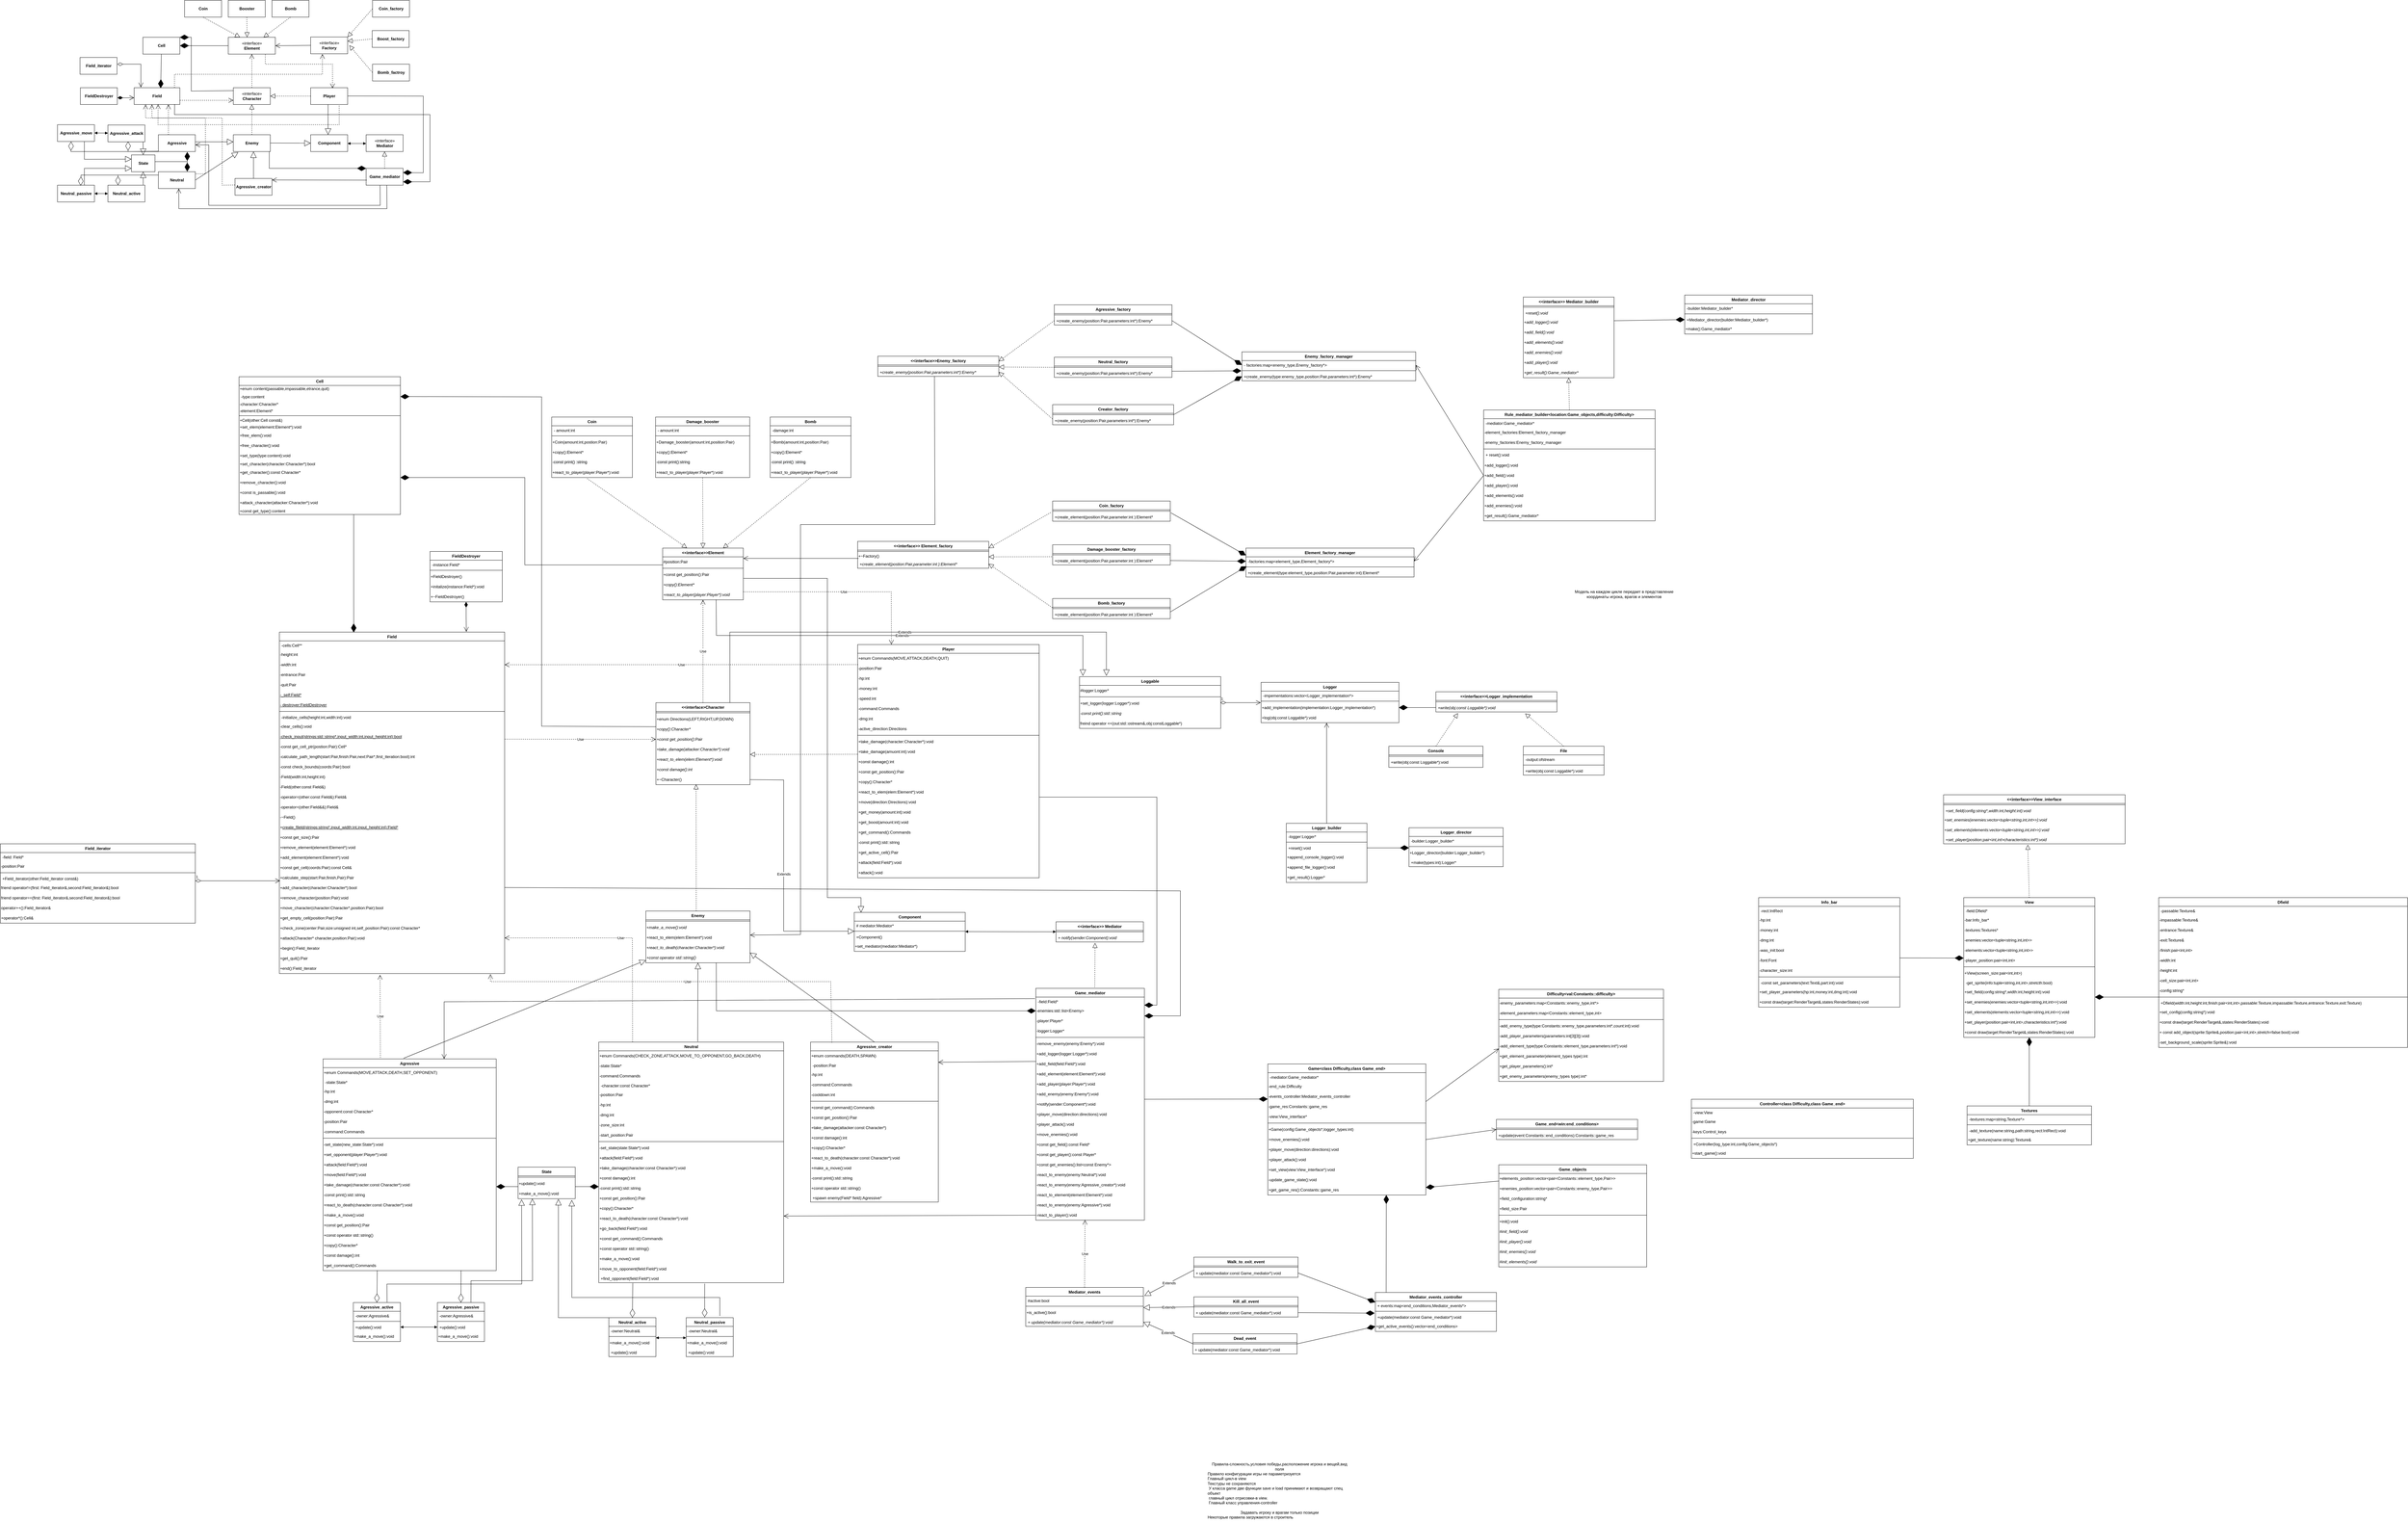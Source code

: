 <mxfile version="16.5.3" type="github">
  <diagram id="C5RBs43oDa-KdzZeNtuy" name="Page-1">
    <mxGraphModel dx="843" dy="2844" grid="1" gridSize="10" guides="1" tooltips="1" connect="1" arrows="1" fold="1" page="1" pageScale="1" pageWidth="827" pageHeight="1169" math="0" shadow="0">
      <root>
        <mxCell id="WIyWlLk6GJQsqaUBKTNV-0" />
        <mxCell id="WIyWlLk6GJQsqaUBKTNV-1" parent="WIyWlLk6GJQsqaUBKTNV-0" />
        <mxCell id="xsE1GSZscVZEgbZIW3LD-2" value="Cell" style="swimlane;fontStyle=1;align=center;verticalAlign=top;childLayout=stackLayout;horizontal=1;startSize=26;horizontalStack=0;resizeParent=1;resizeParentMax=0;resizeLast=0;collapsible=1;marginBottom=0;" parent="WIyWlLk6GJQsqaUBKTNV-1" vertex="1">
          <mxGeometry x="1500" y="-160" width="480" height="410" as="geometry" />
        </mxCell>
        <mxCell id="48n6h0wSSKRTp9PxJUe6-4" value="&lt;div align=&quot;left&quot;&gt;+enum content(passable,impassable,etrance,quit)&lt;/div&gt;" style="text;html=1;strokeColor=none;fillColor=none;align=left;verticalAlign=middle;whiteSpace=wrap;rounded=0;" parent="xsE1GSZscVZEgbZIW3LD-2" vertex="1">
          <mxGeometry y="26" width="480" height="20" as="geometry" />
        </mxCell>
        <mxCell id="xsE1GSZscVZEgbZIW3LD-3" value="-type:content" style="text;strokeColor=none;fillColor=none;align=left;verticalAlign=top;spacingLeft=4;spacingRight=4;overflow=hidden;rotatable=0;points=[[0,0.5],[1,0.5]];portConstraint=eastwest;" parent="xsE1GSZscVZEgbZIW3LD-2" vertex="1">
          <mxGeometry y="46" width="480" height="26" as="geometry" />
        </mxCell>
        <mxCell id="48n6h0wSSKRTp9PxJUe6-1" value="-character:Character*" style="text;html=1;strokeColor=none;fillColor=none;align=left;verticalAlign=middle;whiteSpace=wrap;rounded=0;" parent="xsE1GSZscVZEgbZIW3LD-2" vertex="1">
          <mxGeometry y="72" width="480" height="20" as="geometry" />
        </mxCell>
        <mxCell id="48n6h0wSSKRTp9PxJUe6-0" value="-element:Element*" style="text;html=1;strokeColor=none;fillColor=none;align=left;verticalAlign=middle;whiteSpace=wrap;rounded=0;" parent="xsE1GSZscVZEgbZIW3LD-2" vertex="1">
          <mxGeometry y="92" width="480" height="20" as="geometry" />
        </mxCell>
        <mxCell id="xsE1GSZscVZEgbZIW3LD-4" value="" style="line;strokeWidth=1;fillColor=none;align=left;verticalAlign=middle;spacingTop=-1;spacingLeft=3;spacingRight=3;rotatable=0;labelPosition=right;points=[];portConstraint=eastwest;" parent="xsE1GSZscVZEgbZIW3LD-2" vertex="1">
          <mxGeometry y="112" width="480" height="8" as="geometry" />
        </mxCell>
        <mxCell id="48n6h0wSSKRTp9PxJUe6-2" value="+Cell(other:Cell const&amp;amp;)" style="text;html=1;strokeColor=none;fillColor=none;align=left;verticalAlign=middle;whiteSpace=wrap;rounded=0;" parent="xsE1GSZscVZEgbZIW3LD-2" vertex="1">
          <mxGeometry y="120" width="480" height="20" as="geometry" />
        </mxCell>
        <mxCell id="48n6h0wSSKRTp9PxJUe6-5" value="+set_elem(element:Element*):void" style="text;html=1;strokeColor=none;fillColor=none;align=left;verticalAlign=middle;whiteSpace=wrap;rounded=0;" parent="xsE1GSZscVZEgbZIW3LD-2" vertex="1">
          <mxGeometry y="140" width="480" height="20" as="geometry" />
        </mxCell>
        <mxCell id="Z2aJX6nEWGfjd61N0Xnp-18" value="+free_elem():void" style="text;html=1;strokeColor=none;fillColor=none;align=left;verticalAlign=middle;whiteSpace=wrap;rounded=0;" parent="xsE1GSZscVZEgbZIW3LD-2" vertex="1">
          <mxGeometry y="160" width="480" height="30" as="geometry" />
        </mxCell>
        <mxCell id="Z2aJX6nEWGfjd61N0Xnp-19" value="+free_character():void" style="text;html=1;strokeColor=none;fillColor=none;align=left;verticalAlign=middle;whiteSpace=wrap;rounded=0;" parent="xsE1GSZscVZEgbZIW3LD-2" vertex="1">
          <mxGeometry y="190" width="480" height="30" as="geometry" />
        </mxCell>
        <mxCell id="grzV_4phDnwmopxn0Cy7-0" value="+set_type(type:content):void" style="text;html=1;strokeColor=none;fillColor=none;align=left;verticalAlign=middle;whiteSpace=wrap;rounded=0;" parent="xsE1GSZscVZEgbZIW3LD-2" vertex="1">
          <mxGeometry y="220" width="480" height="30" as="geometry" />
        </mxCell>
        <mxCell id="48n6h0wSSKRTp9PxJUe6-7" value="+set_character(character:Character*):bool" style="text;html=1;strokeColor=none;fillColor=none;align=left;verticalAlign=middle;whiteSpace=wrap;rounded=0;" parent="xsE1GSZscVZEgbZIW3LD-2" vertex="1">
          <mxGeometry y="250" width="480" height="20" as="geometry" />
        </mxCell>
        <mxCell id="Km_RlHxw6roVxN_tXcQw-22" value="+get_character():const Character*" style="text;html=1;strokeColor=none;fillColor=none;align=left;verticalAlign=middle;whiteSpace=wrap;rounded=0;" parent="xsE1GSZscVZEgbZIW3LD-2" vertex="1">
          <mxGeometry y="270" width="480" height="30" as="geometry" />
        </mxCell>
        <mxCell id="grzV_4phDnwmopxn0Cy7-1" value="+remove_character():void" style="text;html=1;strokeColor=none;fillColor=none;align=left;verticalAlign=middle;whiteSpace=wrap;rounded=0;" parent="xsE1GSZscVZEgbZIW3LD-2" vertex="1">
          <mxGeometry y="300" width="480" height="30" as="geometry" />
        </mxCell>
        <mxCell id="0X_hstR2CPrQsVV3YqNj-102" value="+const is_passable():void" style="text;html=1;strokeColor=none;fillColor=none;align=left;verticalAlign=middle;whiteSpace=wrap;rounded=0;" parent="xsE1GSZscVZEgbZIW3LD-2" vertex="1">
          <mxGeometry y="330" width="480" height="30" as="geometry" />
        </mxCell>
        <mxCell id="grzV_4phDnwmopxn0Cy7-2" value="+attack_character(attacker:Character*):void" style="text;html=1;strokeColor=none;fillColor=none;align=left;verticalAlign=middle;whiteSpace=wrap;rounded=0;" parent="xsE1GSZscVZEgbZIW3LD-2" vertex="1">
          <mxGeometry y="360" width="480" height="30" as="geometry" />
        </mxCell>
        <mxCell id="48n6h0wSSKRTp9PxJUe6-8" value="+const get_type():content" style="text;html=1;strokeColor=none;fillColor=none;align=left;verticalAlign=middle;whiteSpace=wrap;rounded=0;" parent="xsE1GSZscVZEgbZIW3LD-2" vertex="1">
          <mxGeometry y="390" width="480" height="20" as="geometry" />
        </mxCell>
        <mxCell id="tWoFjFqfNtR5iYeBHFU--7" value="&lt;&lt;interface&gt;&gt; Element_factory" style="swimlane;fontStyle=1;align=center;verticalAlign=top;childLayout=stackLayout;horizontal=1;startSize=26;horizontalStack=0;resizeParent=1;resizeParentMax=0;resizeLast=0;collapsible=1;marginBottom=0;" parent="WIyWlLk6GJQsqaUBKTNV-1" vertex="1">
          <mxGeometry x="3340" y="330" width="390" height="80" as="geometry" />
        </mxCell>
        <mxCell id="tWoFjFqfNtR5iYeBHFU--9" value="" style="line;strokeWidth=1;fillColor=none;align=left;verticalAlign=middle;spacingTop=-1;spacingLeft=3;spacingRight=3;rotatable=0;labelPosition=right;points=[];portConstraint=eastwest;" parent="tWoFjFqfNtR5iYeBHFU--7" vertex="1">
          <mxGeometry y="26" width="390" height="8" as="geometry" />
        </mxCell>
        <mxCell id="McNXj-3BcxCFr41HC3wK-5" value="+~Factory()" style="text;html=1;strokeColor=none;fillColor=none;align=left;verticalAlign=middle;whiteSpace=wrap;rounded=0;" parent="tWoFjFqfNtR5iYeBHFU--7" vertex="1">
          <mxGeometry y="34" width="390" height="20" as="geometry" />
        </mxCell>
        <mxCell id="tWoFjFqfNtR5iYeBHFU--10" value="+create_element(postion:Pair,parameter:int ):Element*" style="text;strokeColor=none;fillColor=none;align=left;verticalAlign=top;spacingLeft=4;spacingRight=4;overflow=hidden;rotatable=0;points=[[0,0.5],[1,0.5]];portConstraint=eastwest;fontStyle=2" parent="tWoFjFqfNtR5iYeBHFU--7" vertex="1">
          <mxGeometry y="54" width="390" height="26" as="geometry" />
        </mxCell>
        <mxCell id="McNXj-3BcxCFr41HC3wK-1" value="&lt;&lt;interface&gt;&gt;Element&#xa;" style="swimlane;fontStyle=1;align=center;verticalAlign=top;childLayout=stackLayout;horizontal=1;startSize=26;horizontalStack=0;resizeParent=1;resizeParentMax=0;resizeLast=0;collapsible=1;marginBottom=0;" parent="WIyWlLk6GJQsqaUBKTNV-1" vertex="1">
          <mxGeometry x="2760" y="350" width="240" height="154" as="geometry" />
        </mxCell>
        <mxCell id="Z2aJX6nEWGfjd61N0Xnp-12" value="#position:Pair" style="text;html=1;strokeColor=none;fillColor=none;align=left;verticalAlign=middle;whiteSpace=wrap;rounded=0;" parent="McNXj-3BcxCFr41HC3wK-1" vertex="1">
          <mxGeometry y="26" width="240" height="30" as="geometry" />
        </mxCell>
        <mxCell id="McNXj-3BcxCFr41HC3wK-3" value="" style="line;strokeWidth=1;fillColor=none;align=left;verticalAlign=middle;spacingTop=-1;spacingLeft=3;spacingRight=3;rotatable=0;labelPosition=right;points=[];portConstraint=eastwest;" parent="McNXj-3BcxCFr41HC3wK-1" vertex="1">
          <mxGeometry y="56" width="240" height="8" as="geometry" />
        </mxCell>
        <mxCell id="Z2aJX6nEWGfjd61N0Xnp-17" value="+const get_position():Pair" style="text;html=1;strokeColor=none;fillColor=none;align=left;verticalAlign=middle;whiteSpace=wrap;rounded=0;" parent="McNXj-3BcxCFr41HC3wK-1" vertex="1">
          <mxGeometry y="64" width="240" height="30" as="geometry" />
        </mxCell>
        <mxCell id="Ug6BfeDQTz1O-QkU39ld-2" value="&lt;i&gt;+copy():Element*&lt;/i&gt;" style="text;html=1;strokeColor=none;fillColor=none;align=left;verticalAlign=middle;whiteSpace=wrap;rounded=0;" parent="McNXj-3BcxCFr41HC3wK-1" vertex="1">
          <mxGeometry y="94" width="240" height="30" as="geometry" />
        </mxCell>
        <mxCell id="oonbf2Go2FuBxZeRhi8Y-2" value="&lt;i&gt;+react_to_player(player:Player*):void&lt;/i&gt;" style="text;html=1;strokeColor=none;fillColor=none;align=left;verticalAlign=middle;whiteSpace=wrap;rounded=0;" parent="McNXj-3BcxCFr41HC3wK-1" vertex="1">
          <mxGeometry y="124" width="240" height="30" as="geometry" />
        </mxCell>
        <mxCell id="0X_hstR2CPrQsVV3YqNj-104" value="" style="endArrow=diamondThin;endFill=1;endSize=24;html=1;rounded=0;entryX=0;entryY=0.5;entryDx=0;entryDy=0;" parent="McNXj-3BcxCFr41HC3wK-1" edge="1">
          <mxGeometry width="160" relative="1" as="geometry">
            <mxPoint y="50" as="sourcePoint" />
            <mxPoint x="-780" y="-210" as="targetPoint" />
            <Array as="points">
              <mxPoint x="-410" y="50" />
              <mxPoint x="-410" y="-210" />
            </Array>
          </mxGeometry>
        </mxCell>
        <mxCell id="McNXj-3BcxCFr41HC3wK-9" value="Coin&#xa;" style="swimlane;fontStyle=1;align=center;verticalAlign=top;childLayout=stackLayout;horizontal=1;startSize=26;horizontalStack=0;resizeParent=1;resizeParentMax=0;resizeLast=0;collapsible=1;marginBottom=0;" parent="WIyWlLk6GJQsqaUBKTNV-1" vertex="1">
          <mxGeometry x="2430" y="-40" width="240" height="180" as="geometry" />
        </mxCell>
        <mxCell id="McNXj-3BcxCFr41HC3wK-10" value="- amount:int" style="text;strokeColor=none;fillColor=none;align=left;verticalAlign=top;spacingLeft=4;spacingRight=4;overflow=hidden;rotatable=0;points=[[0,0.5],[1,0.5]];portConstraint=eastwest;" parent="McNXj-3BcxCFr41HC3wK-9" vertex="1">
          <mxGeometry y="26" width="240" height="26" as="geometry" />
        </mxCell>
        <mxCell id="McNXj-3BcxCFr41HC3wK-11" value="" style="line;strokeWidth=1;fillColor=none;align=left;verticalAlign=middle;spacingTop=-1;spacingLeft=3;spacingRight=3;rotatable=0;labelPosition=right;points=[];portConstraint=eastwest;" parent="McNXj-3BcxCFr41HC3wK-9" vertex="1">
          <mxGeometry y="52" width="240" height="8" as="geometry" />
        </mxCell>
        <mxCell id="Z2aJX6nEWGfjd61N0Xnp-14" value="+Coin(amount:int,postion:Pair)" style="text;html=1;strokeColor=none;fillColor=none;align=left;verticalAlign=middle;whiteSpace=wrap;rounded=0;" parent="McNXj-3BcxCFr41HC3wK-9" vertex="1">
          <mxGeometry y="60" width="240" height="30" as="geometry" />
        </mxCell>
        <mxCell id="Ug6BfeDQTz1O-QkU39ld-5" value="+copy():Element*" style="text;html=1;strokeColor=none;fillColor=none;align=left;verticalAlign=middle;whiteSpace=wrap;rounded=0;" parent="McNXj-3BcxCFr41HC3wK-9" vertex="1">
          <mxGeometry y="90" width="240" height="30" as="geometry" />
        </mxCell>
        <mxCell id="mCx4avNkeT8saz0xUKcP-4" value="&lt;span style=&quot;color: rgb(0 , 0 , 0) ; font-family: &amp;#34;helvetica&amp;#34; ; font-size: 12px ; font-weight: 400 ; letter-spacing: normal ; text-align: left ; text-indent: 0px ; text-transform: none ; word-spacing: 0px ; background-color: rgb(248 , 249 , 250)&quot;&gt;-const print() :string&lt;/span&gt;" style="text;whiteSpace=wrap;html=1;fontSize=12;" parent="McNXj-3BcxCFr41HC3wK-9" vertex="1">
          <mxGeometry y="120" width="240" height="30" as="geometry" />
        </mxCell>
        <mxCell id="oonbf2Go2FuBxZeRhi8Y-3" value="+react_to_player(player:Player*):void" style="text;html=1;strokeColor=none;fillColor=none;align=left;verticalAlign=middle;whiteSpace=wrap;rounded=0;" parent="McNXj-3BcxCFr41HC3wK-9" vertex="1">
          <mxGeometry y="150" width="240" height="30" as="geometry" />
        </mxCell>
        <mxCell id="McNXj-3BcxCFr41HC3wK-15" value="Damage_booster" style="swimlane;fontStyle=1;align=center;verticalAlign=top;childLayout=stackLayout;horizontal=1;startSize=26;horizontalStack=0;resizeParent=1;resizeParentMax=0;resizeLast=0;collapsible=1;marginBottom=0;" parent="WIyWlLk6GJQsqaUBKTNV-1" vertex="1">
          <mxGeometry x="2739" y="-40" width="280" height="180" as="geometry" />
        </mxCell>
        <mxCell id="McNXj-3BcxCFr41HC3wK-16" value="- amount:int" style="text;strokeColor=none;fillColor=none;align=left;verticalAlign=top;spacingLeft=4;spacingRight=4;overflow=hidden;rotatable=0;points=[[0,0.5],[1,0.5]];portConstraint=eastwest;" parent="McNXj-3BcxCFr41HC3wK-15" vertex="1">
          <mxGeometry y="26" width="280" height="26" as="geometry" />
        </mxCell>
        <mxCell id="McNXj-3BcxCFr41HC3wK-17" value="" style="line;strokeWidth=1;fillColor=none;align=left;verticalAlign=middle;spacingTop=-1;spacingLeft=3;spacingRight=3;rotatable=0;labelPosition=right;points=[];portConstraint=eastwest;" parent="McNXj-3BcxCFr41HC3wK-15" vertex="1">
          <mxGeometry y="52" width="280" height="8" as="geometry" />
        </mxCell>
        <mxCell id="Z2aJX6nEWGfjd61N0Xnp-15" value="+Damage_booster(amount:int,position:Pair)" style="text;html=1;strokeColor=none;fillColor=none;align=left;verticalAlign=middle;whiteSpace=wrap;rounded=0;" parent="McNXj-3BcxCFr41HC3wK-15" vertex="1">
          <mxGeometry y="60" width="280" height="30" as="geometry" />
        </mxCell>
        <mxCell id="Ug6BfeDQTz1O-QkU39ld-4" value="+copy():Element*" style="text;html=1;strokeColor=none;fillColor=none;align=left;verticalAlign=middle;whiteSpace=wrap;rounded=0;" parent="McNXj-3BcxCFr41HC3wK-15" vertex="1">
          <mxGeometry y="90" width="280" height="30" as="geometry" />
        </mxCell>
        <mxCell id="mCx4avNkeT8saz0xUKcP-3" value="&lt;span style=&quot;color: rgb(0 , 0 , 0) ; font-family: &amp;#34;helvetica&amp;#34; ; font-size: 12px ; font-weight: 400 ; letter-spacing: normal ; text-align: left ; text-indent: 0px ; text-transform: none ; word-spacing: 0px ; background-color: rgb(248 , 249 , 250)&quot;&gt;-const print():string&lt;/span&gt;" style="text;whiteSpace=wrap;html=1;fontSize=12;" parent="McNXj-3BcxCFr41HC3wK-15" vertex="1">
          <mxGeometry y="120" width="280" height="30" as="geometry" />
        </mxCell>
        <mxCell id="oonbf2Go2FuBxZeRhi8Y-4" value="+react_to_player(player:Player*):void" style="text;html=1;strokeColor=none;fillColor=none;align=left;verticalAlign=middle;whiteSpace=wrap;rounded=0;" parent="McNXj-3BcxCFr41HC3wK-15" vertex="1">
          <mxGeometry y="150" width="280" height="30" as="geometry" />
        </mxCell>
        <mxCell id="el9_5BR20MesqiRmmWId-0" value="Bomb" style="swimlane;fontStyle=1;align=center;verticalAlign=top;childLayout=stackLayout;horizontal=1;startSize=26;horizontalStack=0;resizeParent=1;resizeParentMax=0;resizeLast=0;collapsible=1;marginBottom=0;" parent="WIyWlLk6GJQsqaUBKTNV-1" vertex="1">
          <mxGeometry x="3080" y="-40" width="240" height="180" as="geometry" />
        </mxCell>
        <mxCell id="el9_5BR20MesqiRmmWId-1" value="-damage:int" style="text;strokeColor=none;fillColor=none;align=left;verticalAlign=top;spacingLeft=4;spacingRight=4;overflow=hidden;rotatable=0;points=[[0,0.5],[1,0.5]];portConstraint=eastwest;" parent="el9_5BR20MesqiRmmWId-0" vertex="1">
          <mxGeometry y="26" width="240" height="26" as="geometry" />
        </mxCell>
        <mxCell id="el9_5BR20MesqiRmmWId-2" value="" style="line;strokeWidth=1;fillColor=none;align=left;verticalAlign=middle;spacingTop=-1;spacingLeft=3;spacingRight=3;rotatable=0;labelPosition=right;points=[];portConstraint=eastwest;" parent="el9_5BR20MesqiRmmWId-0" vertex="1">
          <mxGeometry y="52" width="240" height="8" as="geometry" />
        </mxCell>
        <mxCell id="Z2aJX6nEWGfjd61N0Xnp-16" value="+Bomb(amount:int,position:Pair)" style="text;html=1;strokeColor=none;fillColor=none;align=left;verticalAlign=middle;whiteSpace=wrap;rounded=0;" parent="el9_5BR20MesqiRmmWId-0" vertex="1">
          <mxGeometry y="60" width="240" height="30" as="geometry" />
        </mxCell>
        <mxCell id="Ug6BfeDQTz1O-QkU39ld-3" value="+copy():Element*" style="text;html=1;strokeColor=none;fillColor=none;align=left;verticalAlign=middle;whiteSpace=wrap;rounded=0;" parent="el9_5BR20MesqiRmmWId-0" vertex="1">
          <mxGeometry y="90" width="240" height="30" as="geometry" />
        </mxCell>
        <mxCell id="mCx4avNkeT8saz0xUKcP-2" value="&lt;span style=&quot;color: rgb(0 , 0 , 0) ; font-family: &amp;#34;helvetica&amp;#34; ; font-size: 12px ; font-weight: 400 ; letter-spacing: normal ; text-align: left ; text-indent: 0px ; text-transform: none ; word-spacing: 0px ; background-color: rgb(248 , 249 , 250)&quot;&gt;-const print() :string&lt;/span&gt;" style="text;whiteSpace=wrap;html=1;fontSize=12;" parent="el9_5BR20MesqiRmmWId-0" vertex="1">
          <mxGeometry y="120" width="240" height="30" as="geometry" />
        </mxCell>
        <mxCell id="oonbf2Go2FuBxZeRhi8Y-5" value="+react_to_player(player:Player*):void" style="text;html=1;strokeColor=none;fillColor=none;align=left;verticalAlign=middle;whiteSpace=wrap;rounded=0;" parent="el9_5BR20MesqiRmmWId-0" vertex="1">
          <mxGeometry y="150" width="240" height="30" as="geometry" />
        </mxCell>
        <mxCell id="el9_5BR20MesqiRmmWId-6" value="Coin_factory" style="swimlane;fontStyle=1;align=center;verticalAlign=top;childLayout=stackLayout;horizontal=1;startSize=26;horizontalStack=0;resizeParent=1;resizeParentMax=0;resizeLast=0;collapsible=1;marginBottom=0;" parent="WIyWlLk6GJQsqaUBKTNV-1" vertex="1">
          <mxGeometry x="3920" y="210" width="350" height="60" as="geometry" />
        </mxCell>
        <mxCell id="el9_5BR20MesqiRmmWId-8" value="" style="line;strokeWidth=1;fillColor=none;align=left;verticalAlign=middle;spacingTop=-1;spacingLeft=3;spacingRight=3;rotatable=0;labelPosition=right;points=[];portConstraint=eastwest;" parent="el9_5BR20MesqiRmmWId-6" vertex="1">
          <mxGeometry y="26" width="350" height="8" as="geometry" />
        </mxCell>
        <mxCell id="el9_5BR20MesqiRmmWId-10" value="+create_element(position:Pair,parameter:int ):Element*" style="text;strokeColor=none;fillColor=none;align=left;verticalAlign=top;spacingLeft=4;spacingRight=4;overflow=hidden;rotatable=0;points=[[0,0.5],[1,0.5]];portConstraint=eastwest;fontStyle=0" parent="el9_5BR20MesqiRmmWId-6" vertex="1">
          <mxGeometry y="34" width="350" height="26" as="geometry" />
        </mxCell>
        <mxCell id="8DYW9aeiwufktY21G8mX-1" value="Damage_booster_factory" style="swimlane;fontStyle=1;align=center;verticalAlign=top;childLayout=stackLayout;horizontal=1;startSize=26;horizontalStack=0;resizeParent=1;resizeParentMax=0;resizeLast=0;collapsible=1;marginBottom=0;" parent="WIyWlLk6GJQsqaUBKTNV-1" vertex="1">
          <mxGeometry x="3920" y="340" width="350" height="60" as="geometry" />
        </mxCell>
        <mxCell id="8DYW9aeiwufktY21G8mX-2" value="" style="line;strokeWidth=1;fillColor=none;align=left;verticalAlign=middle;spacingTop=-1;spacingLeft=3;spacingRight=3;rotatable=0;labelPosition=right;points=[];portConstraint=eastwest;" parent="8DYW9aeiwufktY21G8mX-1" vertex="1">
          <mxGeometry y="26" width="350" height="8" as="geometry" />
        </mxCell>
        <mxCell id="8DYW9aeiwufktY21G8mX-3" value="+create_element(position:Pair,parameter:int ):Element*" style="text;strokeColor=none;fillColor=none;align=left;verticalAlign=top;spacingLeft=4;spacingRight=4;overflow=hidden;rotatable=0;points=[[0,0.5],[1,0.5]];portConstraint=eastwest;fontStyle=0" parent="8DYW9aeiwufktY21G8mX-1" vertex="1">
          <mxGeometry y="34" width="350" height="26" as="geometry" />
        </mxCell>
        <mxCell id="8DYW9aeiwufktY21G8mX-4" value="Bomb_factory" style="swimlane;fontStyle=1;align=center;verticalAlign=top;childLayout=stackLayout;horizontal=1;startSize=26;horizontalStack=0;resizeParent=1;resizeParentMax=0;resizeLast=0;collapsible=1;marginBottom=0;" parent="WIyWlLk6GJQsqaUBKTNV-1" vertex="1">
          <mxGeometry x="3920" y="500" width="350" height="60" as="geometry" />
        </mxCell>
        <mxCell id="8DYW9aeiwufktY21G8mX-5" value="" style="line;strokeWidth=1;fillColor=none;align=left;verticalAlign=middle;spacingTop=-1;spacingLeft=3;spacingRight=3;rotatable=0;labelPosition=right;points=[];portConstraint=eastwest;" parent="8DYW9aeiwufktY21G8mX-4" vertex="1">
          <mxGeometry y="26" width="350" height="8" as="geometry" />
        </mxCell>
        <mxCell id="8DYW9aeiwufktY21G8mX-6" value="+create_element(position:Pair,parameter:int ):Element*" style="text;strokeColor=none;fillColor=none;align=left;verticalAlign=top;spacingLeft=4;spacingRight=4;overflow=hidden;rotatable=0;points=[[0,0.5],[1,0.5]];portConstraint=eastwest;fontStyle=0" parent="8DYW9aeiwufktY21G8mX-4" vertex="1">
          <mxGeometry y="34" width="350" height="26" as="geometry" />
        </mxCell>
        <mxCell id="Iwc6zqxQIkc-S9eKUuf3-0" value="Field" style="swimlane;fontStyle=1;align=center;verticalAlign=top;childLayout=stackLayout;horizontal=1;startSize=26;horizontalStack=0;resizeParent=1;resizeParentMax=0;resizeLast=0;collapsible=1;marginBottom=0;" parent="WIyWlLk6GJQsqaUBKTNV-1" vertex="1">
          <mxGeometry x="1620" y="600" width="670" height="1016" as="geometry" />
        </mxCell>
        <mxCell id="Iwc6zqxQIkc-S9eKUuf3-1" value="-cells:Cell**" style="text;strokeColor=none;fillColor=none;align=left;verticalAlign=top;spacingLeft=4;spacingRight=4;overflow=hidden;rotatable=0;points=[[0,0.5],[1,0.5]];portConstraint=eastwest;" parent="Iwc6zqxQIkc-S9eKUuf3-0" vertex="1">
          <mxGeometry y="26" width="670" height="26" as="geometry" />
        </mxCell>
        <mxCell id="GG4XUn2FxnZlyrhbKbJu-0" value="-height:int" style="text;html=1;strokeColor=none;fillColor=none;align=left;verticalAlign=middle;whiteSpace=wrap;rounded=0;" parent="Iwc6zqxQIkc-S9eKUuf3-0" vertex="1">
          <mxGeometry y="52" width="670" height="30" as="geometry" />
        </mxCell>
        <mxCell id="GG4XUn2FxnZlyrhbKbJu-1" value="-width:int" style="text;html=1;strokeColor=none;fillColor=none;align=left;verticalAlign=middle;whiteSpace=wrap;rounded=0;" parent="Iwc6zqxQIkc-S9eKUuf3-0" vertex="1">
          <mxGeometry y="82" width="670" height="30" as="geometry" />
        </mxCell>
        <mxCell id="GG4XUn2FxnZlyrhbKbJu-2" value="-entrance:Pair" style="text;html=1;strokeColor=none;fillColor=none;align=left;verticalAlign=middle;whiteSpace=wrap;rounded=0;" parent="Iwc6zqxQIkc-S9eKUuf3-0" vertex="1">
          <mxGeometry y="112" width="670" height="30" as="geometry" />
        </mxCell>
        <mxCell id="GG4XUn2FxnZlyrhbKbJu-3" value="-quit:Pair" style="text;html=1;strokeColor=none;fillColor=none;align=left;verticalAlign=middle;whiteSpace=wrap;rounded=0;" parent="Iwc6zqxQIkc-S9eKUuf3-0" vertex="1">
          <mxGeometry y="142" width="670" height="30" as="geometry" />
        </mxCell>
        <mxCell id="tuSI-3SOKSr631faxkzB-22" value="&lt;u&gt;-_self:Field*&lt;/u&gt;" style="text;html=1;strokeColor=none;fillColor=none;align=left;verticalAlign=middle;whiteSpace=wrap;rounded=0;" parent="Iwc6zqxQIkc-S9eKUuf3-0" vertex="1">
          <mxGeometry y="172" width="670" height="30" as="geometry" />
        </mxCell>
        <mxCell id="tuSI-3SOKSr631faxkzB-23" value="&lt;u&gt;- destroyer:FieldDestroyer&lt;/u&gt;" style="text;html=1;strokeColor=none;fillColor=none;align=left;verticalAlign=middle;whiteSpace=wrap;rounded=0;" parent="Iwc6zqxQIkc-S9eKUuf3-0" vertex="1">
          <mxGeometry y="202" width="670" height="30" as="geometry" />
        </mxCell>
        <mxCell id="Iwc6zqxQIkc-S9eKUuf3-2" value="" style="line;strokeWidth=1;fillColor=none;align=left;verticalAlign=middle;spacingTop=-1;spacingLeft=3;spacingRight=3;rotatable=0;labelPosition=right;points=[];portConstraint=eastwest;" parent="Iwc6zqxQIkc-S9eKUuf3-0" vertex="1">
          <mxGeometry y="232" width="670" height="8" as="geometry" />
        </mxCell>
        <mxCell id="Iwc6zqxQIkc-S9eKUuf3-3" value="-initialize_cells(height:int,width:int):void" style="text;strokeColor=none;fillColor=none;align=left;verticalAlign=top;spacingLeft=4;spacingRight=4;overflow=hidden;rotatable=0;points=[[0,0.5],[1,0.5]];portConstraint=eastwest;" parent="Iwc6zqxQIkc-S9eKUuf3-0" vertex="1">
          <mxGeometry y="240" width="670" height="26" as="geometry" />
        </mxCell>
        <mxCell id="tuSI-3SOKSr631faxkzB-24" value="-clear_cells():void" style="text;html=1;strokeColor=none;fillColor=none;align=left;verticalAlign=middle;whiteSpace=wrap;rounded=0;" parent="Iwc6zqxQIkc-S9eKUuf3-0" vertex="1">
          <mxGeometry y="266" width="670" height="30" as="geometry" />
        </mxCell>
        <mxCell id="tuSI-3SOKSr631faxkzB-25" value="&lt;u&gt;-check_input(strings:std::string*,input_width:int,input_height:int):bool&lt;/u&gt;" style="text;html=1;strokeColor=none;fillColor=none;align=left;verticalAlign=middle;whiteSpace=wrap;rounded=0;" parent="Iwc6zqxQIkc-S9eKUuf3-0" vertex="1">
          <mxGeometry y="296" width="670" height="30" as="geometry" />
        </mxCell>
        <mxCell id="tuSI-3SOKSr631faxkzB-26" value="-const get_cell_ptr(postion:Pair):Cell*" style="text;html=1;strokeColor=none;fillColor=none;align=left;verticalAlign=middle;whiteSpace=wrap;rounded=0;" parent="Iwc6zqxQIkc-S9eKUuf3-0" vertex="1">
          <mxGeometry y="326" width="670" height="30" as="geometry" />
        </mxCell>
        <mxCell id="tuSI-3SOKSr631faxkzB-27" value="-calculate_path_length(start:Pair,finish:Pair,next:Pair*,first_iteration:bool):int" style="text;html=1;strokeColor=none;fillColor=none;align=left;verticalAlign=middle;whiteSpace=wrap;rounded=0;" parent="Iwc6zqxQIkc-S9eKUuf3-0" vertex="1">
          <mxGeometry y="356" width="670" height="30" as="geometry" />
        </mxCell>
        <mxCell id="tuSI-3SOKSr631faxkzB-28" value="-const check_bounds(coords:Pair):bool" style="text;html=1;strokeColor=none;fillColor=none;align=left;verticalAlign=middle;whiteSpace=wrap;rounded=0;" parent="Iwc6zqxQIkc-S9eKUuf3-0" vertex="1">
          <mxGeometry y="386" width="670" height="30" as="geometry" />
        </mxCell>
        <mxCell id="GG4XUn2FxnZlyrhbKbJu-5" value="-Field(width:int,height:int)" style="text;html=1;strokeColor=none;fillColor=none;align=left;verticalAlign=middle;whiteSpace=wrap;rounded=0;" parent="Iwc6zqxQIkc-S9eKUuf3-0" vertex="1">
          <mxGeometry y="416" width="670" height="30" as="geometry" />
        </mxCell>
        <mxCell id="GG4XUn2FxnZlyrhbKbJu-6" value="-Field(other:const Field&amp;amp;)" style="text;html=1;strokeColor=none;fillColor=none;align=left;verticalAlign=middle;whiteSpace=wrap;rounded=0;" parent="Iwc6zqxQIkc-S9eKUuf3-0" vertex="1">
          <mxGeometry y="446" width="670" height="30" as="geometry" />
        </mxCell>
        <mxCell id="GG4XUn2FxnZlyrhbKbJu-7" value="-operator=(other:const Field&amp;amp;):Field&amp;amp;" style="text;html=1;strokeColor=none;fillColor=none;align=left;verticalAlign=middle;whiteSpace=wrap;rounded=0;" parent="Iwc6zqxQIkc-S9eKUuf3-0" vertex="1">
          <mxGeometry y="476" width="670" height="30" as="geometry" />
        </mxCell>
        <mxCell id="GG4XUn2FxnZlyrhbKbJu-8" value="-operator=(other:Field&amp;amp;&amp;amp;):Field&amp;amp;" style="text;html=1;strokeColor=none;fillColor=none;align=left;verticalAlign=middle;whiteSpace=wrap;rounded=0;" parent="Iwc6zqxQIkc-S9eKUuf3-0" vertex="1">
          <mxGeometry y="506" width="670" height="30" as="geometry" />
        </mxCell>
        <mxCell id="tuSI-3SOKSr631faxkzB-29" value="-~Field()" style="text;html=1;strokeColor=none;fillColor=none;align=left;verticalAlign=middle;whiteSpace=wrap;rounded=0;" parent="Iwc6zqxQIkc-S9eKUuf3-0" vertex="1">
          <mxGeometry y="536" width="670" height="30" as="geometry" />
        </mxCell>
        <mxCell id="MBrvf-cVYj65ZBORAVVF-1" value="+&lt;u&gt;create_fileld(strings:string*,input_width:int,input_height:int):Field*&lt;/u&gt;" style="text;html=1;strokeColor=none;fillColor=none;align=left;verticalAlign=middle;whiteSpace=wrap;rounded=0;" parent="Iwc6zqxQIkc-S9eKUuf3-0" vertex="1">
          <mxGeometry y="566" width="670" height="30" as="geometry" />
        </mxCell>
        <mxCell id="GG4XUn2FxnZlyrhbKbJu-9" value="+const get_size():Pair" style="text;html=1;strokeColor=none;fillColor=none;align=left;verticalAlign=middle;whiteSpace=wrap;rounded=0;" parent="Iwc6zqxQIkc-S9eKUuf3-0" vertex="1">
          <mxGeometry y="596" width="670" height="30" as="geometry" />
        </mxCell>
        <mxCell id="OBYgAGZ-wA5wDuAJARTX-8" value="+remove_element(element:Element*):void" style="text;html=1;strokeColor=none;fillColor=none;align=left;verticalAlign=middle;whiteSpace=wrap;rounded=0;" parent="Iwc6zqxQIkc-S9eKUuf3-0" vertex="1">
          <mxGeometry y="626" width="670" height="30" as="geometry" />
        </mxCell>
        <mxCell id="GG4XUn2FxnZlyrhbKbJu-11" value="+add_element(element:Element*):void" style="text;html=1;strokeColor=none;fillColor=none;align=left;verticalAlign=middle;whiteSpace=wrap;rounded=0;" parent="Iwc6zqxQIkc-S9eKUuf3-0" vertex="1">
          <mxGeometry y="656" width="670" height="30" as="geometry" />
        </mxCell>
        <mxCell id="GG4XUn2FxnZlyrhbKbJu-10" value="+const get_cell(coords:Pair):const Cell&amp;amp;" style="text;html=1;strokeColor=none;fillColor=none;align=left;verticalAlign=middle;whiteSpace=wrap;rounded=0;" parent="Iwc6zqxQIkc-S9eKUuf3-0" vertex="1">
          <mxGeometry y="686" width="670" height="30" as="geometry" />
        </mxCell>
        <mxCell id="oonbf2Go2FuBxZeRhi8Y-0" value="+calculate_step(start:Pair,finish,Pair):Pair" style="text;html=1;strokeColor=none;fillColor=none;align=left;verticalAlign=middle;whiteSpace=wrap;rounded=0;" parent="Iwc6zqxQIkc-S9eKUuf3-0" vertex="1">
          <mxGeometry y="716" width="670" height="30" as="geometry" />
        </mxCell>
        <mxCell id="oonbf2Go2FuBxZeRhi8Y-11" value="+add_character(character:Character*):bool" style="text;html=1;strokeColor=none;fillColor=none;align=left;verticalAlign=middle;whiteSpace=wrap;rounded=0;" parent="Iwc6zqxQIkc-S9eKUuf3-0" vertex="1">
          <mxGeometry y="746" width="670" height="30" as="geometry" />
        </mxCell>
        <mxCell id="oonbf2Go2FuBxZeRhi8Y-12" value="+remove_character(position:Pair):void" style="text;html=1;strokeColor=none;fillColor=none;align=left;verticalAlign=middle;whiteSpace=wrap;rounded=0;" parent="Iwc6zqxQIkc-S9eKUuf3-0" vertex="1">
          <mxGeometry y="776" width="670" height="30" as="geometry" />
        </mxCell>
        <mxCell id="oonbf2Go2FuBxZeRhi8Y-10" value="+move_character(character:Character*,position:Pair):bool" style="text;html=1;strokeColor=none;fillColor=none;align=left;verticalAlign=middle;whiteSpace=wrap;rounded=0;" parent="Iwc6zqxQIkc-S9eKUuf3-0" vertex="1">
          <mxGeometry y="806" width="670" height="30" as="geometry" />
        </mxCell>
        <mxCell id="eG7skbf5xnkWyoIcJeTa-0" value="+get_empty_cell(position:Pair):Pair" style="text;html=1;strokeColor=none;fillColor=none;align=left;verticalAlign=middle;whiteSpace=wrap;rounded=0;" parent="Iwc6zqxQIkc-S9eKUuf3-0" vertex="1">
          <mxGeometry y="836" width="670" height="30" as="geometry" />
        </mxCell>
        <mxCell id="Km_RlHxw6roVxN_tXcQw-21" value="+check_zone(center:Pair,size:unsigned int,self_position:Pair):const Character*" style="text;html=1;strokeColor=none;fillColor=none;align=left;verticalAlign=middle;whiteSpace=wrap;rounded=0;" parent="Iwc6zqxQIkc-S9eKUuf3-0" vertex="1">
          <mxGeometry y="866" width="670" height="30" as="geometry" />
        </mxCell>
        <mxCell id="oonbf2Go2FuBxZeRhi8Y-20" value="+attack(Character* character,position:Pair):void" style="text;html=1;strokeColor=none;fillColor=none;align=left;verticalAlign=middle;whiteSpace=wrap;rounded=0;" parent="Iwc6zqxQIkc-S9eKUuf3-0" vertex="1">
          <mxGeometry y="896" width="670" height="30" as="geometry" />
        </mxCell>
        <mxCell id="GG4XUn2FxnZlyrhbKbJu-13" value="+begin():Field_iterator" style="text;html=1;strokeColor=none;fillColor=none;align=left;verticalAlign=middle;whiteSpace=wrap;rounded=0;" parent="Iwc6zqxQIkc-S9eKUuf3-0" vertex="1">
          <mxGeometry y="926" width="670" height="30" as="geometry" />
        </mxCell>
        <mxCell id="0X_hstR2CPrQsVV3YqNj-116" value="+get_quit():Pair" style="text;html=1;strokeColor=none;fillColor=none;align=left;verticalAlign=middle;whiteSpace=wrap;rounded=0;" parent="Iwc6zqxQIkc-S9eKUuf3-0" vertex="1">
          <mxGeometry y="956" width="670" height="30" as="geometry" />
        </mxCell>
        <mxCell id="GG4XUn2FxnZlyrhbKbJu-14" value="+end():Field_iterator" style="text;html=1;strokeColor=none;fillColor=none;align=left;verticalAlign=middle;whiteSpace=wrap;rounded=0;" parent="Iwc6zqxQIkc-S9eKUuf3-0" vertex="1">
          <mxGeometry y="986" width="670" height="30" as="geometry" />
        </mxCell>
        <mxCell id="GG4XUn2FxnZlyrhbKbJu-28" value="Field_iterator" style="swimlane;fontStyle=1;align=center;verticalAlign=top;childLayout=stackLayout;horizontal=1;startSize=26;horizontalStack=0;resizeParent=1;resizeParentMax=0;resizeLast=0;collapsible=1;marginBottom=0;" parent="WIyWlLk6GJQsqaUBKTNV-1" vertex="1">
          <mxGeometry x="790" y="1230" width="580" height="236" as="geometry" />
        </mxCell>
        <mxCell id="GG4XUn2FxnZlyrhbKbJu-29" value="-field: Field*" style="text;strokeColor=none;fillColor=none;align=left;verticalAlign=top;spacingLeft=4;spacingRight=4;overflow=hidden;rotatable=0;points=[[0,0.5],[1,0.5]];portConstraint=eastwest;" parent="GG4XUn2FxnZlyrhbKbJu-28" vertex="1">
          <mxGeometry y="26" width="580" height="26" as="geometry" />
        </mxCell>
        <mxCell id="GG4XUn2FxnZlyrhbKbJu-32" value="-position:Pair" style="text;html=1;strokeColor=none;fillColor=none;align=left;verticalAlign=middle;whiteSpace=wrap;rounded=0;" parent="GG4XUn2FxnZlyrhbKbJu-28" vertex="1">
          <mxGeometry y="52" width="580" height="30" as="geometry" />
        </mxCell>
        <mxCell id="GG4XUn2FxnZlyrhbKbJu-30" value="" style="line;strokeWidth=1;fillColor=none;align=left;verticalAlign=middle;spacingTop=-1;spacingLeft=3;spacingRight=3;rotatable=0;labelPosition=right;points=[];portConstraint=eastwest;" parent="GG4XUn2FxnZlyrhbKbJu-28" vertex="1">
          <mxGeometry y="82" width="580" height="8" as="geometry" />
        </mxCell>
        <mxCell id="GG4XUn2FxnZlyrhbKbJu-31" value="+Field_iterator(other:Feild_iterator const&amp;)" style="text;strokeColor=none;fillColor=none;align=left;verticalAlign=top;spacingLeft=4;spacingRight=4;overflow=hidden;rotatable=0;points=[[0,0.5],[1,0.5]];portConstraint=eastwest;" parent="GG4XUn2FxnZlyrhbKbJu-28" vertex="1">
          <mxGeometry y="90" width="580" height="26" as="geometry" />
        </mxCell>
        <mxCell id="GG4XUn2FxnZlyrhbKbJu-34" value="friend operator!=(first: Field_iterator&amp;amp;,second:Field_iterator&amp;amp;):bool" style="text;html=1;strokeColor=none;fillColor=none;align=left;verticalAlign=middle;whiteSpace=wrap;rounded=0;" parent="GG4XUn2FxnZlyrhbKbJu-28" vertex="1">
          <mxGeometry y="116" width="580" height="30" as="geometry" />
        </mxCell>
        <mxCell id="GG4XUn2FxnZlyrhbKbJu-36" value="friend operator==(first: Field_iterator&amp;amp;,second:Field_iterator&amp;amp;):bool" style="text;html=1;strokeColor=none;fillColor=none;align=left;verticalAlign=middle;whiteSpace=wrap;rounded=0;" parent="GG4XUn2FxnZlyrhbKbJu-28" vertex="1">
          <mxGeometry y="146" width="580" height="30" as="geometry" />
        </mxCell>
        <mxCell id="GG4XUn2FxnZlyrhbKbJu-39" value="operator++():Field_iterator&amp;amp;" style="text;html=1;strokeColor=none;fillColor=none;align=left;verticalAlign=middle;whiteSpace=wrap;rounded=0;" parent="GG4XUn2FxnZlyrhbKbJu-28" vertex="1">
          <mxGeometry y="176" width="580" height="30" as="geometry" />
        </mxCell>
        <mxCell id="GG4XUn2FxnZlyrhbKbJu-37" value="+operator*():Cell&amp;amp;" style="text;html=1;strokeColor=none;fillColor=none;align=left;verticalAlign=middle;whiteSpace=wrap;rounded=0;" parent="GG4XUn2FxnZlyrhbKbJu-28" vertex="1">
          <mxGeometry y="206" width="580" height="30" as="geometry" />
        </mxCell>
        <mxCell id="j1_erCObVobpXnONd0nw-4" value="Player" style="swimlane;fontStyle=1;align=center;verticalAlign=top;childLayout=stackLayout;horizontal=1;startSize=26;horizontalStack=0;resizeParent=1;resizeParentMax=0;resizeLast=0;collapsible=1;marginBottom=0;" parent="WIyWlLk6GJQsqaUBKTNV-1" vertex="1">
          <mxGeometry x="3340" y="637" width="540" height="694" as="geometry" />
        </mxCell>
        <mxCell id="grzV_4phDnwmopxn0Cy7-13" value="+enum Commands(MOVE,ATTACK,DEATH,QUIT)" style="text;html=1;strokeColor=none;fillColor=none;align=left;verticalAlign=middle;whiteSpace=wrap;rounded=0;" parent="j1_erCObVobpXnONd0nw-4" vertex="1">
          <mxGeometry y="26" width="540" height="30" as="geometry" />
        </mxCell>
        <mxCell id="grzV_4phDnwmopxn0Cy7-4" value="-position:Pair" style="text;html=1;strokeColor=none;fillColor=none;align=left;verticalAlign=middle;whiteSpace=wrap;rounded=0;" parent="j1_erCObVobpXnONd0nw-4" vertex="1">
          <mxGeometry y="56" width="540" height="30" as="geometry" />
        </mxCell>
        <mxCell id="grzV_4phDnwmopxn0Cy7-5" value="-hp:int" style="text;html=1;strokeColor=none;fillColor=none;align=left;verticalAlign=middle;whiteSpace=wrap;rounded=0;" parent="j1_erCObVobpXnONd0nw-4" vertex="1">
          <mxGeometry y="86" width="540" height="30" as="geometry" />
        </mxCell>
        <mxCell id="grzV_4phDnwmopxn0Cy7-6" value="-money:int" style="text;html=1;strokeColor=none;fillColor=none;align=left;verticalAlign=middle;whiteSpace=wrap;rounded=0;" parent="j1_erCObVobpXnONd0nw-4" vertex="1">
          <mxGeometry y="116" width="540" height="30" as="geometry" />
        </mxCell>
        <mxCell id="grzV_4phDnwmopxn0Cy7-7" value="-speed:int" style="text;html=1;strokeColor=none;fillColor=none;align=left;verticalAlign=middle;whiteSpace=wrap;rounded=0;" parent="j1_erCObVobpXnONd0nw-4" vertex="1">
          <mxGeometry y="146" width="540" height="30" as="geometry" />
        </mxCell>
        <mxCell id="grzV_4phDnwmopxn0Cy7-14" value="-command:Commands" style="text;html=1;strokeColor=none;fillColor=none;align=left;verticalAlign=middle;whiteSpace=wrap;rounded=0;" parent="j1_erCObVobpXnONd0nw-4" vertex="1">
          <mxGeometry y="176" width="540" height="30" as="geometry" />
        </mxCell>
        <mxCell id="grzV_4phDnwmopxn0Cy7-8" value="-dmg:int" style="text;html=1;strokeColor=none;fillColor=none;align=left;verticalAlign=middle;whiteSpace=wrap;rounded=0;" parent="j1_erCObVobpXnONd0nw-4" vertex="1">
          <mxGeometry y="206" width="540" height="30" as="geometry" />
        </mxCell>
        <mxCell id="grzV_4phDnwmopxn0Cy7-9" value="-active_direction:Directions" style="text;html=1;strokeColor=none;fillColor=none;align=left;verticalAlign=middle;whiteSpace=wrap;rounded=0;" parent="j1_erCObVobpXnONd0nw-4" vertex="1">
          <mxGeometry y="236" width="540" height="30" as="geometry" />
        </mxCell>
        <mxCell id="j1_erCObVobpXnONd0nw-6" value="" style="line;strokeWidth=1;fillColor=none;align=left;verticalAlign=middle;spacingTop=-1;spacingLeft=3;spacingRight=3;rotatable=0;labelPosition=right;points=[];portConstraint=eastwest;" parent="j1_erCObVobpXnONd0nw-4" vertex="1">
          <mxGeometry y="266" width="540" height="8" as="geometry" />
        </mxCell>
        <mxCell id="grzV_4phDnwmopxn0Cy7-16" value="+take_damage(character:Character*):void" style="text;html=1;strokeColor=none;fillColor=none;align=left;verticalAlign=middle;whiteSpace=wrap;rounded=0;" parent="j1_erCObVobpXnONd0nw-4" vertex="1">
          <mxGeometry y="274" width="540" height="30" as="geometry" />
        </mxCell>
        <mxCell id="0X_hstR2CPrQsVV3YqNj-42" value="+take_damage(amuont:int):void" style="text;html=1;strokeColor=none;fillColor=none;align=left;verticalAlign=middle;whiteSpace=wrap;rounded=0;" parent="j1_erCObVobpXnONd0nw-4" vertex="1">
          <mxGeometry y="304" width="540" height="30" as="geometry" />
        </mxCell>
        <mxCell id="grzV_4phDnwmopxn0Cy7-18" value="+const damage():int" style="text;html=1;strokeColor=none;fillColor=none;align=left;verticalAlign=middle;whiteSpace=wrap;rounded=0;" parent="j1_erCObVobpXnONd0nw-4" vertex="1">
          <mxGeometry y="334" width="540" height="30" as="geometry" />
        </mxCell>
        <mxCell id="grzV_4phDnwmopxn0Cy7-19" value="+const get_position():Pair" style="text;html=1;strokeColor=none;fillColor=none;align=left;verticalAlign=middle;whiteSpace=wrap;rounded=0;" parent="j1_erCObVobpXnONd0nw-4" vertex="1">
          <mxGeometry y="364" width="540" height="30" as="geometry" />
        </mxCell>
        <mxCell id="grzV_4phDnwmopxn0Cy7-20" value="+copy():Character*" style="text;html=1;strokeColor=none;fillColor=none;align=left;verticalAlign=middle;whiteSpace=wrap;rounded=0;" parent="j1_erCObVobpXnONd0nw-4" vertex="1">
          <mxGeometry y="394" width="540" height="30" as="geometry" />
        </mxCell>
        <mxCell id="grzV_4phDnwmopxn0Cy7-21" value="+react_to_elem(elem:Element*):void" style="text;html=1;strokeColor=none;fillColor=none;align=left;verticalAlign=middle;whiteSpace=wrap;rounded=0;" parent="j1_erCObVobpXnONd0nw-4" vertex="1">
          <mxGeometry y="424" width="540" height="30" as="geometry" />
        </mxCell>
        <mxCell id="grzV_4phDnwmopxn0Cy7-10" value="+move(direction:Directions):void" style="text;html=1;strokeColor=none;fillColor=none;align=left;verticalAlign=middle;whiteSpace=wrap;rounded=0;" parent="j1_erCObVobpXnONd0nw-4" vertex="1">
          <mxGeometry y="454" width="540" height="30" as="geometry" />
        </mxCell>
        <mxCell id="0X_hstR2CPrQsVV3YqNj-38" value="+get_money(amount:int):void" style="text;html=1;strokeColor=none;fillColor=none;align=left;verticalAlign=middle;whiteSpace=wrap;rounded=0;" parent="j1_erCObVobpXnONd0nw-4" vertex="1">
          <mxGeometry y="484" width="540" height="30" as="geometry" />
        </mxCell>
        <mxCell id="0X_hstR2CPrQsVV3YqNj-40" value="+get_boost(amount:int):void" style="text;html=1;strokeColor=none;fillColor=none;align=left;verticalAlign=middle;whiteSpace=wrap;rounded=0;" parent="j1_erCObVobpXnONd0nw-4" vertex="1">
          <mxGeometry y="514" width="540" height="30" as="geometry" />
        </mxCell>
        <mxCell id="0X_hstR2CPrQsVV3YqNj-41" value="+get_command():Commands" style="text;html=1;strokeColor=none;fillColor=none;align=left;verticalAlign=middle;whiteSpace=wrap;rounded=0;" parent="j1_erCObVobpXnONd0nw-4" vertex="1">
          <mxGeometry y="544" width="540" height="30" as="geometry" />
        </mxCell>
        <mxCell id="OClIvPUQq1QvbCQuFyfS-1" value="&lt;span style=&quot;font-size: 12px&quot;&gt;-const print():std::string&lt;/span&gt;" style="text;html=1;strokeColor=none;fillColor=none;align=left;verticalAlign=middle;whiteSpace=wrap;rounded=0;fontSize=12;" parent="j1_erCObVobpXnONd0nw-4" vertex="1">
          <mxGeometry y="574" width="540" height="30" as="geometry" />
        </mxCell>
        <mxCell id="grzV_4phDnwmopxn0Cy7-23" value="+get_active_cell():Pair" style="text;html=1;strokeColor=none;fillColor=none;align=left;verticalAlign=middle;whiteSpace=wrap;rounded=0;" parent="j1_erCObVobpXnONd0nw-4" vertex="1">
          <mxGeometry y="604" width="540" height="30" as="geometry" />
        </mxCell>
        <mxCell id="0X_hstR2CPrQsVV3YqNj-37" value="+attack(field:Field*):void" style="text;html=1;strokeColor=none;fillColor=none;align=left;verticalAlign=middle;whiteSpace=wrap;rounded=0;" parent="j1_erCObVobpXnONd0nw-4" vertex="1">
          <mxGeometry y="634" width="540" height="30" as="geometry" />
        </mxCell>
        <mxCell id="grzV_4phDnwmopxn0Cy7-11" value="+attack():void" style="text;html=1;strokeColor=none;fillColor=none;align=left;verticalAlign=middle;whiteSpace=wrap;rounded=0;" parent="j1_erCObVobpXnONd0nw-4" vertex="1">
          <mxGeometry y="664" width="540" height="30" as="geometry" />
        </mxCell>
        <mxCell id="j1_erCObVobpXnONd0nw-9" value="Enemy" style="swimlane;fontStyle=1;align=center;verticalAlign=top;childLayout=stackLayout;horizontal=1;startSize=26;horizontalStack=0;resizeParent=1;resizeParentMax=0;resizeLast=0;collapsible=1;marginBottom=0;" parent="WIyWlLk6GJQsqaUBKTNV-1" vertex="1">
          <mxGeometry x="2710" y="1430" width="310" height="154" as="geometry" />
        </mxCell>
        <mxCell id="j1_erCObVobpXnONd0nw-11" value="" style="line;strokeWidth=1;fillColor=none;align=left;verticalAlign=middle;spacingTop=-1;spacingLeft=3;spacingRight=3;rotatable=0;labelPosition=right;points=[];portConstraint=eastwest;" parent="j1_erCObVobpXnONd0nw-9" vertex="1">
          <mxGeometry y="26" width="310" height="8" as="geometry" />
        </mxCell>
        <mxCell id="j1_erCObVobpXnONd0nw-14" value="+&lt;i&gt;make_a_move():void&lt;/i&gt;" style="text;html=1;strokeColor=none;fillColor=none;align=left;verticalAlign=middle;whiteSpace=wrap;rounded=0;" parent="j1_erCObVobpXnONd0nw-9" vertex="1">
          <mxGeometry y="34" width="310" height="30" as="geometry" />
        </mxCell>
        <mxCell id="oonbf2Go2FuBxZeRhi8Y-9" value="+react_to_elem(elem:Element*):void" style="text;html=1;strokeColor=none;fillColor=none;align=left;verticalAlign=middle;whiteSpace=wrap;rounded=0;" parent="j1_erCObVobpXnONd0nw-9" vertex="1">
          <mxGeometry y="64" width="310" height="30" as="geometry" />
        </mxCell>
        <mxCell id="_vxEwRNw4fu_r6HvooLS-17" value="+&lt;i&gt;react_to_death(character:Character*):void&lt;/i&gt;" style="text;html=1;strokeColor=none;fillColor=none;align=left;verticalAlign=middle;whiteSpace=wrap;rounded=0;" parent="j1_erCObVobpXnONd0nw-9" vertex="1">
          <mxGeometry y="94" width="310" height="30" as="geometry" />
        </mxCell>
        <mxCell id="M7dEWhsLdxJtbfAqBfY5-3" value="&lt;i&gt;+const operator std::string()&lt;/i&gt;" style="text;html=1;strokeColor=none;fillColor=none;align=left;verticalAlign=middle;whiteSpace=wrap;rounded=0;" parent="j1_erCObVobpXnONd0nw-9" vertex="1">
          <mxGeometry y="124" width="310" height="30" as="geometry" />
        </mxCell>
        <mxCell id="_vxEwRNw4fu_r6HvooLS-0" value="&lt;&lt;interface&gt;Character" style="swimlane;fontStyle=1;align=center;verticalAlign=top;childLayout=stackLayout;horizontal=1;startSize=26;horizontalStack=0;resizeParent=1;resizeParentMax=0;resizeLast=0;collapsible=1;marginBottom=0;" parent="WIyWlLk6GJQsqaUBKTNV-1" vertex="1">
          <mxGeometry x="2740" y="810" width="280" height="244" as="geometry" />
        </mxCell>
        <mxCell id="_vxEwRNw4fu_r6HvooLS-2" value="" style="line;strokeWidth=1;fillColor=none;align=left;verticalAlign=middle;spacingTop=-1;spacingLeft=3;spacingRight=3;rotatable=0;labelPosition=right;points=[];portConstraint=eastwest;" parent="_vxEwRNw4fu_r6HvooLS-0" vertex="1">
          <mxGeometry y="26" width="280" height="8" as="geometry" />
        </mxCell>
        <mxCell id="tuSI-3SOKSr631faxkzB-20" value="+enum Directions(LEFT,RIGHT,UP,DOWN)" style="text;html=1;strokeColor=none;fillColor=none;align=left;verticalAlign=middle;whiteSpace=wrap;rounded=0;" parent="_vxEwRNw4fu_r6HvooLS-0" vertex="1">
          <mxGeometry y="34" width="280" height="30" as="geometry" />
        </mxCell>
        <mxCell id="_vxEwRNw4fu_r6HvooLS-6" value="&lt;i&gt;+copy():Character*&lt;/i&gt;" style="text;html=1;strokeColor=none;fillColor=none;align=left;verticalAlign=middle;whiteSpace=wrap;rounded=0;" parent="_vxEwRNw4fu_r6HvooLS-0" vertex="1">
          <mxGeometry y="64" width="280" height="30" as="geometry" />
        </mxCell>
        <mxCell id="tuSI-3SOKSr631faxkzB-0" value="&lt;i&gt;+const get_position():Pair&lt;/i&gt;" style="text;html=1;strokeColor=none;fillColor=none;align=left;verticalAlign=middle;whiteSpace=wrap;rounded=0;" parent="_vxEwRNw4fu_r6HvooLS-0" vertex="1">
          <mxGeometry y="94" width="280" height="30" as="geometry" />
        </mxCell>
        <mxCell id="tuSI-3SOKSr631faxkzB-1" value="&lt;i&gt;+take_damage(attacker:Character*):void&lt;/i&gt;" style="text;html=1;strokeColor=none;fillColor=none;align=left;verticalAlign=middle;whiteSpace=wrap;rounded=0;" parent="_vxEwRNw4fu_r6HvooLS-0" vertex="1">
          <mxGeometry y="124" width="280" height="30" as="geometry" />
        </mxCell>
        <mxCell id="oonbf2Go2FuBxZeRhi8Y-1" value="&lt;i&gt;+react_to_elem(elem:Element*):void&lt;/i&gt;" style="text;html=1;strokeColor=none;fillColor=none;align=left;verticalAlign=middle;whiteSpace=wrap;rounded=0;" parent="_vxEwRNw4fu_r6HvooLS-0" vertex="1">
          <mxGeometry y="154" width="280" height="30" as="geometry" />
        </mxCell>
        <mxCell id="tuSI-3SOKSr631faxkzB-2" value="&lt;i&gt;+const damage():int&lt;/i&gt;" style="text;html=1;strokeColor=none;fillColor=none;align=left;verticalAlign=middle;whiteSpace=wrap;rounded=0;" parent="_vxEwRNw4fu_r6HvooLS-0" vertex="1">
          <mxGeometry y="184" width="280" height="30" as="geometry" />
        </mxCell>
        <mxCell id="_vxEwRNw4fu_r6HvooLS-5" value="+~Character()" style="text;html=1;strokeColor=none;fillColor=none;align=left;verticalAlign=middle;whiteSpace=wrap;rounded=0;" parent="_vxEwRNw4fu_r6HvooLS-0" vertex="1">
          <mxGeometry y="214" width="280" height="30" as="geometry" />
        </mxCell>
        <mxCell id="_vxEwRNw4fu_r6HvooLS-15" value="" style="endArrow=block;dashed=1;endFill=0;endSize=12;html=1;rounded=0;entryX=0.427;entryY=0.972;entryDx=0;entryDy=0;entryPerimeter=0;" parent="WIyWlLk6GJQsqaUBKTNV-1" target="_vxEwRNw4fu_r6HvooLS-5" edge="1">
          <mxGeometry width="160" relative="1" as="geometry">
            <mxPoint x="2860" y="1430" as="sourcePoint" />
            <mxPoint x="2490" y="1030" as="targetPoint" />
          </mxGeometry>
        </mxCell>
        <mxCell id="_vxEwRNw4fu_r6HvooLS-16" value="" style="endArrow=block;dashed=1;endFill=0;endSize=12;html=1;rounded=0;exitX=0;exitY=0.75;exitDx=0;exitDy=0;entryX=1;entryY=1;entryDx=0;entryDy=0;" parent="WIyWlLk6GJQsqaUBKTNV-1" source="0X_hstR2CPrQsVV3YqNj-42" target="tuSI-3SOKSr631faxkzB-1" edge="1">
          <mxGeometry width="160" relative="1" as="geometry">
            <mxPoint x="2330" y="1030" as="sourcePoint" />
            <mxPoint x="2490" y="1030" as="targetPoint" />
          </mxGeometry>
        </mxCell>
        <mxCell id="_vxEwRNw4fu_r6HvooLS-18" value="&lt;&lt;interface&gt;&gt; Mediator" style="swimlane;fontStyle=1;align=center;verticalAlign=top;childLayout=stackLayout;horizontal=1;startSize=26;horizontalStack=0;resizeParent=1;resizeParentMax=0;resizeLast=0;collapsible=1;marginBottom=0;" parent="WIyWlLk6GJQsqaUBKTNV-1" vertex="1">
          <mxGeometry x="3930" y="1462" width="260" height="60" as="geometry" />
        </mxCell>
        <mxCell id="_vxEwRNw4fu_r6HvooLS-20" value="" style="line;strokeWidth=1;fillColor=none;align=left;verticalAlign=middle;spacingTop=-1;spacingLeft=3;spacingRight=3;rotatable=0;labelPosition=right;points=[];portConstraint=eastwest;" parent="_vxEwRNw4fu_r6HvooLS-18" vertex="1">
          <mxGeometry y="26" width="260" height="8" as="geometry" />
        </mxCell>
        <mxCell id="_vxEwRNw4fu_r6HvooLS-21" value="+ notify(sender:Component):void" style="text;strokeColor=none;fillColor=none;align=left;verticalAlign=top;spacingLeft=4;spacingRight=4;overflow=hidden;rotatable=0;points=[[0,0.5],[1,0.5]];portConstraint=eastwest;fontStyle=2" parent="_vxEwRNw4fu_r6HvooLS-18" vertex="1">
          <mxGeometry y="34" width="260" height="26" as="geometry" />
        </mxCell>
        <mxCell id="_vxEwRNw4fu_r6HvooLS-22" value="Component" style="swimlane;fontStyle=1;align=center;verticalAlign=top;childLayout=stackLayout;horizontal=1;startSize=26;horizontalStack=0;resizeParent=1;resizeParentMax=0;resizeLast=0;collapsible=1;marginBottom=0;" parent="WIyWlLk6GJQsqaUBKTNV-1" vertex="1">
          <mxGeometry x="3330" y="1434" width="330" height="116" as="geometry" />
        </mxCell>
        <mxCell id="_vxEwRNw4fu_r6HvooLS-23" value="# mediator:Mediator*" style="text;strokeColor=none;fillColor=none;align=left;verticalAlign=top;spacingLeft=4;spacingRight=4;overflow=hidden;rotatable=0;points=[[0,0.5],[1,0.5]];portConstraint=eastwest;" parent="_vxEwRNw4fu_r6HvooLS-22" vertex="1">
          <mxGeometry y="26" width="330" height="26" as="geometry" />
        </mxCell>
        <mxCell id="_vxEwRNw4fu_r6HvooLS-24" value="" style="line;strokeWidth=1;fillColor=none;align=left;verticalAlign=middle;spacingTop=-1;spacingLeft=3;spacingRight=3;rotatable=0;labelPosition=right;points=[];portConstraint=eastwest;" parent="_vxEwRNw4fu_r6HvooLS-22" vertex="1">
          <mxGeometry y="52" width="330" height="8" as="geometry" />
        </mxCell>
        <mxCell id="_vxEwRNw4fu_r6HvooLS-25" value="+Component()" style="text;strokeColor=none;fillColor=none;align=left;verticalAlign=top;spacingLeft=4;spacingRight=4;overflow=hidden;rotatable=0;points=[[0,0.5],[1,0.5]];portConstraint=eastwest;" parent="_vxEwRNw4fu_r6HvooLS-22" vertex="1">
          <mxGeometry y="60" width="330" height="26" as="geometry" />
        </mxCell>
        <mxCell id="_vxEwRNw4fu_r6HvooLS-26" value="+set_mediator(mediator:Mediator*)" style="text;html=1;strokeColor=none;fillColor=none;align=left;verticalAlign=middle;whiteSpace=wrap;rounded=0;" parent="_vxEwRNw4fu_r6HvooLS-22" vertex="1">
          <mxGeometry y="86" width="330" height="30" as="geometry" />
        </mxCell>
        <mxCell id="_vxEwRNw4fu_r6HvooLS-29" value="Agressive" style="swimlane;fontStyle=1;align=center;verticalAlign=top;childLayout=stackLayout;horizontal=1;startSize=26;horizontalStack=0;resizeParent=1;resizeParentMax=0;resizeLast=0;collapsible=1;marginBottom=0;" parent="WIyWlLk6GJQsqaUBKTNV-1" vertex="1">
          <mxGeometry x="1750" y="1870" width="515" height="630" as="geometry" />
        </mxCell>
        <mxCell id="tuSI-3SOKSr631faxkzB-8" value="+enum Commands(MOVE,ATTACK,DEATH,SET_OPPONENT)" style="text;html=1;strokeColor=none;fillColor=none;align=left;verticalAlign=middle;whiteSpace=wrap;rounded=0;" parent="_vxEwRNw4fu_r6HvooLS-29" vertex="1">
          <mxGeometry y="26" width="515" height="30" as="geometry" />
        </mxCell>
        <mxCell id="_vxEwRNw4fu_r6HvooLS-30" value="-state:State*" style="text;strokeColor=none;fillColor=none;align=left;verticalAlign=top;spacingLeft=4;spacingRight=4;overflow=hidden;rotatable=0;points=[[0,0.5],[1,0.5]];portConstraint=eastwest;" parent="_vxEwRNw4fu_r6HvooLS-29" vertex="1">
          <mxGeometry y="56" width="515" height="26" as="geometry" />
        </mxCell>
        <mxCell id="tuSI-3SOKSr631faxkzB-4" value="-hp:int" style="text;html=1;strokeColor=none;fillColor=none;align=left;verticalAlign=middle;whiteSpace=wrap;rounded=0;" parent="_vxEwRNw4fu_r6HvooLS-29" vertex="1">
          <mxGeometry y="82" width="515" height="30" as="geometry" />
        </mxCell>
        <mxCell id="tuSI-3SOKSr631faxkzB-5" value="-dmg:int" style="text;html=1;strokeColor=none;fillColor=none;align=left;verticalAlign=middle;whiteSpace=wrap;rounded=0;" parent="_vxEwRNw4fu_r6HvooLS-29" vertex="1">
          <mxGeometry y="112" width="515" height="30" as="geometry" />
        </mxCell>
        <mxCell id="C-FiJyUxWsBJPQf8eOch-13" value="-opponent:const Character*" style="text;html=1;strokeColor=none;fillColor=none;align=left;verticalAlign=middle;whiteSpace=wrap;rounded=0;" parent="_vxEwRNw4fu_r6HvooLS-29" vertex="1">
          <mxGeometry y="142" width="515" height="30" as="geometry" />
        </mxCell>
        <mxCell id="C-FiJyUxWsBJPQf8eOch-14" value="-position:Pair" style="text;html=1;strokeColor=none;fillColor=none;align=left;verticalAlign=middle;whiteSpace=wrap;rounded=0;" parent="_vxEwRNw4fu_r6HvooLS-29" vertex="1">
          <mxGeometry y="172" width="515" height="30" as="geometry" />
        </mxCell>
        <mxCell id="tuSI-3SOKSr631faxkzB-9" value="-command:Commands" style="text;html=1;strokeColor=none;fillColor=none;align=left;verticalAlign=middle;whiteSpace=wrap;rounded=0;" parent="_vxEwRNw4fu_r6HvooLS-29" vertex="1">
          <mxGeometry y="202" width="515" height="30" as="geometry" />
        </mxCell>
        <mxCell id="_vxEwRNw4fu_r6HvooLS-31" value="" style="line;strokeWidth=1;fillColor=none;align=left;verticalAlign=middle;spacingTop=-1;spacingLeft=3;spacingRight=3;rotatable=0;labelPosition=right;points=[];portConstraint=eastwest;" parent="_vxEwRNw4fu_r6HvooLS-29" vertex="1">
          <mxGeometry y="232" width="515" height="8" as="geometry" />
        </mxCell>
        <mxCell id="tuSI-3SOKSr631faxkzB-10" value="&lt;div align=&quot;left&quot;&gt;-set_state(new_state:State*):void&lt;/div&gt;" style="text;html=1;strokeColor=none;fillColor=none;align=left;verticalAlign=middle;whiteSpace=wrap;rounded=0;" parent="_vxEwRNw4fu_r6HvooLS-29" vertex="1">
          <mxGeometry y="240" width="515" height="30" as="geometry" />
        </mxCell>
        <mxCell id="tuSI-3SOKSr631faxkzB-12" value="+set_opponent(player:Player*):void" style="text;html=1;strokeColor=none;fillColor=none;align=left;verticalAlign=middle;whiteSpace=wrap;rounded=0;" parent="_vxEwRNw4fu_r6HvooLS-29" vertex="1">
          <mxGeometry y="270" width="515" height="30" as="geometry" />
        </mxCell>
        <mxCell id="grzV_4phDnwmopxn0Cy7-3" value="+attack(field:Field*):void" style="text;html=1;strokeColor=none;fillColor=none;align=left;verticalAlign=middle;whiteSpace=wrap;rounded=0;" parent="_vxEwRNw4fu_r6HvooLS-29" vertex="1">
          <mxGeometry y="300" width="515" height="30" as="geometry" />
        </mxCell>
        <mxCell id="tuSI-3SOKSr631faxkzB-13" value="+move(field:Field*):void" style="text;html=1;strokeColor=none;fillColor=none;align=left;verticalAlign=middle;whiteSpace=wrap;rounded=0;" parent="_vxEwRNw4fu_r6HvooLS-29" vertex="1">
          <mxGeometry y="330" width="515" height="30" as="geometry" />
        </mxCell>
        <mxCell id="tuSI-3SOKSr631faxkzB-15" value="+take_damage(character:const Character*):void" style="text;html=1;strokeColor=none;fillColor=none;align=left;verticalAlign=middle;whiteSpace=wrap;rounded=0;" parent="_vxEwRNw4fu_r6HvooLS-29" vertex="1">
          <mxGeometry y="360" width="515" height="30" as="geometry" />
        </mxCell>
        <mxCell id="OClIvPUQq1QvbCQuFyfS-4" value="&lt;span style=&quot;font-size: 12px&quot;&gt;-const print():std::string&lt;/span&gt;" style="text;html=1;strokeColor=none;fillColor=none;align=left;verticalAlign=middle;whiteSpace=wrap;rounded=0;fontSize=12;" parent="_vxEwRNw4fu_r6HvooLS-29" vertex="1">
          <mxGeometry y="390" width="515" height="30" as="geometry" />
        </mxCell>
        <mxCell id="tuSI-3SOKSr631faxkzB-14" value="+react_to_death(character:const Character*):void" style="text;html=1;strokeColor=none;fillColor=none;align=left;verticalAlign=middle;whiteSpace=wrap;rounded=0;" parent="_vxEwRNw4fu_r6HvooLS-29" vertex="1">
          <mxGeometry y="420" width="515" height="30" as="geometry" />
        </mxCell>
        <mxCell id="tuSI-3SOKSr631faxkzB-11" value="+make_a_move():void" style="text;html=1;strokeColor=none;fillColor=none;align=left;verticalAlign=middle;whiteSpace=wrap;rounded=0;" parent="_vxEwRNw4fu_r6HvooLS-29" vertex="1">
          <mxGeometry y="450" width="515" height="30" as="geometry" />
        </mxCell>
        <mxCell id="tuSI-3SOKSr631faxkzB-16" value="+const get_position():Pair" style="text;html=1;strokeColor=none;fillColor=none;align=left;verticalAlign=middle;whiteSpace=wrap;rounded=0;" parent="_vxEwRNw4fu_r6HvooLS-29" vertex="1">
          <mxGeometry y="480" width="515" height="30" as="geometry" />
        </mxCell>
        <mxCell id="M7dEWhsLdxJtbfAqBfY5-5" value="+const operator std::string()" style="text;html=1;strokeColor=none;fillColor=none;align=left;verticalAlign=middle;whiteSpace=wrap;rounded=0;" parent="_vxEwRNw4fu_r6HvooLS-29" vertex="1">
          <mxGeometry y="510" width="515" height="30" as="geometry" />
        </mxCell>
        <mxCell id="tuSI-3SOKSr631faxkzB-17" value="+copy():Character*" style="text;html=1;strokeColor=none;fillColor=none;align=left;verticalAlign=middle;whiteSpace=wrap;rounded=0;" parent="_vxEwRNw4fu_r6HvooLS-29" vertex="1">
          <mxGeometry y="540" width="515" height="30" as="geometry" />
        </mxCell>
        <mxCell id="tuSI-3SOKSr631faxkzB-18" value="+const damage():int" style="text;html=1;strokeColor=none;fillColor=none;align=left;verticalAlign=middle;whiteSpace=wrap;rounded=0;" parent="_vxEwRNw4fu_r6HvooLS-29" vertex="1">
          <mxGeometry y="570" width="515" height="30" as="geometry" />
        </mxCell>
        <mxCell id="tuSI-3SOKSr631faxkzB-19" value="+get_command():Commands" style="text;html=1;strokeColor=none;fillColor=none;align=left;verticalAlign=middle;whiteSpace=wrap;rounded=0;" parent="_vxEwRNw4fu_r6HvooLS-29" vertex="1">
          <mxGeometry y="600" width="515" height="30" as="geometry" />
        </mxCell>
        <mxCell id="C-FiJyUxWsBJPQf8eOch-1" value="Game_mediator" style="swimlane;fontStyle=1;align=center;verticalAlign=top;childLayout=stackLayout;horizontal=1;startSize=26;horizontalStack=0;resizeParent=1;resizeParentMax=0;resizeLast=0;collapsible=1;marginBottom=0;" parent="WIyWlLk6GJQsqaUBKTNV-1" vertex="1">
          <mxGeometry x="3870" y="1660" width="323" height="690" as="geometry" />
        </mxCell>
        <mxCell id="C-FiJyUxWsBJPQf8eOch-2" value="-field:Field*" style="text;strokeColor=none;fillColor=none;align=left;verticalAlign=top;spacingLeft=4;spacingRight=4;overflow=hidden;rotatable=0;points=[[0,0.5],[1,0.5]];portConstraint=eastwest;" parent="C-FiJyUxWsBJPQf8eOch-1" vertex="1">
          <mxGeometry y="26" width="323" height="26" as="geometry" />
        </mxCell>
        <mxCell id="0X_hstR2CPrQsVV3YqNj-47" value="-enemies:std::list&amp;lt;Enemy&amp;gt;" style="text;html=1;strokeColor=none;fillColor=none;align=left;verticalAlign=middle;whiteSpace=wrap;rounded=0;" parent="C-FiJyUxWsBJPQf8eOch-1" vertex="1">
          <mxGeometry y="52" width="323" height="30" as="geometry" />
        </mxCell>
        <mxCell id="0X_hstR2CPrQsVV3YqNj-46" value="-player:Player*" style="text;html=1;strokeColor=none;fillColor=none;align=left;verticalAlign=middle;whiteSpace=wrap;rounded=0;" parent="C-FiJyUxWsBJPQf8eOch-1" vertex="1">
          <mxGeometry y="82" width="323" height="30" as="geometry" />
        </mxCell>
        <mxCell id="OBYgAGZ-wA5wDuAJARTX-0" value="-logger:Logger*" style="text;html=1;strokeColor=none;fillColor=none;align=left;verticalAlign=middle;whiteSpace=wrap;rounded=0;" parent="C-FiJyUxWsBJPQf8eOch-1" vertex="1">
          <mxGeometry y="112" width="323" height="30" as="geometry" />
        </mxCell>
        <mxCell id="C-FiJyUxWsBJPQf8eOch-3" value="" style="line;strokeWidth=1;fillColor=none;align=left;verticalAlign=middle;spacingTop=-1;spacingLeft=3;spacingRight=3;rotatable=0;labelPosition=right;points=[];portConstraint=eastwest;" parent="C-FiJyUxWsBJPQf8eOch-1" vertex="1">
          <mxGeometry y="142" width="323" height="8" as="geometry" />
        </mxCell>
        <mxCell id="0X_hstR2CPrQsVV3YqNj-60" value="-remove_enemy(enemy:Enemy*):void" style="text;html=1;strokeColor=none;fillColor=none;align=left;verticalAlign=middle;whiteSpace=wrap;rounded=0;" parent="C-FiJyUxWsBJPQf8eOch-1" vertex="1">
          <mxGeometry y="150" width="323" height="30" as="geometry" />
        </mxCell>
        <mxCell id="OBYgAGZ-wA5wDuAJARTX-1" value="+add_logger(logger:Logger*):void" style="text;html=1;strokeColor=none;fillColor=none;align=left;verticalAlign=middle;whiteSpace=wrap;rounded=0;" parent="C-FiJyUxWsBJPQf8eOch-1" vertex="1">
          <mxGeometry y="180" width="323" height="30" as="geometry" />
        </mxCell>
        <mxCell id="OBYgAGZ-wA5wDuAJARTX-2" value="+add_field(field:Field*):void" style="text;html=1;strokeColor=none;fillColor=none;align=left;verticalAlign=middle;whiteSpace=wrap;rounded=0;" parent="C-FiJyUxWsBJPQf8eOch-1" vertex="1">
          <mxGeometry y="210" width="323" height="30" as="geometry" />
        </mxCell>
        <mxCell id="OBYgAGZ-wA5wDuAJARTX-3" value="+add_element(element:Element*):void" style="text;html=1;strokeColor=none;fillColor=none;align=left;verticalAlign=middle;whiteSpace=wrap;rounded=0;" parent="C-FiJyUxWsBJPQf8eOch-1" vertex="1">
          <mxGeometry y="240" width="323" height="30" as="geometry" />
        </mxCell>
        <mxCell id="OBYgAGZ-wA5wDuAJARTX-4" value="+add_player(player:Player*):void" style="text;html=1;strokeColor=none;fillColor=none;align=left;verticalAlign=middle;whiteSpace=wrap;rounded=0;" parent="C-FiJyUxWsBJPQf8eOch-1" vertex="1">
          <mxGeometry y="270" width="323" height="30" as="geometry" />
        </mxCell>
        <mxCell id="0X_hstR2CPrQsVV3YqNj-54" value="+add_enemy(enemy:Enemy*):void" style="text;html=1;strokeColor=none;fillColor=none;align=left;verticalAlign=middle;whiteSpace=wrap;rounded=0;" parent="C-FiJyUxWsBJPQf8eOch-1" vertex="1">
          <mxGeometry y="300" width="323" height="30" as="geometry" />
        </mxCell>
        <mxCell id="0X_hstR2CPrQsVV3YqNj-55" value="+notify(sender:Component*):void" style="text;html=1;strokeColor=none;fillColor=none;align=left;verticalAlign=middle;whiteSpace=wrap;rounded=0;" parent="C-FiJyUxWsBJPQf8eOch-1" vertex="1">
          <mxGeometry y="330" width="323" height="30" as="geometry" />
        </mxCell>
        <mxCell id="RWdLhSqQr-q-Krcy_3R6-142" value="+player_move(direction:directions):void" style="text;html=1;strokeColor=none;fillColor=none;align=left;verticalAlign=middle;whiteSpace=wrap;rounded=0;" parent="C-FiJyUxWsBJPQf8eOch-1" vertex="1">
          <mxGeometry y="360" width="323" height="30" as="geometry" />
        </mxCell>
        <mxCell id="RWdLhSqQr-q-Krcy_3R6-143" value="+player_attack():void" style="text;html=1;strokeColor=none;fillColor=none;align=left;verticalAlign=middle;whiteSpace=wrap;rounded=0;" parent="C-FiJyUxWsBJPQf8eOch-1" vertex="1">
          <mxGeometry y="390" width="323" height="30" as="geometry" />
        </mxCell>
        <mxCell id="RWdLhSqQr-q-Krcy_3R6-144" value="+move_enemies():void" style="text;html=1;strokeColor=none;fillColor=none;align=left;verticalAlign=middle;whiteSpace=wrap;rounded=0;" parent="C-FiJyUxWsBJPQf8eOch-1" vertex="1">
          <mxGeometry y="420" width="323" height="30" as="geometry" />
        </mxCell>
        <mxCell id="EkQ3M4CunWuQs8mVTbsK-0" value="+const get_field():const Field*" style="text;html=1;strokeColor=none;fillColor=none;align=left;verticalAlign=middle;whiteSpace=wrap;rounded=0;" parent="C-FiJyUxWsBJPQf8eOch-1" vertex="1">
          <mxGeometry y="450" width="323" height="30" as="geometry" />
        </mxCell>
        <mxCell id="EkQ3M4CunWuQs8mVTbsK-1" value="+const get_player():const Player*" style="text;html=1;strokeColor=none;fillColor=none;align=left;verticalAlign=middle;whiteSpace=wrap;rounded=0;" parent="C-FiJyUxWsBJPQf8eOch-1" vertex="1">
          <mxGeometry y="480" width="323" height="30" as="geometry" />
        </mxCell>
        <mxCell id="EkQ3M4CunWuQs8mVTbsK-2" value="+const get_enemies():list&amp;lt;const Enemy*&amp;gt;" style="text;html=1;strokeColor=none;fillColor=none;align=left;verticalAlign=middle;whiteSpace=wrap;rounded=0;" parent="C-FiJyUxWsBJPQf8eOch-1" vertex="1">
          <mxGeometry y="510" width="323" height="30" as="geometry" />
        </mxCell>
        <mxCell id="0X_hstR2CPrQsVV3YqNj-57" value="-react_to_enemy(enemy:Neutral*):void" style="text;html=1;strokeColor=none;fillColor=none;align=left;verticalAlign=middle;whiteSpace=wrap;rounded=0;" parent="C-FiJyUxWsBJPQf8eOch-1" vertex="1">
          <mxGeometry y="540" width="323" height="30" as="geometry" />
        </mxCell>
        <mxCell id="0X_hstR2CPrQsVV3YqNj-58" value="-react_to_enemy(enemy:Agressive_creator*):void" style="text;html=1;strokeColor=none;fillColor=none;align=left;verticalAlign=middle;whiteSpace=wrap;rounded=0;" parent="C-FiJyUxWsBJPQf8eOch-1" vertex="1">
          <mxGeometry y="570" width="323" height="30" as="geometry" />
        </mxCell>
        <mxCell id="OBYgAGZ-wA5wDuAJARTX-5" value="-react_to_element(element:Element*):void" style="text;html=1;strokeColor=none;fillColor=none;align=left;verticalAlign=middle;whiteSpace=wrap;rounded=0;" parent="C-FiJyUxWsBJPQf8eOch-1" vertex="1">
          <mxGeometry y="600" width="323" height="30" as="geometry" />
        </mxCell>
        <mxCell id="0X_hstR2CPrQsVV3YqNj-56" value="-react_to_enemy(enemy:Agressive*):void" style="text;html=1;strokeColor=none;fillColor=none;align=left;verticalAlign=middle;whiteSpace=wrap;rounded=0;" parent="C-FiJyUxWsBJPQf8eOch-1" vertex="1">
          <mxGeometry y="630" width="323" height="30" as="geometry" />
        </mxCell>
        <mxCell id="0X_hstR2CPrQsVV3YqNj-59" value="-react_to_player():void" style="text;html=1;strokeColor=none;fillColor=none;align=left;verticalAlign=middle;whiteSpace=wrap;rounded=0;" parent="C-FiJyUxWsBJPQf8eOch-1" vertex="1">
          <mxGeometry y="660" width="323" height="30" as="geometry" />
        </mxCell>
        <mxCell id="C-FiJyUxWsBJPQf8eOch-6" value="State" style="swimlane;fontStyle=1;align=center;verticalAlign=top;childLayout=stackLayout;horizontal=1;startSize=26;horizontalStack=0;resizeParent=1;resizeParentMax=0;resizeLast=0;collapsible=1;marginBottom=0;" parent="WIyWlLk6GJQsqaUBKTNV-1" vertex="1">
          <mxGeometry x="2330" y="2192" width="170" height="94" as="geometry" />
        </mxCell>
        <mxCell id="C-FiJyUxWsBJPQf8eOch-8" value="" style="line;strokeWidth=1;fillColor=none;align=left;verticalAlign=middle;spacingTop=-1;spacingLeft=3;spacingRight=3;rotatable=0;labelPosition=right;points=[];portConstraint=eastwest;" parent="C-FiJyUxWsBJPQf8eOch-6" vertex="1">
          <mxGeometry y="26" width="170" height="8" as="geometry" />
        </mxCell>
        <mxCell id="C-FiJyUxWsBJPQf8eOch-12" value="+update():void" style="text;html=1;strokeColor=none;fillColor=none;align=left;verticalAlign=middle;whiteSpace=wrap;rounded=0;" parent="C-FiJyUxWsBJPQf8eOch-6" vertex="1">
          <mxGeometry y="34" width="170" height="30" as="geometry" />
        </mxCell>
        <mxCell id="C-FiJyUxWsBJPQf8eOch-10" value="+make_a_move():void" style="text;html=1;strokeColor=none;fillColor=none;align=left;verticalAlign=middle;whiteSpace=wrap;rounded=0;" parent="C-FiJyUxWsBJPQf8eOch-6" vertex="1">
          <mxGeometry y="64" width="170" height="30" as="geometry" />
        </mxCell>
        <mxCell id="cd1nalmso-tlF89noWML-4" value="Agressive_passive" style="swimlane;fontStyle=1;align=center;verticalAlign=top;childLayout=stackLayout;horizontal=1;startSize=26;horizontalStack=0;resizeParent=1;resizeParentMax=0;resizeLast=0;collapsible=1;marginBottom=0;" parent="WIyWlLk6GJQsqaUBKTNV-1" vertex="1">
          <mxGeometry x="2090" y="2595" width="140" height="116" as="geometry" />
        </mxCell>
        <mxCell id="cd1nalmso-tlF89noWML-5" value="-owner:Agressive&amp;" style="text;strokeColor=none;fillColor=none;align=left;verticalAlign=top;spacingLeft=4;spacingRight=4;overflow=hidden;rotatable=0;points=[[0,0.5],[1,0.5]];portConstraint=eastwest;" parent="cd1nalmso-tlF89noWML-4" vertex="1">
          <mxGeometry y="26" width="140" height="26" as="geometry" />
        </mxCell>
        <mxCell id="cd1nalmso-tlF89noWML-6" value="" style="line;strokeWidth=1;fillColor=none;align=left;verticalAlign=middle;spacingTop=-1;spacingLeft=3;spacingRight=3;rotatable=0;labelPosition=right;points=[];portConstraint=eastwest;" parent="cd1nalmso-tlF89noWML-4" vertex="1">
          <mxGeometry y="52" width="140" height="8" as="geometry" />
        </mxCell>
        <mxCell id="0X_hstR2CPrQsVV3YqNj-25" value="+update():void" style="text;strokeColor=none;fillColor=none;align=left;verticalAlign=top;spacingLeft=4;spacingRight=4;overflow=hidden;rotatable=0;points=[[0,0.5],[1,0.5]];portConstraint=eastwest;" parent="cd1nalmso-tlF89noWML-4" vertex="1">
          <mxGeometry y="60" width="140" height="26" as="geometry" />
        </mxCell>
        <mxCell id="0X_hstR2CPrQsVV3YqNj-24" value="+make_a_move():void" style="text;html=1;strokeColor=none;fillColor=none;align=left;verticalAlign=middle;whiteSpace=wrap;rounded=0;" parent="cd1nalmso-tlF89noWML-4" vertex="1">
          <mxGeometry y="86" width="140" height="30" as="geometry" />
        </mxCell>
        <mxCell id="Km_RlHxw6roVxN_tXcQw-0" value="Neutral" style="swimlane;fontStyle=1;align=center;verticalAlign=top;childLayout=stackLayout;horizontal=1;startSize=26;horizontalStack=0;resizeParent=1;resizeParentMax=0;resizeLast=0;collapsible=1;marginBottom=0;" parent="WIyWlLk6GJQsqaUBKTNV-1" vertex="1">
          <mxGeometry x="2570" y="1820" width="550" height="716" as="geometry" />
        </mxCell>
        <mxCell id="Km_RlHxw6roVxN_tXcQw-24" value="+enum Commands(CHECK_ZONE,ATTACK,MOVE_TO_OPPONENT,GO_BACK,DEATH)" style="text;html=1;strokeColor=none;fillColor=none;align=left;verticalAlign=middle;whiteSpace=wrap;rounded=0;" parent="Km_RlHxw6roVxN_tXcQw-0" vertex="1">
          <mxGeometry y="26" width="550" height="30" as="geometry" />
        </mxCell>
        <mxCell id="0X_hstR2CPrQsVV3YqNj-6" value="-state:State*" style="text;html=1;strokeColor=none;fillColor=none;align=left;verticalAlign=middle;whiteSpace=wrap;rounded=0;" parent="Km_RlHxw6roVxN_tXcQw-0" vertex="1">
          <mxGeometry y="56" width="550" height="30" as="geometry" />
        </mxCell>
        <mxCell id="Km_RlHxw6roVxN_tXcQw-25" value="-command:Commands" style="text;html=1;strokeColor=none;fillColor=none;align=left;verticalAlign=middle;whiteSpace=wrap;rounded=0;" parent="Km_RlHxw6roVxN_tXcQw-0" vertex="1">
          <mxGeometry y="86" width="550" height="30" as="geometry" />
        </mxCell>
        <mxCell id="Km_RlHxw6roVxN_tXcQw-1" value="-character:const Character*" style="text;strokeColor=none;fillColor=none;align=left;verticalAlign=top;spacingLeft=4;spacingRight=4;overflow=hidden;rotatable=0;points=[[0,0.5],[1,0.5]];portConstraint=eastwest;" parent="Km_RlHxw6roVxN_tXcQw-0" vertex="1">
          <mxGeometry y="116" width="550" height="26" as="geometry" />
        </mxCell>
        <mxCell id="Km_RlHxw6roVxN_tXcQw-19" value="-position:Pair" style="text;html=1;strokeColor=none;fillColor=none;align=left;verticalAlign=middle;whiteSpace=wrap;rounded=0;" parent="Km_RlHxw6roVxN_tXcQw-0" vertex="1">
          <mxGeometry y="142" width="550" height="30" as="geometry" />
        </mxCell>
        <mxCell id="0X_hstR2CPrQsVV3YqNj-7" value="-hp:int" style="text;html=1;strokeColor=none;fillColor=none;align=left;verticalAlign=middle;whiteSpace=wrap;rounded=0;" parent="Km_RlHxw6roVxN_tXcQw-0" vertex="1">
          <mxGeometry y="172" width="550" height="30" as="geometry" />
        </mxCell>
        <mxCell id="0X_hstR2CPrQsVV3YqNj-8" value="-dmg:int" style="text;html=1;strokeColor=none;fillColor=none;align=left;verticalAlign=middle;whiteSpace=wrap;rounded=0;" parent="Km_RlHxw6roVxN_tXcQw-0" vertex="1">
          <mxGeometry y="202" width="550" height="30" as="geometry" />
        </mxCell>
        <mxCell id="0X_hstR2CPrQsVV3YqNj-9" value="-zone_size:int" style="text;html=1;strokeColor=none;fillColor=none;align=left;verticalAlign=middle;whiteSpace=wrap;rounded=0;" parent="Km_RlHxw6roVxN_tXcQw-0" vertex="1">
          <mxGeometry y="232" width="550" height="30" as="geometry" />
        </mxCell>
        <mxCell id="Km_RlHxw6roVxN_tXcQw-20" value="-start_position:Pair" style="text;html=1;strokeColor=none;fillColor=none;align=left;verticalAlign=middle;whiteSpace=wrap;rounded=0;" parent="Km_RlHxw6roVxN_tXcQw-0" vertex="1">
          <mxGeometry y="262" width="550" height="30" as="geometry" />
        </mxCell>
        <mxCell id="Km_RlHxw6roVxN_tXcQw-2" value="" style="line;strokeWidth=1;fillColor=none;align=left;verticalAlign=middle;spacingTop=-1;spacingLeft=3;spacingRight=3;rotatable=0;labelPosition=right;points=[];portConstraint=eastwest;" parent="Km_RlHxw6roVxN_tXcQw-0" vertex="1">
          <mxGeometry y="292" width="550" height="8" as="geometry" />
        </mxCell>
        <mxCell id="Km_RlHxw6roVxN_tXcQw-23" value="-set_state(state:State*):void" style="text;html=1;strokeColor=none;fillColor=none;align=left;verticalAlign=middle;whiteSpace=wrap;rounded=0;" parent="Km_RlHxw6roVxN_tXcQw-0" vertex="1">
          <mxGeometry y="300" width="550" height="30" as="geometry" />
        </mxCell>
        <mxCell id="Km_RlHxw6roVxN_tXcQw-28" value="+attack(field:Field*):void" style="text;html=1;strokeColor=none;fillColor=none;align=left;verticalAlign=middle;whiteSpace=wrap;rounded=0;" parent="Km_RlHxw6roVxN_tXcQw-0" vertex="1">
          <mxGeometry y="330" width="550" height="30" as="geometry" />
        </mxCell>
        <mxCell id="Km_RlHxw6roVxN_tXcQw-31" value="+take_damage(character:const Character*):void" style="text;html=1;strokeColor=none;fillColor=none;align=left;verticalAlign=middle;whiteSpace=wrap;rounded=0;" parent="Km_RlHxw6roVxN_tXcQw-0" vertex="1">
          <mxGeometry y="360" width="550" height="30" as="geometry" />
        </mxCell>
        <mxCell id="Km_RlHxw6roVxN_tXcQw-33" value="+const damage():int" style="text;html=1;strokeColor=none;fillColor=none;align=left;verticalAlign=middle;whiteSpace=wrap;rounded=0;" parent="Km_RlHxw6roVxN_tXcQw-0" vertex="1">
          <mxGeometry y="390" width="550" height="30" as="geometry" />
        </mxCell>
        <mxCell id="OClIvPUQq1QvbCQuFyfS-3" value="&lt;span style=&quot;font-size: 12px&quot;&gt;-const print():std::string&lt;/span&gt;" style="text;html=1;strokeColor=none;fillColor=none;align=left;verticalAlign=middle;whiteSpace=wrap;rounded=0;fontSize=12;" parent="Km_RlHxw6roVxN_tXcQw-0" vertex="1">
          <mxGeometry y="420" width="550" height="30" as="geometry" />
        </mxCell>
        <mxCell id="Km_RlHxw6roVxN_tXcQw-34" value="+const get_position():Pair" style="text;html=1;strokeColor=none;fillColor=none;align=left;verticalAlign=middle;whiteSpace=wrap;rounded=0;" parent="Km_RlHxw6roVxN_tXcQw-0" vertex="1">
          <mxGeometry y="450" width="550" height="30" as="geometry" />
        </mxCell>
        <mxCell id="0X_hstR2CPrQsVV3YqNj-5" value="+copy():Character*" style="text;html=1;strokeColor=none;fillColor=none;align=left;verticalAlign=middle;whiteSpace=wrap;rounded=0;" parent="Km_RlHxw6roVxN_tXcQw-0" vertex="1">
          <mxGeometry y="480" width="550" height="30" as="geometry" />
        </mxCell>
        <mxCell id="Km_RlHxw6roVxN_tXcQw-32" value="+react_to_death(character:const Character*):void" style="text;html=1;strokeColor=none;fillColor=none;align=left;verticalAlign=middle;whiteSpace=wrap;rounded=0;" parent="Km_RlHxw6roVxN_tXcQw-0" vertex="1">
          <mxGeometry y="510" width="550" height="30" as="geometry" />
        </mxCell>
        <mxCell id="Km_RlHxw6roVxN_tXcQw-30" value="+go_back(field:Field*):void" style="text;html=1;strokeColor=none;fillColor=none;align=left;verticalAlign=middle;whiteSpace=wrap;rounded=0;" parent="Km_RlHxw6roVxN_tXcQw-0" vertex="1">
          <mxGeometry y="540" width="550" height="30" as="geometry" />
        </mxCell>
        <mxCell id="Km_RlHxw6roVxN_tXcQw-36" value="+const get_command():Commands" style="text;html=1;strokeColor=none;fillColor=none;align=left;verticalAlign=middle;whiteSpace=wrap;rounded=0;" parent="Km_RlHxw6roVxN_tXcQw-0" vertex="1">
          <mxGeometry y="570" width="550" height="30" as="geometry" />
        </mxCell>
        <mxCell id="M7dEWhsLdxJtbfAqBfY5-4" value="+const operator std::string()" style="text;html=1;strokeColor=none;fillColor=none;align=left;verticalAlign=middle;whiteSpace=wrap;rounded=0;" parent="Km_RlHxw6roVxN_tXcQw-0" vertex="1">
          <mxGeometry y="600" width="550" height="30" as="geometry" />
        </mxCell>
        <mxCell id="Km_RlHxw6roVxN_tXcQw-35" value="+make_a_move():void" style="text;html=1;strokeColor=none;fillColor=none;align=left;verticalAlign=middle;whiteSpace=wrap;rounded=0;" parent="Km_RlHxw6roVxN_tXcQw-0" vertex="1">
          <mxGeometry y="630" width="550" height="30" as="geometry" />
        </mxCell>
        <mxCell id="Km_RlHxw6roVxN_tXcQw-29" value="+move_to_opponent(field:Field*):void" style="text;html=1;strokeColor=none;fillColor=none;align=left;verticalAlign=middle;whiteSpace=wrap;rounded=0;" parent="Km_RlHxw6roVxN_tXcQw-0" vertex="1">
          <mxGeometry y="660" width="550" height="30" as="geometry" />
        </mxCell>
        <mxCell id="Km_RlHxw6roVxN_tXcQw-3" value="+find_opponent(field:Field*):void" style="text;strokeColor=none;fillColor=none;align=left;verticalAlign=top;spacingLeft=4;spacingRight=4;overflow=hidden;rotatable=0;points=[[0,0.5],[1,0.5]];portConstraint=eastwest;" parent="Km_RlHxw6roVxN_tXcQw-0" vertex="1">
          <mxGeometry y="690" width="550" height="26" as="geometry" />
        </mxCell>
        <mxCell id="Km_RlHxw6roVxN_tXcQw-5" value="Neutral_active" style="swimlane;fontStyle=1;align=center;verticalAlign=top;childLayout=stackLayout;horizontal=1;startSize=26;horizontalStack=0;resizeParent=1;resizeParentMax=0;resizeLast=0;collapsible=1;marginBottom=0;" parent="WIyWlLk6GJQsqaUBKTNV-1" vertex="1">
          <mxGeometry x="2600" y="2640" width="140" height="116" as="geometry" />
        </mxCell>
        <mxCell id="Km_RlHxw6roVxN_tXcQw-6" value="-owner:Neutral&amp;" style="text;strokeColor=none;fillColor=none;align=left;verticalAlign=top;spacingLeft=4;spacingRight=4;overflow=hidden;rotatable=0;points=[[0,0.5],[1,0.5]];portConstraint=eastwest;" parent="Km_RlHxw6roVxN_tXcQw-5" vertex="1">
          <mxGeometry y="26" width="140" height="26" as="geometry" />
        </mxCell>
        <mxCell id="Km_RlHxw6roVxN_tXcQw-7" value="" style="line;strokeWidth=1;fillColor=none;align=left;verticalAlign=middle;spacingTop=-1;spacingLeft=3;spacingRight=3;rotatable=0;labelPosition=right;points=[];portConstraint=eastwest;" parent="Km_RlHxw6roVxN_tXcQw-5" vertex="1">
          <mxGeometry y="52" width="140" height="8" as="geometry" />
        </mxCell>
        <mxCell id="Km_RlHxw6roVxN_tXcQw-13" value="+make_a_move():void" style="text;html=1;strokeColor=none;fillColor=none;align=left;verticalAlign=middle;whiteSpace=wrap;rounded=0;" parent="Km_RlHxw6roVxN_tXcQw-5" vertex="1">
          <mxGeometry y="60" width="140" height="30" as="geometry" />
        </mxCell>
        <mxCell id="Km_RlHxw6roVxN_tXcQw-8" value="+update():void" style="text;strokeColor=none;fillColor=none;align=left;verticalAlign=top;spacingLeft=4;spacingRight=4;overflow=hidden;rotatable=0;points=[[0,0.5],[1,0.5]];portConstraint=eastwest;" parent="Km_RlHxw6roVxN_tXcQw-5" vertex="1">
          <mxGeometry y="90" width="140" height="26" as="geometry" />
        </mxCell>
        <mxCell id="Km_RlHxw6roVxN_tXcQw-14" value="Neutral_passive" style="swimlane;fontStyle=1;align=center;verticalAlign=top;childLayout=stackLayout;horizontal=1;startSize=26;horizontalStack=0;resizeParent=1;resizeParentMax=0;resizeLast=0;collapsible=1;marginBottom=0;" parent="WIyWlLk6GJQsqaUBKTNV-1" vertex="1">
          <mxGeometry x="2830" y="2640" width="140" height="116" as="geometry" />
        </mxCell>
        <mxCell id="Km_RlHxw6roVxN_tXcQw-15" value="-owner:Neutral&amp;" style="text;strokeColor=none;fillColor=none;align=left;verticalAlign=top;spacingLeft=4;spacingRight=4;overflow=hidden;rotatable=0;points=[[0,0.5],[1,0.5]];portConstraint=eastwest;" parent="Km_RlHxw6roVxN_tXcQw-14" vertex="1">
          <mxGeometry y="26" width="140" height="26" as="geometry" />
        </mxCell>
        <mxCell id="Km_RlHxw6roVxN_tXcQw-16" value="" style="line;strokeWidth=1;fillColor=none;align=left;verticalAlign=middle;spacingTop=-1;spacingLeft=3;spacingRight=3;rotatable=0;labelPosition=right;points=[];portConstraint=eastwest;" parent="Km_RlHxw6roVxN_tXcQw-14" vertex="1">
          <mxGeometry y="52" width="140" height="8" as="geometry" />
        </mxCell>
        <mxCell id="Km_RlHxw6roVxN_tXcQw-17" value="+make_a_move():void" style="text;html=1;strokeColor=none;fillColor=none;align=left;verticalAlign=middle;whiteSpace=wrap;rounded=0;" parent="Km_RlHxw6roVxN_tXcQw-14" vertex="1">
          <mxGeometry y="60" width="140" height="30" as="geometry" />
        </mxCell>
        <mxCell id="Km_RlHxw6roVxN_tXcQw-18" value="+update():void" style="text;strokeColor=none;fillColor=none;align=left;verticalAlign=top;spacingLeft=4;spacingRight=4;overflow=hidden;rotatable=0;points=[[0,0.5],[1,0.5]];portConstraint=eastwest;" parent="Km_RlHxw6roVxN_tXcQw-14" vertex="1">
          <mxGeometry y="90" width="140" height="26" as="geometry" />
        </mxCell>
        <mxCell id="5pxI1z9fCLa42aZTNXVn-0" value="Agressive_creator" style="swimlane;fontStyle=1;align=center;verticalAlign=top;childLayout=stackLayout;horizontal=1;startSize=26;horizontalStack=0;resizeParent=1;resizeParentMax=0;resizeLast=0;collapsible=1;marginBottom=0;" parent="WIyWlLk6GJQsqaUBKTNV-1" vertex="1">
          <mxGeometry x="3200" y="1820" width="380" height="476" as="geometry" />
        </mxCell>
        <mxCell id="5pxI1z9fCLa42aZTNXVn-4" value="+enum commands(DEATH,SPAWN)" style="text;html=1;strokeColor=none;fillColor=none;align=left;verticalAlign=middle;whiteSpace=wrap;rounded=0;" parent="5pxI1z9fCLa42aZTNXVn-0" vertex="1">
          <mxGeometry y="26" width="380" height="30" as="geometry" />
        </mxCell>
        <mxCell id="5pxI1z9fCLa42aZTNXVn-1" value="-position:Pair" style="text;strokeColor=none;fillColor=none;align=left;verticalAlign=top;spacingLeft=4;spacingRight=4;overflow=hidden;rotatable=0;points=[[0,0.5],[1,0.5]];portConstraint=eastwest;" parent="5pxI1z9fCLa42aZTNXVn-0" vertex="1">
          <mxGeometry y="56" width="380" height="26" as="geometry" />
        </mxCell>
        <mxCell id="5pxI1z9fCLa42aZTNXVn-7" value="-hp:int" style="text;html=1;strokeColor=none;fillColor=none;align=left;verticalAlign=middle;whiteSpace=wrap;rounded=0;" parent="5pxI1z9fCLa42aZTNXVn-0" vertex="1">
          <mxGeometry y="82" width="380" height="30" as="geometry" />
        </mxCell>
        <mxCell id="5pxI1z9fCLa42aZTNXVn-5" value="-command:Commands" style="text;html=1;strokeColor=none;fillColor=none;align=left;verticalAlign=middle;whiteSpace=wrap;rounded=0;" parent="5pxI1z9fCLa42aZTNXVn-0" vertex="1">
          <mxGeometry y="112" width="380" height="30" as="geometry" />
        </mxCell>
        <mxCell id="5pxI1z9fCLa42aZTNXVn-6" value="-сooldown:int" style="text;html=1;strokeColor=none;fillColor=none;align=left;verticalAlign=middle;whiteSpace=wrap;rounded=0;" parent="5pxI1z9fCLa42aZTNXVn-0" vertex="1">
          <mxGeometry y="142" width="380" height="30" as="geometry" />
        </mxCell>
        <mxCell id="5pxI1z9fCLa42aZTNXVn-2" value="" style="line;strokeWidth=1;fillColor=none;align=left;verticalAlign=middle;spacingTop=-1;spacingLeft=3;spacingRight=3;rotatable=0;labelPosition=right;points=[];portConstraint=eastwest;" parent="5pxI1z9fCLa42aZTNXVn-0" vertex="1">
          <mxGeometry y="172" width="380" height="8" as="geometry" />
        </mxCell>
        <mxCell id="eG7skbf5xnkWyoIcJeTa-1" value="+const get_command():Commands" style="text;html=1;strokeColor=none;fillColor=none;align=left;verticalAlign=middle;whiteSpace=wrap;rounded=0;" parent="5pxI1z9fCLa42aZTNXVn-0" vertex="1">
          <mxGeometry y="180" width="380" height="30" as="geometry" />
        </mxCell>
        <mxCell id="eG7skbf5xnkWyoIcJeTa-2" value="+const get_position():Pair" style="text;html=1;strokeColor=none;fillColor=none;align=left;verticalAlign=middle;whiteSpace=wrap;rounded=0;" parent="5pxI1z9fCLa42aZTNXVn-0" vertex="1">
          <mxGeometry y="210" width="380" height="30" as="geometry" />
        </mxCell>
        <mxCell id="eG7skbf5xnkWyoIcJeTa-3" value="+take_damage(attacker:const Character*)" style="text;html=1;strokeColor=none;fillColor=none;align=left;verticalAlign=middle;whiteSpace=wrap;rounded=0;" parent="5pxI1z9fCLa42aZTNXVn-0" vertex="1">
          <mxGeometry y="240" width="380" height="30" as="geometry" />
        </mxCell>
        <mxCell id="eG7skbf5xnkWyoIcJeTa-4" value="+const damage():int" style="text;html=1;strokeColor=none;fillColor=none;align=left;verticalAlign=middle;whiteSpace=wrap;rounded=0;" parent="5pxI1z9fCLa42aZTNXVn-0" vertex="1">
          <mxGeometry y="270" width="380" height="30" as="geometry" />
        </mxCell>
        <mxCell id="0X_hstR2CPrQsVV3YqNj-32" value="+copy():Character*" style="text;html=1;strokeColor=none;fillColor=none;align=left;verticalAlign=middle;whiteSpace=wrap;rounded=0;" parent="5pxI1z9fCLa42aZTNXVn-0" vertex="1">
          <mxGeometry y="300" width="380" height="30" as="geometry" />
        </mxCell>
        <mxCell id="5pxI1z9fCLa42aZTNXVn-10" value="+react_to_death(character:const Character*):void" style="text;html=1;strokeColor=none;fillColor=none;align=left;verticalAlign=middle;whiteSpace=wrap;rounded=0;" parent="5pxI1z9fCLa42aZTNXVn-0" vertex="1">
          <mxGeometry y="330" width="380" height="30" as="geometry" />
        </mxCell>
        <mxCell id="5pxI1z9fCLa42aZTNXVn-9" value="+make_a_move():void" style="text;html=1;strokeColor=none;fillColor=none;align=left;verticalAlign=middle;whiteSpace=wrap;rounded=0;" parent="5pxI1z9fCLa42aZTNXVn-0" vertex="1">
          <mxGeometry y="360" width="380" height="30" as="geometry" />
        </mxCell>
        <mxCell id="OClIvPUQq1QvbCQuFyfS-2" value="&lt;span style=&quot;font-size: 12px&quot;&gt;-const print():std::string&lt;/span&gt;" style="text;html=1;strokeColor=none;fillColor=none;align=left;verticalAlign=middle;whiteSpace=wrap;rounded=0;fontSize=12;" parent="5pxI1z9fCLa42aZTNXVn-0" vertex="1">
          <mxGeometry y="390" width="380" height="30" as="geometry" />
        </mxCell>
        <mxCell id="M7dEWhsLdxJtbfAqBfY5-7" value="+const operator std::string()" style="text;html=1;strokeColor=none;fillColor=none;align=left;verticalAlign=middle;whiteSpace=wrap;rounded=0;" parent="5pxI1z9fCLa42aZTNXVn-0" vertex="1">
          <mxGeometry y="420" width="380" height="30" as="geometry" />
        </mxCell>
        <mxCell id="5pxI1z9fCLa42aZTNXVn-3" value="+spawn enemy(Field* field):Agressive*" style="text;strokeColor=none;fillColor=none;align=left;verticalAlign=top;spacingLeft=4;spacingRight=4;overflow=hidden;rotatable=0;points=[[0,0.5],[1,0.5]];portConstraint=eastwest;" parent="5pxI1z9fCLa42aZTNXVn-0" vertex="1">
          <mxGeometry y="450" width="380" height="26" as="geometry" />
        </mxCell>
        <mxCell id="0X_hstR2CPrQsVV3YqNj-1" value="" style="endArrow=block;endSize=16;endFill=0;html=1;rounded=0;exitX=0.535;exitY=-0.002;exitDx=0;exitDy=0;exitPerimeter=0;entryX=0.5;entryY=1;entryDx=0;entryDy=0;" parent="WIyWlLk6GJQsqaUBKTNV-1" source="Km_RlHxw6roVxN_tXcQw-0" target="M7dEWhsLdxJtbfAqBfY5-3" edge="1">
          <mxGeometry width="160" relative="1" as="geometry">
            <mxPoint x="2865" y="1810" as="sourcePoint" />
            <mxPoint x="2864" y="1580" as="targetPoint" />
          </mxGeometry>
        </mxCell>
        <mxCell id="0X_hstR2CPrQsVV3YqNj-2" value="" style="endArrow=block;endSize=16;endFill=0;html=1;rounded=0;exitX=0.465;exitY=-0.003;exitDx=0;exitDy=0;exitPerimeter=0;entryX=0;entryY=0.75;entryDx=0;entryDy=0;" parent="WIyWlLk6GJQsqaUBKTNV-1" source="_vxEwRNw4fu_r6HvooLS-29" target="M7dEWhsLdxJtbfAqBfY5-3" edge="1">
          <mxGeometry width="160" relative="1" as="geometry">
            <mxPoint x="2180" y="1880" as="sourcePoint" />
            <mxPoint x="2880" y="1780" as="targetPoint" />
          </mxGeometry>
        </mxCell>
        <mxCell id="0X_hstR2CPrQsVV3YqNj-3" value="" style="endArrow=block;endSize=16;endFill=0;html=1;rounded=0;exitX=0.5;exitY=0;exitDx=0;exitDy=0;entryX=1;entryY=1;entryDx=0;entryDy=0;" parent="WIyWlLk6GJQsqaUBKTNV-1" source="5pxI1z9fCLa42aZTNXVn-0" target="_vxEwRNw4fu_r6HvooLS-17" edge="1">
          <mxGeometry width="160" relative="1" as="geometry">
            <mxPoint x="3220" y="1780" as="sourcePoint" />
            <mxPoint x="3380" y="1780" as="targetPoint" />
          </mxGeometry>
        </mxCell>
        <mxCell id="0X_hstR2CPrQsVV3YqNj-18" value="" style="endArrow=block;endSize=16;endFill=0;html=1;rounded=0;exitX=0;exitY=0;exitDx=0;exitDy=0;" parent="WIyWlLk6GJQsqaUBKTNV-1" source="Km_RlHxw6roVxN_tXcQw-5" edge="1">
          <mxGeometry width="160" relative="1" as="geometry">
            <mxPoint x="2440" y="2620" as="sourcePoint" />
            <mxPoint x="2450" y="2287" as="targetPoint" />
            <Array as="points">
              <mxPoint x="2450" y="2640" />
            </Array>
          </mxGeometry>
        </mxCell>
        <mxCell id="0X_hstR2CPrQsVV3YqNj-19" value="" style="endArrow=block;endSize=16;endFill=0;html=1;rounded=0;entryX=0.94;entryY=1.125;entryDx=0;entryDy=0;entryPerimeter=0;" parent="WIyWlLk6GJQsqaUBKTNV-1" target="C-FiJyUxWsBJPQf8eOch-10" edge="1">
          <mxGeometry width="160" relative="1" as="geometry">
            <mxPoint x="2930" y="2635" as="sourcePoint" />
            <mxPoint x="2490" y="2340" as="targetPoint" />
            <Array as="points">
              <mxPoint x="2930" y="2580" />
              <mxPoint x="2490" y="2580" />
            </Array>
          </mxGeometry>
        </mxCell>
        <mxCell id="0X_hstR2CPrQsVV3YqNj-20" value="" style="endArrow=block;startArrow=block;endFill=1;startFill=1;html=1;rounded=0;entryX=0;entryY=0;entryDx=0;entryDy=0;exitX=1;exitY=0;exitDx=0;exitDy=0;" parent="WIyWlLk6GJQsqaUBKTNV-1" source="Km_RlHxw6roVxN_tXcQw-13" target="Km_RlHxw6roVxN_tXcQw-17" edge="1">
          <mxGeometry width="160" relative="1" as="geometry">
            <mxPoint x="2750" y="2695" as="sourcePoint" />
            <mxPoint x="2840" y="2687.17" as="targetPoint" />
          </mxGeometry>
        </mxCell>
        <mxCell id="0X_hstR2CPrQsVV3YqNj-26" value="" style="endArrow=block;endSize=16;endFill=0;html=1;rounded=0;entryX=0.25;entryY=1;entryDx=0;entryDy=0;exitX=0.713;exitY=-0.002;exitDx=0;exitDy=0;exitPerimeter=0;" parent="WIyWlLk6GJQsqaUBKTNV-1" source="cd1nalmso-tlF89noWML-4" target="C-FiJyUxWsBJPQf8eOch-10" edge="1">
          <mxGeometry width="160" relative="1" as="geometry">
            <mxPoint x="2180" y="2500" as="sourcePoint" />
            <mxPoint x="2410" y="2540" as="targetPoint" />
            <Array as="points">
              <mxPoint x="2190" y="2530" />
              <mxPoint x="2373" y="2530" />
            </Array>
          </mxGeometry>
        </mxCell>
        <mxCell id="0X_hstR2CPrQsVV3YqNj-27" value="" style="endArrow=block;endSize=16;endFill=0;html=1;rounded=0;entryX=0.062;entryY=1.065;entryDx=0;entryDy=0;entryPerimeter=0;startArrow=none;exitX=0.717;exitY=-0.007;exitDx=0;exitDy=0;exitPerimeter=0;" parent="WIyWlLk6GJQsqaUBKTNV-1" source="cd1nalmso-tlF89noWML-0" target="C-FiJyUxWsBJPQf8eOch-10" edge="1">
          <mxGeometry width="160" relative="1" as="geometry">
            <mxPoint x="1940" y="2500" as="sourcePoint" />
            <mxPoint x="2260" y="2600" as="targetPoint" />
            <Array as="points">
              <mxPoint x="1940" y="2540" />
              <mxPoint x="2341" y="2540" />
            </Array>
          </mxGeometry>
        </mxCell>
        <mxCell id="0X_hstR2CPrQsVV3YqNj-31" value="" style="endArrow=block;startArrow=block;endFill=1;startFill=1;html=1;rounded=0;entryX=0;entryY=0.5;entryDx=0;entryDy=0;exitX=1;exitY=0.5;exitDx=0;exitDy=0;" parent="WIyWlLk6GJQsqaUBKTNV-1" source="cd1nalmso-tlF89noWML-3" target="0X_hstR2CPrQsVV3YqNj-25" edge="1">
          <mxGeometry width="160" relative="1" as="geometry">
            <mxPoint x="1980" y="2654" as="sourcePoint" />
            <mxPoint x="2090" y="2689.5" as="targetPoint" />
          </mxGeometry>
        </mxCell>
        <mxCell id="0X_hstR2CPrQsVV3YqNj-43" value="" style="endArrow=block;startArrow=block;endFill=1;startFill=1;html=1;rounded=0;" parent="WIyWlLk6GJQsqaUBKTNV-1" edge="1">
          <mxGeometry width="160" relative="1" as="geometry">
            <mxPoint x="3660" y="1491.17" as="sourcePoint" />
            <mxPoint x="3930" y="1491.59" as="targetPoint" />
          </mxGeometry>
        </mxCell>
        <mxCell id="0X_hstR2CPrQsVV3YqNj-61" value="" style="endArrow=diamondThin;endFill=1;endSize=24;html=1;rounded=0;exitX=0.676;exitY=1.005;exitDx=0;exitDy=0;exitPerimeter=0;entryX=0;entryY=0.5;entryDx=0;entryDy=0;" parent="WIyWlLk6GJQsqaUBKTNV-1" source="M7dEWhsLdxJtbfAqBfY5-3" target="0X_hstR2CPrQsVV3YqNj-47" edge="1">
          <mxGeometry width="160" relative="1" as="geometry">
            <mxPoint x="2920" y="1640" as="sourcePoint" />
            <mxPoint x="3480" y="1640" as="targetPoint" />
            <Array as="points">
              <mxPoint x="2920" y="1727" />
            </Array>
          </mxGeometry>
        </mxCell>
        <mxCell id="0X_hstR2CPrQsVV3YqNj-68" value="Use" style="endArrow=open;endSize=12;dashed=1;html=1;rounded=0;exitX=0.331;exitY=-0.006;exitDx=0;exitDy=0;exitPerimeter=0;entryX=0.447;entryY=1.128;entryDx=0;entryDy=0;entryPerimeter=0;" parent="WIyWlLk6GJQsqaUBKTNV-1" source="_vxEwRNw4fu_r6HvooLS-29" target="GG4XUn2FxnZlyrhbKbJu-14" edge="1">
          <mxGeometry width="160" relative="1" as="geometry">
            <mxPoint x="1960" y="1670" as="sourcePoint" />
            <mxPoint x="1920.16" y="1589.99" as="targetPoint" />
          </mxGeometry>
        </mxCell>
        <mxCell id="0X_hstR2CPrQsVV3YqNj-71" value="Use" style="endArrow=open;endSize=12;dashed=1;html=1;rounded=0;exitX=0.167;exitY=0.003;exitDx=0;exitDy=0;exitPerimeter=0;entryX=0.937;entryY=1.067;entryDx=0;entryDy=0;entryPerimeter=0;" parent="WIyWlLk6GJQsqaUBKTNV-1" source="5pxI1z9fCLa42aZTNXVn-0" target="GG4XUn2FxnZlyrhbKbJu-14" edge="1">
          <mxGeometry width="160" relative="1" as="geometry">
            <mxPoint x="3260" y="1820" as="sourcePoint" />
            <mxPoint x="2220" y="1600" as="targetPoint" />
            <Array as="points">
              <mxPoint x="3260" y="1640" />
              <mxPoint x="2248" y="1640" />
            </Array>
          </mxGeometry>
        </mxCell>
        <mxCell id="0X_hstR2CPrQsVV3YqNj-72" value="Use" style="endArrow=open;endSize=12;dashed=1;html=1;rounded=0;exitX=0.002;exitY=0.019;exitDx=0;exitDy=0;exitPerimeter=0;entryX=1;entryY=0.5;entryDx=0;entryDy=0;" parent="WIyWlLk6GJQsqaUBKTNV-1" target="GG4XUn2FxnZlyrhbKbJu-1" edge="1">
          <mxGeometry width="160" relative="1" as="geometry">
            <mxPoint x="3341.08" y="696.616" as="sourcePoint" />
            <mxPoint x="2894" y="697" as="targetPoint" />
          </mxGeometry>
        </mxCell>
        <mxCell id="0X_hstR2CPrQsVV3YqNj-74" value="" style="endArrow=diamondThin;endFill=1;endSize=24;html=1;rounded=0;exitX=1;exitY=0;exitDx=0;exitDy=0;entryX=1;entryY=0.917;entryDx=0;entryDy=0;entryPerimeter=0;" parent="WIyWlLk6GJQsqaUBKTNV-1" source="grzV_4phDnwmopxn0Cy7-10" target="C-FiJyUxWsBJPQf8eOch-2" edge="1">
          <mxGeometry width="160" relative="1" as="geometry">
            <mxPoint x="3940" y="1430" as="sourcePoint" />
            <mxPoint x="4230" y="1720" as="targetPoint" />
            <Array as="points">
              <mxPoint x="4230" y="1091" />
              <mxPoint x="4230" y="1710" />
            </Array>
          </mxGeometry>
        </mxCell>
        <mxCell id="0X_hstR2CPrQsVV3YqNj-75" value="" style="endArrow=diamondThin;endFill=1;endSize=24;html=1;rounded=0;entryX=1;entryY=0;entryDx=0;entryDy=0;" parent="WIyWlLk6GJQsqaUBKTNV-1" target="0X_hstR2CPrQsVV3YqNj-46" edge="1">
          <mxGeometry width="160" relative="1" as="geometry">
            <mxPoint x="2290" y="1360" as="sourcePoint" />
            <mxPoint x="4300" y="1780" as="targetPoint" />
            <Array as="points">
              <mxPoint x="4300" y="1370" />
              <mxPoint x="4300" y="1742" />
            </Array>
          </mxGeometry>
        </mxCell>
        <mxCell id="0X_hstR2CPrQsVV3YqNj-76" value="" style="endArrow=open;endFill=1;endSize=12;html=1;rounded=0;exitX=0;exitY=0.25;exitDx=0;exitDy=0;" parent="WIyWlLk6GJQsqaUBKTNV-1" source="OBYgAGZ-wA5wDuAJARTX-2" edge="1">
          <mxGeometry width="160" relative="1" as="geometry">
            <mxPoint x="3660" y="1880" as="sourcePoint" />
            <mxPoint x="3580" y="1880" as="targetPoint" />
          </mxGeometry>
        </mxCell>
        <mxCell id="0X_hstR2CPrQsVV3YqNj-78" value="" style="endArrow=open;endFill=1;endSize=12;html=1;rounded=0;exitX=-0.008;exitY=0.174;exitDx=0;exitDy=0;exitPerimeter=0;" parent="WIyWlLk6GJQsqaUBKTNV-1" source="C-FiJyUxWsBJPQf8eOch-2" edge="1">
          <mxGeometry width="160" relative="1" as="geometry">
            <mxPoint x="3390" y="1870" as="sourcePoint" />
            <mxPoint x="2110" y="1870" as="targetPoint" />
            <Array as="points">
              <mxPoint x="2110" y="1700" />
            </Array>
          </mxGeometry>
        </mxCell>
        <mxCell id="0X_hstR2CPrQsVV3YqNj-70" value="Use" style="endArrow=open;endSize=12;dashed=1;html=1;rounded=0;exitX=0.183;exitY=-0.001;exitDx=0;exitDy=0;exitPerimeter=0;" parent="WIyWlLk6GJQsqaUBKTNV-1" source="Km_RlHxw6roVxN_tXcQw-0" edge="1">
          <mxGeometry width="160" relative="1" as="geometry">
            <mxPoint x="2730" y="1690" as="sourcePoint" />
            <mxPoint x="2290" y="1510" as="targetPoint" />
            <Array as="points">
              <mxPoint x="2670" y="1510" />
            </Array>
          </mxGeometry>
        </mxCell>
        <mxCell id="0X_hstR2CPrQsVV3YqNj-79" value="" style="endArrow=block;dashed=1;endFill=0;endSize=12;html=1;rounded=0;entryX=0.301;entryY=-0.002;entryDx=0;entryDy=0;entryPerimeter=0;exitX=0.44;exitY=1.102;exitDx=0;exitDy=0;exitPerimeter=0;" parent="WIyWlLk6GJQsqaUBKTNV-1" source="oonbf2Go2FuBxZeRhi8Y-3" target="McNXj-3BcxCFr41HC3wK-1" edge="1">
          <mxGeometry width="160" relative="1" as="geometry">
            <mxPoint x="2550" y="170" as="sourcePoint" />
            <mxPoint x="2816" y="290" as="targetPoint" />
          </mxGeometry>
        </mxCell>
        <mxCell id="0X_hstR2CPrQsVV3YqNj-80" value="" style="endArrow=block;dashed=1;endFill=0;endSize=12;html=1;rounded=0;entryX=0.5;entryY=0;entryDx=0;entryDy=0;exitX=0.5;exitY=1;exitDx=0;exitDy=0;" parent="WIyWlLk6GJQsqaUBKTNV-1" source="oonbf2Go2FuBxZeRhi8Y-4" target="McNXj-3BcxCFr41HC3wK-1" edge="1">
          <mxGeometry width="160" relative="1" as="geometry">
            <mxPoint x="2880" y="170" as="sourcePoint" />
            <mxPoint x="2726" y="170" as="targetPoint" />
          </mxGeometry>
        </mxCell>
        <mxCell id="0X_hstR2CPrQsVV3YqNj-81" value="" style="endArrow=block;dashed=1;endFill=0;endSize=12;html=1;rounded=0;entryX=0.75;entryY=0;entryDx=0;entryDy=0;exitX=0.5;exitY=1;exitDx=0;exitDy=0;" parent="WIyWlLk6GJQsqaUBKTNV-1" source="oonbf2Go2FuBxZeRhi8Y-5" target="McNXj-3BcxCFr41HC3wK-1" edge="1">
          <mxGeometry width="160" relative="1" as="geometry">
            <mxPoint x="3160.88" y="175.43" as="sourcePoint" />
            <mxPoint x="2726" y="220" as="targetPoint" />
          </mxGeometry>
        </mxCell>
        <mxCell id="0X_hstR2CPrQsVV3YqNj-82" value="Use" style="endArrow=open;endSize=12;dashed=1;html=1;rounded=0;exitX=0.5;exitY=0;exitDx=0;exitDy=0;entryX=0.5;entryY=1;entryDx=0;entryDy=0;" parent="WIyWlLk6GJQsqaUBKTNV-1" source="_vxEwRNw4fu_r6HvooLS-0" target="oonbf2Go2FuBxZeRhi8Y-2" edge="1">
          <mxGeometry width="160" relative="1" as="geometry">
            <mxPoint x="2850" y="600" as="sourcePoint" />
            <mxPoint x="3010" y="600" as="targetPoint" />
          </mxGeometry>
        </mxCell>
        <mxCell id="0X_hstR2CPrQsVV3YqNj-83" value="Use" style="endArrow=open;endSize=12;dashed=1;html=1;rounded=0;entryX=0.186;entryY=0;entryDx=0;entryDy=0;entryPerimeter=0;" parent="WIyWlLk6GJQsqaUBKTNV-1" target="j1_erCObVobpXnONd0nw-4" edge="1">
          <mxGeometry width="160" relative="1" as="geometry">
            <mxPoint x="3000" y="480" as="sourcePoint" />
            <mxPoint x="3500" y="440" as="targetPoint" />
            <Array as="points">
              <mxPoint x="3440" y="480" />
            </Array>
          </mxGeometry>
        </mxCell>
        <mxCell id="0X_hstR2CPrQsVV3YqNj-84" value="" style="endArrow=open;endFill=1;endSize=12;html=1;rounded=0;entryX=1;entryY=0.156;entryDx=0;entryDy=0;exitX=0.007;exitY=-0.128;exitDx=0;exitDy=0;exitPerimeter=0;entryPerimeter=0;" parent="WIyWlLk6GJQsqaUBKTNV-1" source="tWoFjFqfNtR5iYeBHFU--10" target="Z2aJX6nEWGfjd61N0Xnp-12" edge="1">
          <mxGeometry width="160" relative="1" as="geometry">
            <mxPoint x="3640" y="410" as="sourcePoint" />
            <mxPoint x="3400" y="430" as="targetPoint" />
          </mxGeometry>
        </mxCell>
        <mxCell id="0X_hstR2CPrQsVV3YqNj-85" value="" style="endArrow=block;dashed=1;endFill=0;endSize=12;html=1;rounded=0;exitX=-0.016;exitY=0;exitDx=0;exitDy=0;exitPerimeter=0;entryX=1;entryY=0.25;entryDx=0;entryDy=0;" parent="WIyWlLk6GJQsqaUBKTNV-1" source="el9_5BR20MesqiRmmWId-10" target="tWoFjFqfNtR5iYeBHFU--7" edge="1">
          <mxGeometry width="160" relative="1" as="geometry">
            <mxPoint x="3610" y="460" as="sourcePoint" />
            <mxPoint x="3770" y="460" as="targetPoint" />
          </mxGeometry>
        </mxCell>
        <mxCell id="0X_hstR2CPrQsVV3YqNj-86" value="" style="endArrow=block;dashed=1;endFill=0;endSize=12;html=1;rounded=0;exitX=-0.007;exitY=0.064;exitDx=0;exitDy=0;exitPerimeter=0;" parent="WIyWlLk6GJQsqaUBKTNV-1" source="8DYW9aeiwufktY21G8mX-3" edge="1">
          <mxGeometry width="160" relative="1" as="geometry">
            <mxPoint x="3610" y="460" as="sourcePoint" />
            <mxPoint x="3730" y="376" as="targetPoint" />
          </mxGeometry>
        </mxCell>
        <mxCell id="0X_hstR2CPrQsVV3YqNj-87" value="" style="endArrow=block;dashed=1;endFill=0;endSize=12;html=1;rounded=0;exitX=-0.002;exitY=-0.256;exitDx=0;exitDy=0;exitPerimeter=0;entryX=1;entryY=0.5;entryDx=0;entryDy=0;" parent="WIyWlLk6GJQsqaUBKTNV-1" source="8DYW9aeiwufktY21G8mX-6" target="tWoFjFqfNtR5iYeBHFU--10" edge="1">
          <mxGeometry width="160" relative="1" as="geometry">
            <mxPoint x="3610" y="460" as="sourcePoint" />
            <mxPoint x="3770" y="460" as="targetPoint" />
          </mxGeometry>
        </mxCell>
        <mxCell id="0X_hstR2CPrQsVV3YqNj-89" value="FieldDestroyer" style="swimlane;fontStyle=1;align=center;verticalAlign=top;childLayout=stackLayout;horizontal=1;startSize=26;horizontalStack=0;resizeParent=1;resizeParentMax=0;resizeLast=0;collapsible=1;marginBottom=0;" parent="WIyWlLk6GJQsqaUBKTNV-1" vertex="1">
          <mxGeometry x="2068" y="360" width="215" height="150" as="geometry" />
        </mxCell>
        <mxCell id="0X_hstR2CPrQsVV3YqNj-90" value="-instance:Field*" style="text;strokeColor=none;fillColor=none;align=left;verticalAlign=top;spacingLeft=4;spacingRight=4;overflow=hidden;rotatable=0;points=[[0,0.5],[1,0.5]];portConstraint=eastwest;" parent="0X_hstR2CPrQsVV3YqNj-89" vertex="1">
          <mxGeometry y="26" width="215" height="26" as="geometry" />
        </mxCell>
        <mxCell id="0X_hstR2CPrQsVV3YqNj-91" value="" style="line;strokeWidth=1;fillColor=none;align=left;verticalAlign=middle;spacingTop=-1;spacingLeft=3;spacingRight=3;rotatable=0;labelPosition=right;points=[];portConstraint=eastwest;" parent="0X_hstR2CPrQsVV3YqNj-89" vertex="1">
          <mxGeometry y="52" width="215" height="8" as="geometry" />
        </mxCell>
        <mxCell id="0X_hstR2CPrQsVV3YqNj-94" value="+FieldDestroyer()" style="text;html=1;strokeColor=none;fillColor=none;align=left;verticalAlign=middle;whiteSpace=wrap;rounded=0;" parent="0X_hstR2CPrQsVV3YqNj-89" vertex="1">
          <mxGeometry y="60" width="215" height="30" as="geometry" />
        </mxCell>
        <mxCell id="0X_hstR2CPrQsVV3YqNj-96" value="+initalize(instance:Field*):void" style="text;html=1;strokeColor=none;fillColor=none;align=left;verticalAlign=middle;whiteSpace=wrap;rounded=0;" parent="0X_hstR2CPrQsVV3YqNj-89" vertex="1">
          <mxGeometry y="90" width="215" height="30" as="geometry" />
        </mxCell>
        <mxCell id="0X_hstR2CPrQsVV3YqNj-95" value="+~FieldDestroyer()" style="text;html=1;strokeColor=none;fillColor=none;align=left;verticalAlign=middle;whiteSpace=wrap;rounded=0;" parent="0X_hstR2CPrQsVV3YqNj-89" vertex="1">
          <mxGeometry y="120" width="215" height="30" as="geometry" />
        </mxCell>
        <mxCell id="0X_hstR2CPrQsVV3YqNj-98" value="" style="endArrow=open;html=1;endSize=12;startArrow=diamondThin;startSize=14;startFill=1;edgeStyle=orthogonalEdgeStyle;align=left;verticalAlign=bottom;rounded=0;exitX=0.5;exitY=1;exitDx=0;exitDy=0;entryX=0.83;entryY=-0.001;entryDx=0;entryDy=0;entryPerimeter=0;" parent="WIyWlLk6GJQsqaUBKTNV-1" source="0X_hstR2CPrQsVV3YqNj-95" target="Iwc6zqxQIkc-S9eKUuf3-0" edge="1">
          <mxGeometry x="-1" y="3" relative="1" as="geometry">
            <mxPoint x="2080" y="600" as="sourcePoint" />
            <mxPoint x="2240" y="600" as="targetPoint" />
          </mxGeometry>
        </mxCell>
        <mxCell id="0X_hstR2CPrQsVV3YqNj-99" value="Use" style="endArrow=open;endSize=12;dashed=1;html=1;rounded=0;exitX=1;exitY=0.75;exitDx=0;exitDy=0;entryX=0;entryY=0.5;entryDx=0;entryDy=0;" parent="WIyWlLk6GJQsqaUBKTNV-1" source="tuSI-3SOKSr631faxkzB-25" target="tuSI-3SOKSr631faxkzB-0" edge="1">
          <mxGeometry width="160" relative="1" as="geometry">
            <mxPoint x="2490" y="930" as="sourcePoint" />
            <mxPoint x="2650" y="930" as="targetPoint" />
          </mxGeometry>
        </mxCell>
        <mxCell id="0X_hstR2CPrQsVV3YqNj-100" value="1" style="endArrow=open;html=1;endSize=12;startArrow=diamondThin;startSize=14;startFill=0;edgeStyle=orthogonalEdgeStyle;align=left;verticalAlign=bottom;rounded=0;" parent="WIyWlLk6GJQsqaUBKTNV-1" edge="1">
          <mxGeometry x="-1" y="3" relative="1" as="geometry">
            <mxPoint x="1370" y="1340" as="sourcePoint" />
            <mxPoint x="1622" y="1340" as="targetPoint" />
          </mxGeometry>
        </mxCell>
        <mxCell id="0X_hstR2CPrQsVV3YqNj-103" value="" style="endArrow=diamondThin;endFill=1;endSize=24;html=1;rounded=0;entryX=0.33;entryY=0.001;entryDx=0;entryDy=0;entryPerimeter=0;" parent="WIyWlLk6GJQsqaUBKTNV-1" target="Iwc6zqxQIkc-S9eKUuf3-0" edge="1">
          <mxGeometry width="160" relative="1" as="geometry">
            <mxPoint x="1841" y="250" as="sourcePoint" />
            <mxPoint x="1848.466" y="600" as="targetPoint" />
          </mxGeometry>
        </mxCell>
        <mxCell id="0X_hstR2CPrQsVV3YqNj-106" value="" style="endArrow=diamondThin;endFill=1;endSize=24;html=1;rounded=0;exitX=0;exitY=0.25;exitDx=0;exitDy=0;entryX=1;entryY=0.5;entryDx=0;entryDy=0;" parent="WIyWlLk6GJQsqaUBKTNV-1" source="_vxEwRNw4fu_r6HvooLS-6" target="xsE1GSZscVZEgbZIW3LD-3" edge="1">
          <mxGeometry width="160" relative="1" as="geometry">
            <mxPoint x="2260" y="540" as="sourcePoint" />
            <mxPoint x="2400" y="-150" as="targetPoint" />
            <Array as="points">
              <mxPoint x="2400" y="880" />
              <mxPoint x="2400" y="-100" />
            </Array>
          </mxGeometry>
        </mxCell>
        <mxCell id="0X_hstR2CPrQsVV3YqNj-107" value="" style="endArrow=diamondThin;endFill=0;endSize=24;html=1;rounded=0;entryX=0.5;entryY=0;entryDx=0;entryDy=0;exitX=0.184;exitY=1.046;exitDx=0;exitDy=0;exitPerimeter=0;" parent="WIyWlLk6GJQsqaUBKTNV-1" source="Km_RlHxw6roVxN_tXcQw-3" target="Km_RlHxw6roVxN_tXcQw-5" edge="1">
          <mxGeometry width="160" relative="1" as="geometry">
            <mxPoint x="2670" y="2480" as="sourcePoint" />
            <mxPoint x="2810" y="2450" as="targetPoint" />
          </mxGeometry>
        </mxCell>
        <mxCell id="0X_hstR2CPrQsVV3YqNj-108" value="" style="endArrow=diamondThin;endFill=0;endSize=24;html=1;rounded=0;entryX=0.5;entryY=0;entryDx=0;entryDy=0;exitX=0.573;exitY=1.108;exitDx=0;exitDy=0;exitPerimeter=0;" parent="WIyWlLk6GJQsqaUBKTNV-1" source="Km_RlHxw6roVxN_tXcQw-3" edge="1">
          <mxGeometry width="160" relative="1" as="geometry">
            <mxPoint x="2885" y="2478" as="sourcePoint" />
            <mxPoint x="2885" y="2639" as="targetPoint" />
          </mxGeometry>
        </mxCell>
        <mxCell id="0X_hstR2CPrQsVV3YqNj-109" value="" style="endArrow=diamondThin;endFill=0;endSize=24;html=1;rounded=0;entryX=0.5;entryY=0;entryDx=0;entryDy=0;exitX=0.797;exitY=0.976;exitDx=0;exitDy=0;exitPerimeter=0;" parent="WIyWlLk6GJQsqaUBKTNV-1" source="tuSI-3SOKSr631faxkzB-19" target="cd1nalmso-tlF89noWML-4" edge="1">
          <mxGeometry width="160" relative="1" as="geometry">
            <mxPoint x="2040" y="2450" as="sourcePoint" />
            <mxPoint x="2200" y="2450" as="targetPoint" />
          </mxGeometry>
        </mxCell>
        <mxCell id="0X_hstR2CPrQsVV3YqNj-112" value="" style="endArrow=diamondThin;endFill=0;endSize=24;html=1;rounded=0;entryX=0.5;entryY=0;entryDx=0;entryDy=0;exitX=0.313;exitY=0.972;exitDx=0;exitDy=0;exitPerimeter=0;" parent="WIyWlLk6GJQsqaUBKTNV-1" source="tuSI-3SOKSr631faxkzB-19" target="cd1nalmso-tlF89noWML-0" edge="1">
          <mxGeometry width="160" relative="1" as="geometry">
            <mxPoint x="1920" y="2440" as="sourcePoint" />
            <mxPoint x="2200" y="2450" as="targetPoint" />
          </mxGeometry>
        </mxCell>
        <mxCell id="0X_hstR2CPrQsVV3YqNj-113" value="" style="endArrow=diamondThin;endFill=1;endSize=24;html=1;rounded=0;" parent="WIyWlLk6GJQsqaUBKTNV-1" edge="1">
          <mxGeometry width="160" relative="1" as="geometry">
            <mxPoint x="2330" y="2250" as="sourcePoint" />
            <mxPoint x="2265" y="2250" as="targetPoint" />
          </mxGeometry>
        </mxCell>
        <mxCell id="0X_hstR2CPrQsVV3YqNj-115" value="" style="endArrow=diamondThin;endFill=1;endSize=24;html=1;rounded=0;" parent="WIyWlLk6GJQsqaUBKTNV-1" edge="1">
          <mxGeometry width="160" relative="1" as="geometry">
            <mxPoint x="2500" y="2250" as="sourcePoint" />
            <mxPoint x="2570" y="2250" as="targetPoint" />
          </mxGeometry>
        </mxCell>
        <mxCell id="aD1haNbtbT7zSy5eJOBC-0" value="Loggable" style="swimlane;fontStyle=1;align=center;verticalAlign=top;childLayout=stackLayout;horizontal=1;startSize=26;horizontalStack=0;resizeParent=1;resizeParentMax=0;resizeLast=0;collapsible=1;marginBottom=0;fontSize=12;" parent="WIyWlLk6GJQsqaUBKTNV-1" vertex="1">
          <mxGeometry x="4000" y="732.5" width="420" height="154" as="geometry" />
        </mxCell>
        <mxCell id="YT7jlwCW3RDNybkiei5A-2" value="#logger:Logger*" style="text;html=1;strokeColor=none;fillColor=none;align=left;verticalAlign=middle;whiteSpace=wrap;rounded=0;fontSize=12;" parent="aD1haNbtbT7zSy5eJOBC-0" vertex="1">
          <mxGeometry y="26" width="420" height="30" as="geometry" />
        </mxCell>
        <mxCell id="aD1haNbtbT7zSy5eJOBC-2" value="" style="line;strokeWidth=1;fillColor=none;align=left;verticalAlign=middle;spacingTop=-1;spacingLeft=3;spacingRight=3;rotatable=0;labelPosition=right;points=[];portConstraint=eastwest;fontSize=16;" parent="aD1haNbtbT7zSy5eJOBC-0" vertex="1">
          <mxGeometry y="56" width="420" height="8" as="geometry" />
        </mxCell>
        <mxCell id="YT7jlwCW3RDNybkiei5A-6" value="+set_logger(logger:Logger*):void" style="text;html=1;strokeColor=none;fillColor=none;align=left;verticalAlign=middle;whiteSpace=wrap;rounded=0;fontSize=12;" parent="aD1haNbtbT7zSy5eJOBC-0" vertex="1">
          <mxGeometry y="64" width="420" height="30" as="geometry" />
        </mxCell>
        <mxCell id="YT7jlwCW3RDNybkiei5A-4" value="&lt;i style=&quot;font-size: 12px&quot;&gt;-const print():std::string&lt;/i&gt;" style="text;html=1;strokeColor=none;fillColor=none;align=left;verticalAlign=middle;whiteSpace=wrap;rounded=0;fontSize=12;" parent="aD1haNbtbT7zSy5eJOBC-0" vertex="1">
          <mxGeometry y="94" width="420" height="30" as="geometry" />
        </mxCell>
        <mxCell id="YT7jlwCW3RDNybkiei5A-0" value="freind operator &amp;lt;&amp;lt;(out:std::ostream&amp;amp;,obj:constLoggable*)" style="text;html=1;strokeColor=none;fillColor=none;align=left;verticalAlign=middle;whiteSpace=wrap;rounded=0;fontSize=12;" parent="aD1haNbtbT7zSy5eJOBC-0" vertex="1">
          <mxGeometry y="124" width="420" height="30" as="geometry" />
        </mxCell>
        <mxCell id="aD1haNbtbT7zSy5eJOBC-4" value="Logger" style="swimlane;fontStyle=1;align=center;verticalAlign=top;childLayout=stackLayout;horizontal=1;startSize=26;horizontalStack=0;resizeParent=1;resizeParentMax=0;resizeLast=0;collapsible=1;marginBottom=0;" parent="WIyWlLk6GJQsqaUBKTNV-1" vertex="1">
          <mxGeometry x="4540" y="749.5" width="410" height="120" as="geometry" />
        </mxCell>
        <mxCell id="aD1haNbtbT7zSy5eJOBC-5" value="-impementations:vector&lt;Logger_implementation*&gt;" style="text;strokeColor=none;fillColor=none;align=left;verticalAlign=top;spacingLeft=4;spacingRight=4;overflow=hidden;rotatable=0;points=[[0,0.5],[1,0.5]];portConstraint=eastwest;fontSize=12;" parent="aD1haNbtbT7zSy5eJOBC-4" vertex="1">
          <mxGeometry y="26" width="410" height="26" as="geometry" />
        </mxCell>
        <mxCell id="aD1haNbtbT7zSy5eJOBC-6" value="" style="line;strokeWidth=1;fillColor=none;align=left;verticalAlign=middle;spacingTop=-1;spacingLeft=3;spacingRight=3;rotatable=0;labelPosition=right;points=[];portConstraint=eastwest;fontSize=16;" parent="aD1haNbtbT7zSy5eJOBC-4" vertex="1">
          <mxGeometry y="52" width="410" height="8" as="geometry" />
        </mxCell>
        <mxCell id="OClIvPUQq1QvbCQuFyfS-0" value="+add_implementation(implementation:Logger_implementation*)" style="text;html=1;strokeColor=none;fillColor=none;align=left;verticalAlign=middle;whiteSpace=wrap;rounded=0;fontSize=12;" parent="aD1haNbtbT7zSy5eJOBC-4" vertex="1">
          <mxGeometry y="60" width="410" height="30" as="geometry" />
        </mxCell>
        <mxCell id="YT7jlwCW3RDNybkiei5A-5" value="+log(obj:const Loggable*):void" style="text;html=1;strokeColor=none;fillColor=none;align=left;verticalAlign=middle;whiteSpace=wrap;rounded=0;fontSize=12;" parent="aD1haNbtbT7zSy5eJOBC-4" vertex="1">
          <mxGeometry y="90" width="410" height="30" as="geometry" />
        </mxCell>
        <mxCell id="aD1haNbtbT7zSy5eJOBC-14" value="&lt;&lt;interface&gt;&gt;Logger_implementation" style="swimlane;fontStyle=1;align=center;verticalAlign=top;childLayout=stackLayout;horizontal=1;startSize=26;horizontalStack=0;resizeParent=1;resizeParentMax=0;resizeLast=0;collapsible=1;marginBottom=0;fontSize=12;" parent="WIyWlLk6GJQsqaUBKTNV-1" vertex="1">
          <mxGeometry x="5060" y="777.5" width="360" height="60" as="geometry" />
        </mxCell>
        <mxCell id="aD1haNbtbT7zSy5eJOBC-16" value="" style="line;strokeWidth=1;fillColor=none;align=left;verticalAlign=middle;spacingTop=-1;spacingLeft=3;spacingRight=3;rotatable=0;labelPosition=right;points=[];portConstraint=eastwest;" parent="aD1haNbtbT7zSy5eJOBC-14" vertex="1">
          <mxGeometry y="26" width="360" height="8" as="geometry" />
        </mxCell>
        <mxCell id="aD1haNbtbT7zSy5eJOBC-17" value="+write(obj:const Loggable*):void" style="text;strokeColor=none;fillColor=none;align=left;verticalAlign=top;spacingLeft=4;spacingRight=4;overflow=hidden;rotatable=0;points=[[0,0.5],[1,0.5]];portConstraint=eastwest;fontStyle=2;fontSize=12;" parent="aD1haNbtbT7zSy5eJOBC-14" vertex="1">
          <mxGeometry y="34" width="360" height="26" as="geometry" />
        </mxCell>
        <mxCell id="aD1haNbtbT7zSy5eJOBC-19" value="Console" style="swimlane;fontStyle=1;align=center;verticalAlign=top;childLayout=stackLayout;horizontal=1;startSize=26;horizontalStack=0;resizeParent=1;resizeParentMax=0;resizeLast=0;collapsible=1;marginBottom=0;fontSize=12;" parent="WIyWlLk6GJQsqaUBKTNV-1" vertex="1">
          <mxGeometry x="4920" y="939.5" width="280" height="63" as="geometry" />
        </mxCell>
        <mxCell id="aD1haNbtbT7zSy5eJOBC-21" value="" style="line;strokeWidth=1;fillColor=none;align=left;verticalAlign=middle;spacingTop=-1;spacingLeft=3;spacingRight=3;rotatable=0;labelPosition=right;points=[];portConstraint=eastwest;fontSize=16;" parent="aD1haNbtbT7zSy5eJOBC-19" vertex="1">
          <mxGeometry y="26" width="280" height="8" as="geometry" />
        </mxCell>
        <mxCell id="aD1haNbtbT7zSy5eJOBC-43" value="+write(obj:const Loggable*):void" style="text;strokeColor=none;fillColor=none;align=left;verticalAlign=top;spacingLeft=4;spacingRight=4;overflow=hidden;rotatable=0;points=[[0,0.5],[1,0.5]];portConstraint=eastwest;fontStyle=0;fontSize=12;" parent="aD1haNbtbT7zSy5eJOBC-19" vertex="1">
          <mxGeometry y="34" width="280" height="29" as="geometry" />
        </mxCell>
        <mxCell id="aD1haNbtbT7zSy5eJOBC-23" value="File" style="swimlane;fontStyle=1;align=center;verticalAlign=top;childLayout=stackLayout;horizontal=1;startSize=26;horizontalStack=0;resizeParent=1;resizeParentMax=0;resizeLast=0;collapsible=1;marginBottom=0;fontSize=12;" parent="WIyWlLk6GJQsqaUBKTNV-1" vertex="1">
          <mxGeometry x="5320" y="939.5" width="240" height="86" as="geometry" />
        </mxCell>
        <mxCell id="aD1haNbtbT7zSy5eJOBC-24" value="-output:ofstream" style="text;strokeColor=none;fillColor=none;align=left;verticalAlign=top;spacingLeft=4;spacingRight=4;overflow=hidden;rotatable=0;points=[[0,0.5],[1,0.5]];portConstraint=eastwest;fontSize=12;" parent="aD1haNbtbT7zSy5eJOBC-23" vertex="1">
          <mxGeometry y="26" width="240" height="26" as="geometry" />
        </mxCell>
        <mxCell id="aD1haNbtbT7zSy5eJOBC-25" value="" style="line;strokeWidth=1;fillColor=none;align=left;verticalAlign=middle;spacingTop=-1;spacingLeft=3;spacingRight=3;rotatable=0;labelPosition=right;points=[];portConstraint=eastwest;" parent="aD1haNbtbT7zSy5eJOBC-23" vertex="1">
          <mxGeometry y="52" width="240" height="8" as="geometry" />
        </mxCell>
        <mxCell id="aD1haNbtbT7zSy5eJOBC-41" value="+write(obj:const Loggable*):void" style="text;strokeColor=none;fillColor=none;align=left;verticalAlign=top;spacingLeft=4;spacingRight=4;overflow=hidden;rotatable=0;points=[[0,0.5],[1,0.5]];portConstraint=eastwest;fontStyle=0;fontSize=12;" parent="aD1haNbtbT7zSy5eJOBC-23" vertex="1">
          <mxGeometry y="60" width="240" height="26" as="geometry" />
        </mxCell>
        <mxCell id="aD1haNbtbT7zSy5eJOBC-35" value="" style="endArrow=block;dashed=1;endFill=0;endSize=12;html=1;rounded=0;entryX=0.182;entryY=1.141;entryDx=0;entryDy=0;entryPerimeter=0;exitX=0.5;exitY=0;exitDx=0;exitDy=0;fontSize=16;" parent="WIyWlLk6GJQsqaUBKTNV-1" source="aD1haNbtbT7zSy5eJOBC-19" target="aD1haNbtbT7zSy5eJOBC-17" edge="1">
          <mxGeometry width="160" relative="1" as="geometry">
            <mxPoint x="5160" y="999.5" as="sourcePoint" />
            <mxPoint x="5320" y="999.5" as="targetPoint" />
          </mxGeometry>
        </mxCell>
        <mxCell id="aD1haNbtbT7zSy5eJOBC-37" value="" style="endArrow=block;dashed=1;endFill=0;endSize=12;html=1;rounded=0;entryX=0.738;entryY=1.173;entryDx=0;entryDy=0;entryPerimeter=0;exitX=0.5;exitY=0;exitDx=0;exitDy=0;" parent="WIyWlLk6GJQsqaUBKTNV-1" source="aD1haNbtbT7zSy5eJOBC-23" target="aD1haNbtbT7zSy5eJOBC-17" edge="1">
          <mxGeometry width="160" relative="1" as="geometry">
            <mxPoint x="5160" y="999.5" as="sourcePoint" />
            <mxPoint x="5320" y="999.5" as="targetPoint" />
          </mxGeometry>
        </mxCell>
        <mxCell id="cd1nalmso-tlF89noWML-0" value="Agressive_active" style="swimlane;fontStyle=1;align=center;verticalAlign=top;childLayout=stackLayout;horizontal=1;startSize=26;horizontalStack=0;resizeParent=1;resizeParentMax=0;resizeLast=0;collapsible=1;marginBottom=0;" parent="WIyWlLk6GJQsqaUBKTNV-1" vertex="1">
          <mxGeometry x="1840" y="2595" width="140" height="116" as="geometry" />
        </mxCell>
        <mxCell id="cd1nalmso-tlF89noWML-1" value="-owner:Agressive&amp;" style="text;strokeColor=none;fillColor=none;align=left;verticalAlign=top;spacingLeft=4;spacingRight=4;overflow=hidden;rotatable=0;points=[[0,0.5],[1,0.5]];portConstraint=eastwest;" parent="cd1nalmso-tlF89noWML-0" vertex="1">
          <mxGeometry y="26" width="140" height="26" as="geometry" />
        </mxCell>
        <mxCell id="cd1nalmso-tlF89noWML-2" value="" style="line;strokeWidth=1;fillColor=none;align=left;verticalAlign=middle;spacingTop=-1;spacingLeft=3;spacingRight=3;rotatable=0;labelPosition=right;points=[];portConstraint=eastwest;" parent="cd1nalmso-tlF89noWML-0" vertex="1">
          <mxGeometry y="52" width="140" height="8" as="geometry" />
        </mxCell>
        <mxCell id="cd1nalmso-tlF89noWML-3" value="+update():void" style="text;strokeColor=none;fillColor=none;align=left;verticalAlign=top;spacingLeft=4;spacingRight=4;overflow=hidden;rotatable=0;points=[[0,0.5],[1,0.5]];portConstraint=eastwest;" parent="cd1nalmso-tlF89noWML-0" vertex="1">
          <mxGeometry y="60" width="140" height="26" as="geometry" />
        </mxCell>
        <mxCell id="0X_hstR2CPrQsVV3YqNj-23" value="+make_a_move():void" style="text;html=1;strokeColor=none;fillColor=none;align=left;verticalAlign=middle;whiteSpace=wrap;rounded=0;" parent="cd1nalmso-tlF89noWML-0" vertex="1">
          <mxGeometry y="86" width="140" height="30" as="geometry" />
        </mxCell>
        <mxCell id="Gg3VX9vTEE1qXj7ksq-C-5" value="&lt;b&gt;Cell&lt;/b&gt;" style="html=1;" parent="WIyWlLk6GJQsqaUBKTNV-1" vertex="1">
          <mxGeometry x="1214" y="-1170" width="110" height="50" as="geometry" />
        </mxCell>
        <mxCell id="Gg3VX9vTEE1qXj7ksq-C-6" value="&lt;b&gt;Field&lt;/b&gt;" style="html=1;" parent="WIyWlLk6GJQsqaUBKTNV-1" vertex="1">
          <mxGeometry x="1188" y="-1020" width="136" height="50" as="geometry" />
        </mxCell>
        <mxCell id="Gg3VX9vTEE1qXj7ksq-C-7" value="" style="endArrow=diamondThin;endFill=1;endSize=24;html=1;rounded=0;exitX=0.5;exitY=1;exitDx=0;exitDy=0;entryX=0.58;entryY=0.03;entryDx=0;entryDy=0;entryPerimeter=0;" parent="WIyWlLk6GJQsqaUBKTNV-1" source="Gg3VX9vTEE1qXj7ksq-C-5" target="Gg3VX9vTEE1qXj7ksq-C-6" edge="1">
          <mxGeometry width="160" relative="1" as="geometry">
            <mxPoint x="1278" y="-1000" as="sourcePoint" />
            <mxPoint x="1348" y="-1000" as="targetPoint" />
          </mxGeometry>
        </mxCell>
        <mxCell id="Gg3VX9vTEE1qXj7ksq-C-8" value="«interface»&lt;br&gt;&lt;b&gt;Element&lt;/b&gt;" style="html=1;" parent="WIyWlLk6GJQsqaUBKTNV-1" vertex="1">
          <mxGeometry x="1468" y="-1170" width="140" height="50" as="geometry" />
        </mxCell>
        <mxCell id="Gg3VX9vTEE1qXj7ksq-C-9" value="" style="endArrow=diamondThin;endFill=1;endSize=24;html=1;rounded=0;exitX=0;exitY=0.5;exitDx=0;exitDy=0;entryX=1;entryY=0.5;entryDx=0;entryDy=0;" parent="WIyWlLk6GJQsqaUBKTNV-1" source="Gg3VX9vTEE1qXj7ksq-C-8" target="Gg3VX9vTEE1qXj7ksq-C-5" edge="1">
          <mxGeometry width="160" relative="1" as="geometry">
            <mxPoint x="1298" y="-1170" as="sourcePoint" />
            <mxPoint x="1458" y="-1170" as="targetPoint" />
          </mxGeometry>
        </mxCell>
        <mxCell id="Gg3VX9vTEE1qXj7ksq-C-11" value="&lt;b&gt;Coin&lt;/b&gt;" style="html=1;" parent="WIyWlLk6GJQsqaUBKTNV-1" vertex="1">
          <mxGeometry x="1338" y="-1280" width="110" height="50" as="geometry" />
        </mxCell>
        <mxCell id="Gg3VX9vTEE1qXj7ksq-C-12" value="&lt;b&gt;Booster&lt;/b&gt;" style="html=1;" parent="WIyWlLk6GJQsqaUBKTNV-1" vertex="1">
          <mxGeometry x="1468" y="-1280" width="110" height="50" as="geometry" />
        </mxCell>
        <mxCell id="Gg3VX9vTEE1qXj7ksq-C-13" value="&lt;b&gt;Bomb&lt;/b&gt;" style="html=1;" parent="WIyWlLk6GJQsqaUBKTNV-1" vertex="1">
          <mxGeometry x="1598" y="-1280" width="110" height="50" as="geometry" />
        </mxCell>
        <mxCell id="Gg3VX9vTEE1qXj7ksq-C-14" value="" style="endArrow=block;dashed=1;endFill=0;endSize=12;html=1;rounded=0;exitX=0.5;exitY=1;exitDx=0;exitDy=0;entryX=0.25;entryY=0;entryDx=0;entryDy=0;" parent="WIyWlLk6GJQsqaUBKTNV-1" source="Gg3VX9vTEE1qXj7ksq-C-11" target="Gg3VX9vTEE1qXj7ksq-C-8" edge="1">
          <mxGeometry width="160" relative="1" as="geometry">
            <mxPoint x="1468" y="-1160" as="sourcePoint" />
            <mxPoint x="1628" y="-1160" as="targetPoint" />
          </mxGeometry>
        </mxCell>
        <mxCell id="Gg3VX9vTEE1qXj7ksq-C-15" value="" style="endArrow=block;dashed=1;endFill=0;endSize=12;html=1;rounded=0;exitX=0.5;exitY=1;exitDx=0;exitDy=0;entryX=0.4;entryY=-0.002;entryDx=0;entryDy=0;entryPerimeter=0;" parent="WIyWlLk6GJQsqaUBKTNV-1" source="Gg3VX9vTEE1qXj7ksq-C-12" target="Gg3VX9vTEE1qXj7ksq-C-8" edge="1">
          <mxGeometry width="160" relative="1" as="geometry">
            <mxPoint x="1468" y="-1160" as="sourcePoint" />
            <mxPoint x="1628" y="-1160" as="targetPoint" />
          </mxGeometry>
        </mxCell>
        <mxCell id="Gg3VX9vTEE1qXj7ksq-C-16" value="" style="endArrow=block;dashed=1;endFill=0;endSize=12;html=1;rounded=0;exitX=0.5;exitY=1;exitDx=0;exitDy=0;entryX=0.75;entryY=0;entryDx=0;entryDy=0;" parent="WIyWlLk6GJQsqaUBKTNV-1" source="Gg3VX9vTEE1qXj7ksq-C-13" target="Gg3VX9vTEE1qXj7ksq-C-8" edge="1">
          <mxGeometry width="160" relative="1" as="geometry">
            <mxPoint x="1468" y="-1160" as="sourcePoint" />
            <mxPoint x="1628" y="-1160" as="targetPoint" />
          </mxGeometry>
        </mxCell>
        <mxCell id="Gg3VX9vTEE1qXj7ksq-C-17" value="«interface»&lt;br&gt;&lt;b&gt;Factory&lt;/b&gt;" style="html=1;" parent="WIyWlLk6GJQsqaUBKTNV-1" vertex="1">
          <mxGeometry x="1713" y="-1171" width="110" height="50" as="geometry" />
        </mxCell>
        <mxCell id="Gg3VX9vTEE1qXj7ksq-C-18" value="" style="endArrow=open;endFill=1;endSize=12;html=1;rounded=0;exitX=0;exitY=0.5;exitDx=0;exitDy=0;entryX=1;entryY=0.5;entryDx=0;entryDy=0;" parent="WIyWlLk6GJQsqaUBKTNV-1" source="Gg3VX9vTEE1qXj7ksq-C-17" target="Gg3VX9vTEE1qXj7ksq-C-8" edge="1">
          <mxGeometry width="160" relative="1" as="geometry">
            <mxPoint x="1698" y="-1060" as="sourcePoint" />
            <mxPoint x="1538" y="-1060" as="targetPoint" />
          </mxGeometry>
        </mxCell>
        <mxCell id="Gg3VX9vTEE1qXj7ksq-C-19" value="&lt;b&gt;Coin_factory&lt;/b&gt;" style="html=1;" parent="WIyWlLk6GJQsqaUBKTNV-1" vertex="1">
          <mxGeometry x="1897" y="-1280" width="110" height="50" as="geometry" />
        </mxCell>
        <mxCell id="Gg3VX9vTEE1qXj7ksq-C-20" value="&lt;b&gt;Boost_factory&lt;/b&gt;" style="html=1;" parent="WIyWlLk6GJQsqaUBKTNV-1" vertex="1">
          <mxGeometry x="1896" y="-1190" width="110" height="50" as="geometry" />
        </mxCell>
        <mxCell id="Gg3VX9vTEE1qXj7ksq-C-21" value="&lt;b&gt;Bomb_factroy&lt;/b&gt;" style="html=1;" parent="WIyWlLk6GJQsqaUBKTNV-1" vertex="1">
          <mxGeometry x="1897" y="-1090" width="110" height="50" as="geometry" />
        </mxCell>
        <mxCell id="Gg3VX9vTEE1qXj7ksq-C-22" value="" style="endArrow=block;dashed=1;endFill=0;endSize=12;html=1;rounded=0;exitX=0;exitY=0.5;exitDx=0;exitDy=0;entryX=1;entryY=0;entryDx=0;entryDy=0;" parent="WIyWlLk6GJQsqaUBKTNV-1" source="Gg3VX9vTEE1qXj7ksq-C-19" target="Gg3VX9vTEE1qXj7ksq-C-17" edge="1">
          <mxGeometry width="160" relative="1" as="geometry">
            <mxPoint x="1568" y="-1160" as="sourcePoint" />
            <mxPoint x="1728" y="-1160" as="targetPoint" />
          </mxGeometry>
        </mxCell>
        <mxCell id="Gg3VX9vTEE1qXj7ksq-C-23" value="" style="endArrow=block;dashed=1;endFill=0;endSize=12;html=1;rounded=0;exitX=0;exitY=0.5;exitDx=0;exitDy=0;entryX=1;entryY=0.25;entryDx=0;entryDy=0;" parent="WIyWlLk6GJQsqaUBKTNV-1" source="Gg3VX9vTEE1qXj7ksq-C-20" target="Gg3VX9vTEE1qXj7ksq-C-17" edge="1">
          <mxGeometry width="160" relative="1" as="geometry">
            <mxPoint x="1568" y="-1160" as="sourcePoint" />
            <mxPoint x="1728" y="-1160" as="targetPoint" />
          </mxGeometry>
        </mxCell>
        <mxCell id="Gg3VX9vTEE1qXj7ksq-C-24" value="" style="endArrow=block;dashed=1;endFill=0;endSize=12;html=1;rounded=0;exitX=0;exitY=0.5;exitDx=0;exitDy=0;" parent="WIyWlLk6GJQsqaUBKTNV-1" source="Gg3VX9vTEE1qXj7ksq-C-21" edge="1">
          <mxGeometry width="160" relative="1" as="geometry">
            <mxPoint x="1568" y="-1160" as="sourcePoint" />
            <mxPoint x="1828" y="-1146" as="targetPoint" />
          </mxGeometry>
        </mxCell>
        <mxCell id="Gg3VX9vTEE1qXj7ksq-C-26" value="" style="endArrow=open;endSize=12;dashed=1;html=1;rounded=0;" parent="WIyWlLk6GJQsqaUBKTNV-1" edge="1">
          <mxGeometry width="160" relative="1" as="geometry">
            <mxPoint x="1308" y="-1020" as="sourcePoint" />
            <mxPoint x="1748" y="-1120" as="targetPoint" />
            <Array as="points">
              <mxPoint x="1308" y="-1060" />
              <mxPoint x="1748" y="-1060" />
            </Array>
          </mxGeometry>
        </mxCell>
        <mxCell id="Gg3VX9vTEE1qXj7ksq-C-27" value="&lt;b&gt;FieldDestroyer&lt;/b&gt;" style="html=1;" parent="WIyWlLk6GJQsqaUBKTNV-1" vertex="1">
          <mxGeometry x="1028" y="-1020" width="110" height="50" as="geometry" />
        </mxCell>
        <mxCell id="Gg3VX9vTEE1qXj7ksq-C-28" value="" style="endArrow=open;html=1;endSize=12;startArrow=diamondThin;startSize=14;startFill=1;edgeStyle=orthogonalEdgeStyle;align=left;verticalAlign=bottom;rounded=0;" parent="WIyWlLk6GJQsqaUBKTNV-1" edge="1">
          <mxGeometry x="-1" y="3" relative="1" as="geometry">
            <mxPoint x="1138" y="-990" as="sourcePoint" />
            <mxPoint x="1188" y="-990" as="targetPoint" />
          </mxGeometry>
        </mxCell>
        <mxCell id="Gg3VX9vTEE1qXj7ksq-C-29" value="&lt;b&gt;Field_iterator&lt;/b&gt;" style="html=1;" parent="WIyWlLk6GJQsqaUBKTNV-1" vertex="1">
          <mxGeometry x="1027" y="-1110" width="110" height="50" as="geometry" />
        </mxCell>
        <mxCell id="Gg3VX9vTEE1qXj7ksq-C-33" value="" style="endArrow=open;html=1;endSize=12;startArrow=diamondThin;startSize=14;startFill=0;edgeStyle=orthogonalEdgeStyle;align=left;verticalAlign=bottom;rounded=0;" parent="WIyWlLk6GJQsqaUBKTNV-1" edge="1">
          <mxGeometry x="-1" y="3" relative="1" as="geometry">
            <mxPoint x="1138" y="-1090" as="sourcePoint" />
            <mxPoint x="1208" y="-1021" as="targetPoint" />
            <Array as="points">
              <mxPoint x="1158" y="-1090" />
              <mxPoint x="1208" y="-1090" />
            </Array>
          </mxGeometry>
        </mxCell>
        <mxCell id="Gg3VX9vTEE1qXj7ksq-C-34" value="«interface»&lt;br&gt;&lt;b&gt;Character&lt;/b&gt;" style="html=1;" parent="WIyWlLk6GJQsqaUBKTNV-1" vertex="1">
          <mxGeometry x="1483" y="-1020" width="110" height="50" as="geometry" />
        </mxCell>
        <mxCell id="Gg3VX9vTEE1qXj7ksq-C-35" value="" style="endArrow=open;endSize=12;dashed=1;html=1;rounded=0;exitX=0.5;exitY=0;exitDx=0;exitDy=0;entryX=0.5;entryY=1;entryDx=0;entryDy=0;" parent="WIyWlLk6GJQsqaUBKTNV-1" source="Gg3VX9vTEE1qXj7ksq-C-34" target="Gg3VX9vTEE1qXj7ksq-C-8" edge="1">
          <mxGeometry width="160" relative="1" as="geometry">
            <mxPoint x="1318" y="-1100" as="sourcePoint" />
            <mxPoint x="1408" y="-1100" as="targetPoint" />
          </mxGeometry>
        </mxCell>
        <mxCell id="Gg3VX9vTEE1qXj7ksq-C-36" value="" style="endArrow=diamondThin;endFill=1;endSize=24;html=1;rounded=0;entryX=1;entryY=0;entryDx=0;entryDy=0;exitX=0.006;exitY=0.173;exitDx=0;exitDy=0;exitPerimeter=0;" parent="WIyWlLk6GJQsqaUBKTNV-1" source="Gg3VX9vTEE1qXj7ksq-C-34" target="Gg3VX9vTEE1qXj7ksq-C-5" edge="1">
          <mxGeometry width="160" relative="1" as="geometry">
            <mxPoint x="1483" y="-1021.18" as="sourcePoint" />
            <mxPoint x="1358" y="-1170" as="targetPoint" />
            <Array as="points">
              <mxPoint x="1358" y="-1010" />
              <mxPoint x="1358" y="-1170" />
            </Array>
          </mxGeometry>
        </mxCell>
        <mxCell id="Gg3VX9vTEE1qXj7ksq-C-37" value="" style="endArrow=open;endSize=12;dashed=1;html=1;rounded=0;entryX=0;entryY=0.75;entryDx=0;entryDy=0;exitX=1;exitY=0.75;exitDx=0;exitDy=0;" parent="WIyWlLk6GJQsqaUBKTNV-1" source="Gg3VX9vTEE1qXj7ksq-C-6" target="Gg3VX9vTEE1qXj7ksq-C-34" edge="1">
          <mxGeometry width="160" relative="1" as="geometry">
            <mxPoint x="1298" y="-980" as="sourcePoint" />
            <mxPoint x="1458" y="-980" as="targetPoint" />
          </mxGeometry>
        </mxCell>
        <mxCell id="Gg3VX9vTEE1qXj7ksq-C-38" value="&lt;b&gt;Player&lt;/b&gt;" style="html=1;" parent="WIyWlLk6GJQsqaUBKTNV-1" vertex="1">
          <mxGeometry x="1713" y="-1020" width="110" height="50" as="geometry" />
        </mxCell>
        <mxCell id="Gg3VX9vTEE1qXj7ksq-C-39" value="" style="endArrow=block;dashed=1;endFill=0;endSize=12;html=1;rounded=0;exitX=0;exitY=0.5;exitDx=0;exitDy=0;entryX=1;entryY=0.5;entryDx=0;entryDy=0;" parent="WIyWlLk6GJQsqaUBKTNV-1" source="Gg3VX9vTEE1qXj7ksq-C-38" target="Gg3VX9vTEE1qXj7ksq-C-34" edge="1">
          <mxGeometry width="160" relative="1" as="geometry">
            <mxPoint x="1658" y="-990" as="sourcePoint" />
            <mxPoint x="1498" y="-990" as="targetPoint" />
          </mxGeometry>
        </mxCell>
        <mxCell id="Gg3VX9vTEE1qXj7ksq-C-41" value="" style="endArrow=open;endSize=12;dashed=1;html=1;rounded=0;exitX=0.787;exitY=1.021;exitDx=0;exitDy=0;exitPerimeter=0;entryX=0.592;entryY=0.035;entryDx=0;entryDy=0;entryPerimeter=0;" parent="WIyWlLk6GJQsqaUBKTNV-1" source="Gg3VX9vTEE1qXj7ksq-C-8" target="Gg3VX9vTEE1qXj7ksq-C-38" edge="1">
          <mxGeometry width="160" relative="1" as="geometry">
            <mxPoint x="1558" y="-1090" as="sourcePoint" />
            <mxPoint x="1788" y="-1090" as="targetPoint" />
            <Array as="points">
              <mxPoint x="1578" y="-1090" />
              <mxPoint x="1778" y="-1090" />
            </Array>
          </mxGeometry>
        </mxCell>
        <mxCell id="Gg3VX9vTEE1qXj7ksq-C-42" value="" style="endArrow=open;endSize=12;dashed=1;html=1;rounded=0;exitX=0.771;exitY=1.068;exitDx=0;exitDy=0;exitPerimeter=0;entryX=0.524;entryY=0.982;entryDx=0;entryDy=0;entryPerimeter=0;" parent="WIyWlLk6GJQsqaUBKTNV-1" source="Gg3VX9vTEE1qXj7ksq-C-38" target="Gg3VX9vTEE1qXj7ksq-C-6" edge="1">
          <mxGeometry width="160" relative="1" as="geometry">
            <mxPoint x="1823" y="-900" as="sourcePoint" />
            <mxPoint x="1228" y="-900" as="targetPoint" />
            <Array as="points">
              <mxPoint x="1798" y="-910" />
              <mxPoint x="1259" y="-910" />
            </Array>
          </mxGeometry>
        </mxCell>
        <mxCell id="Gg3VX9vTEE1qXj7ksq-C-43" value="&lt;b&gt;Enemy&lt;/b&gt;" style="html=1;" parent="WIyWlLk6GJQsqaUBKTNV-1" vertex="1">
          <mxGeometry x="1483" y="-880" width="110" height="50" as="geometry" />
        </mxCell>
        <mxCell id="Gg3VX9vTEE1qXj7ksq-C-44" value="" style="endArrow=block;dashed=1;endFill=0;endSize=12;html=1;rounded=0;exitX=0.5;exitY=0;exitDx=0;exitDy=0;entryX=0.5;entryY=1;entryDx=0;entryDy=0;" parent="WIyWlLk6GJQsqaUBKTNV-1" source="Gg3VX9vTEE1qXj7ksq-C-43" target="Gg3VX9vTEE1qXj7ksq-C-34" edge="1">
          <mxGeometry width="160" relative="1" as="geometry">
            <mxPoint x="1418" y="-940" as="sourcePoint" />
            <mxPoint x="1578" y="-940" as="targetPoint" />
          </mxGeometry>
        </mxCell>
        <mxCell id="Gg3VX9vTEE1qXj7ksq-C-45" value="&lt;b&gt;Component&lt;/b&gt;" style="html=1;" parent="WIyWlLk6GJQsqaUBKTNV-1" vertex="1">
          <mxGeometry x="1713" y="-880" width="110" height="50" as="geometry" />
        </mxCell>
        <mxCell id="Gg3VX9vTEE1qXj7ksq-C-46" value="" style="endArrow=block;endSize=16;endFill=0;html=1;rounded=0;entryX=0;entryY=0.5;entryDx=0;entryDy=0;" parent="WIyWlLk6GJQsqaUBKTNV-1" target="Gg3VX9vTEE1qXj7ksq-C-45" edge="1">
          <mxGeometry width="160" relative="1" as="geometry">
            <mxPoint x="1593" y="-855.42" as="sourcePoint" />
            <mxPoint x="1708" y="-855" as="targetPoint" />
          </mxGeometry>
        </mxCell>
        <mxCell id="Gg3VX9vTEE1qXj7ksq-C-47" value="" style="endArrow=block;endSize=16;endFill=0;html=1;rounded=0;exitX=0.472;exitY=1.001;exitDx=0;exitDy=0;exitPerimeter=0;entryX=0.472;entryY=0;entryDx=0;entryDy=0;entryPerimeter=0;" parent="WIyWlLk6GJQsqaUBKTNV-1" source="Gg3VX9vTEE1qXj7ksq-C-38" target="Gg3VX9vTEE1qXj7ksq-C-45" edge="1">
          <mxGeometry width="160" relative="1" as="geometry">
            <mxPoint x="1628" y="-880" as="sourcePoint" />
            <mxPoint x="1788" y="-880" as="targetPoint" />
          </mxGeometry>
        </mxCell>
        <mxCell id="Gg3VX9vTEE1qXj7ksq-C-48" value="«interface»&lt;br&gt;&lt;b&gt;Mediator&lt;/b&gt;" style="html=1;" parent="WIyWlLk6GJQsqaUBKTNV-1" vertex="1">
          <mxGeometry x="1878" y="-880" width="110" height="50" as="geometry" />
        </mxCell>
        <mxCell id="Gg3VX9vTEE1qXj7ksq-C-49" value="" style="endArrow=block;startArrow=block;endFill=1;startFill=1;html=1;rounded=0;" parent="WIyWlLk6GJQsqaUBKTNV-1" edge="1">
          <mxGeometry width="160" relative="1" as="geometry">
            <mxPoint x="1823" y="-854" as="sourcePoint" />
            <mxPoint x="1878" y="-854" as="targetPoint" />
          </mxGeometry>
        </mxCell>
        <mxCell id="Gg3VX9vTEE1qXj7ksq-C-52" value="" style="endArrow=block;dashed=1;endFill=0;endSize=12;html=1;rounded=0;entryX=0.447;entryY=1.109;entryDx=0;entryDy=0;entryPerimeter=0;exitX=0.543;exitY=-0.005;exitDx=0;exitDy=0;exitPerimeter=0;" parent="WIyWlLk6GJQsqaUBKTNV-1" source="C-FiJyUxWsBJPQf8eOch-1" target="_vxEwRNw4fu_r6HvooLS-21" edge="1">
          <mxGeometry width="160" relative="1" as="geometry">
            <mxPoint x="3870" y="1610" as="sourcePoint" />
            <mxPoint x="4030" y="1610" as="targetPoint" />
          </mxGeometry>
        </mxCell>
        <mxCell id="Gg3VX9vTEE1qXj7ksq-C-53" value="" style="endArrow=block;dashed=1;endFill=0;endSize=12;html=1;rounded=0;startArrow=none;entryX=0.5;entryY=1;entryDx=0;entryDy=0;" parent="WIyWlLk6GJQsqaUBKTNV-1" source="Gg3VX9vTEE1qXj7ksq-C-50" target="Gg3VX9vTEE1qXj7ksq-C-48" edge="1">
          <mxGeometry width="160" relative="1" as="geometry">
            <mxPoint x="1808" y="-770" as="sourcePoint" />
            <mxPoint x="1968" y="-770" as="targetPoint" />
          </mxGeometry>
        </mxCell>
        <mxCell id="Gg3VX9vTEE1qXj7ksq-C-50" value="&lt;b&gt;Game_mediator&lt;/b&gt;" style="html=1;" parent="WIyWlLk6GJQsqaUBKTNV-1" vertex="1">
          <mxGeometry x="1878" y="-780" width="110" height="50" as="geometry" />
        </mxCell>
        <mxCell id="Gg3VX9vTEE1qXj7ksq-C-56" value="" style="endArrow=diamondThin;endFill=1;endSize=24;html=1;rounded=0;entryX=1;entryY=0.25;entryDx=0;entryDy=0;" parent="WIyWlLk6GJQsqaUBKTNV-1" target="Gg3VX9vTEE1qXj7ksq-C-50" edge="1">
          <mxGeometry width="160" relative="1" as="geometry">
            <mxPoint x="1823" y="-995.42" as="sourcePoint" />
            <mxPoint x="2048" y="-740" as="targetPoint" />
            <Array as="points">
              <mxPoint x="2048" y="-995" />
              <mxPoint x="2048" y="-767" />
            </Array>
          </mxGeometry>
        </mxCell>
        <mxCell id="Gg3VX9vTEE1qXj7ksq-C-57" value="" style="endArrow=diamondThin;endFill=1;endSize=24;html=1;rounded=0;exitX=0.886;exitY=0.98;exitDx=0;exitDy=0;exitPerimeter=0;" parent="WIyWlLk6GJQsqaUBKTNV-1" source="Gg3VX9vTEE1qXj7ksq-C-6" edge="1">
          <mxGeometry width="160" relative="1" as="geometry">
            <mxPoint x="1288" y="-940" as="sourcePoint" />
            <mxPoint x="1988" y="-740" as="targetPoint" />
            <Array as="points">
              <mxPoint x="1308" y="-940" />
              <mxPoint x="2068" y="-940" />
              <mxPoint x="2068" y="-740" />
            </Array>
          </mxGeometry>
        </mxCell>
        <mxCell id="Gg3VX9vTEE1qXj7ksq-C-58" value="&lt;b&gt;Agressive&lt;/b&gt;" style="html=1;" parent="WIyWlLk6GJQsqaUBKTNV-1" vertex="1">
          <mxGeometry x="1260" y="-880" width="110" height="50" as="geometry" />
        </mxCell>
        <mxCell id="Gg3VX9vTEE1qXj7ksq-C-59" value="&lt;b&gt;Agressive_creator&lt;/b&gt;" style="html=1;" parent="WIyWlLk6GJQsqaUBKTNV-1" vertex="1">
          <mxGeometry x="1488" y="-750" width="110" height="50" as="geometry" />
        </mxCell>
        <mxCell id="Gg3VX9vTEE1qXj7ksq-C-60" value="&lt;b&gt;Neutral&lt;/b&gt;" style="html=1;" parent="WIyWlLk6GJQsqaUBKTNV-1" vertex="1">
          <mxGeometry x="1260" y="-770" width="110" height="50" as="geometry" />
        </mxCell>
        <mxCell id="Gg3VX9vTEE1qXj7ksq-C-62" value="" style="endArrow=block;endSize=16;endFill=0;html=1;rounded=0;exitX=0.5;exitY=0;exitDx=0;exitDy=0;" parent="WIyWlLk6GJQsqaUBKTNV-1" source="Gg3VX9vTEE1qXj7ksq-C-59" edge="1">
          <mxGeometry width="160" relative="1" as="geometry">
            <mxPoint x="1340" y="-760" as="sourcePoint" />
            <mxPoint x="1543" y="-830" as="targetPoint" />
          </mxGeometry>
        </mxCell>
        <mxCell id="Gg3VX9vTEE1qXj7ksq-C-66" value="&lt;b&gt;State&lt;/b&gt;" style="html=1;" parent="WIyWlLk6GJQsqaUBKTNV-1" vertex="1">
          <mxGeometry x="1180" y="-820" width="70" height="50" as="geometry" />
        </mxCell>
        <mxCell id="Gg3VX9vTEE1qXj7ksq-C-71" value="&lt;b&gt;Agressive_move&lt;/b&gt;" style="html=1;" parent="WIyWlLk6GJQsqaUBKTNV-1" vertex="1">
          <mxGeometry x="960" y="-910" width="110" height="50" as="geometry" />
        </mxCell>
        <mxCell id="Gg3VX9vTEE1qXj7ksq-C-72" value="&lt;b&gt;Agressive_attack&lt;/b&gt;" style="html=1;" parent="WIyWlLk6GJQsqaUBKTNV-1" vertex="1">
          <mxGeometry x="1110" y="-909" width="110" height="50" as="geometry" />
        </mxCell>
        <mxCell id="Gg3VX9vTEE1qXj7ksq-C-74" value="" style="endArrow=diamondThin;endFill=0;endSize=24;html=1;rounded=0;exitX=0;exitY=1;exitDx=0;exitDy=0;entryX=0.368;entryY=1.007;entryDx=0;entryDy=0;entryPerimeter=0;" parent="WIyWlLk6GJQsqaUBKTNV-1" source="Gg3VX9vTEE1qXj7ksq-C-58" target="Gg3VX9vTEE1qXj7ksq-C-71" edge="1">
          <mxGeometry width="160" relative="1" as="geometry">
            <mxPoint x="1205" y="-831.18" as="sourcePoint" />
            <mxPoint x="955" y="-831.18" as="targetPoint" />
            <Array as="points">
              <mxPoint x="1000" y="-830" />
            </Array>
          </mxGeometry>
        </mxCell>
        <mxCell id="Gg3VX9vTEE1qXj7ksq-C-75" value="" style="endArrow=diamondThin;endFill=0;endSize=24;html=1;rounded=0;" parent="WIyWlLk6GJQsqaUBKTNV-1" edge="1">
          <mxGeometry width="160" relative="1" as="geometry">
            <mxPoint x="1260" y="-830.69" as="sourcePoint" />
            <mxPoint x="1170" y="-860" as="targetPoint" />
            <Array as="points">
              <mxPoint x="1170" y="-830" />
            </Array>
          </mxGeometry>
        </mxCell>
        <mxCell id="Gg3VX9vTEE1qXj7ksq-C-76" value="&lt;b&gt;Neutral_active&lt;/b&gt;" style="html=1;" parent="WIyWlLk6GJQsqaUBKTNV-1" vertex="1">
          <mxGeometry x="1110" y="-730" width="110" height="50" as="geometry" />
        </mxCell>
        <mxCell id="Gg3VX9vTEE1qXj7ksq-C-78" value="&lt;b&gt;Neutral_passive&lt;/b&gt;" style="html=1;" parent="WIyWlLk6GJQsqaUBKTNV-1" vertex="1">
          <mxGeometry x="960" y="-730" width="110" height="50" as="geometry" />
        </mxCell>
        <mxCell id="Gg3VX9vTEE1qXj7ksq-C-79" value="" style="endArrow=diamondThin;endFill=0;endSize=24;html=1;rounded=0;entryX=0.626;entryY=0.029;entryDx=0;entryDy=0;entryPerimeter=0;" parent="WIyWlLk6GJQsqaUBKTNV-1" target="Gg3VX9vTEE1qXj7ksq-C-78" edge="1">
          <mxGeometry width="160" relative="1" as="geometry">
            <mxPoint x="1260" y="-760" as="sourcePoint" />
            <mxPoint x="1000" y="-760" as="targetPoint" />
            <Array as="points">
              <mxPoint x="1030" y="-760" />
            </Array>
          </mxGeometry>
        </mxCell>
        <mxCell id="Gg3VX9vTEE1qXj7ksq-C-80" value="" style="endArrow=diamondThin;endFill=0;endSize=24;html=1;rounded=0;" parent="WIyWlLk6GJQsqaUBKTNV-1" edge="1">
          <mxGeometry width="160" relative="1" as="geometry">
            <mxPoint x="1260" y="-760" as="sourcePoint" />
            <mxPoint x="1140" y="-730" as="targetPoint" />
            <Array as="points">
              <mxPoint x="1140" y="-760" />
            </Array>
          </mxGeometry>
        </mxCell>
        <mxCell id="Gg3VX9vTEE1qXj7ksq-C-81" value="" style="endArrow=block;endSize=16;endFill=0;html=1;rounded=0;entryX=0.5;entryY=0;entryDx=0;entryDy=0;exitX=0.951;exitY=1.001;exitDx=0;exitDy=0;exitPerimeter=0;" parent="WIyWlLk6GJQsqaUBKTNV-1" source="Gg3VX9vTEE1qXj7ksq-C-72" target="Gg3VX9vTEE1qXj7ksq-C-66" edge="1">
          <mxGeometry width="160" relative="1" as="geometry">
            <mxPoint x="1090" y="-890" as="sourcePoint" />
            <mxPoint x="1250" y="-890" as="targetPoint" />
          </mxGeometry>
        </mxCell>
        <mxCell id="Gg3VX9vTEE1qXj7ksq-C-82" value="" style="endArrow=block;endSize=16;endFill=0;html=1;rounded=0;entryX=0.5;entryY=0;entryDx=0;entryDy=0;exitX=0.951;exitY=1.001;exitDx=0;exitDy=0;exitPerimeter=0;" parent="WIyWlLk6GJQsqaUBKTNV-1" edge="1">
          <mxGeometry width="160" relative="1" as="geometry">
            <mxPoint x="1215.15" y="-731.05" as="sourcePoint" />
            <mxPoint x="1214.76" y="-770" as="targetPoint" />
          </mxGeometry>
        </mxCell>
        <mxCell id="Gg3VX9vTEE1qXj7ksq-C-83" value="" style="endArrow=block;endSize=16;endFill=0;html=1;rounded=0;entryX=0;entryY=0.25;entryDx=0;entryDy=0;" parent="WIyWlLk6GJQsqaUBKTNV-1" target="Gg3VX9vTEE1qXj7ksq-C-66" edge="1">
          <mxGeometry width="160" relative="1" as="geometry">
            <mxPoint x="1040" y="-860" as="sourcePoint" />
            <mxPoint x="1180" y="-795.42" as="targetPoint" />
            <Array as="points">
              <mxPoint x="1040" y="-807" />
            </Array>
          </mxGeometry>
        </mxCell>
        <mxCell id="Gg3VX9vTEE1qXj7ksq-C-85" value="" style="endArrow=block;endSize=16;endFill=0;html=1;rounded=0;" parent="WIyWlLk6GJQsqaUBKTNV-1" edge="1">
          <mxGeometry width="160" relative="1" as="geometry">
            <mxPoint x="1040" y="-730" as="sourcePoint" />
            <mxPoint x="1180" y="-780" as="targetPoint" />
            <Array as="points">
              <mxPoint x="1040" y="-780" />
            </Array>
          </mxGeometry>
        </mxCell>
        <mxCell id="Gg3VX9vTEE1qXj7ksq-C-87" value="" style="endArrow=diamondThin;endFill=1;endSize=24;html=1;rounded=0;" parent="WIyWlLk6GJQsqaUBKTNV-1" edge="1">
          <mxGeometry width="160" relative="1" as="geometry">
            <mxPoint x="1250" y="-800" as="sourcePoint" />
            <mxPoint x="1346" y="-829" as="targetPoint" />
            <Array as="points">
              <mxPoint x="1346" y="-800" />
            </Array>
          </mxGeometry>
        </mxCell>
        <mxCell id="Gg3VX9vTEE1qXj7ksq-C-88" value="" style="endArrow=diamondThin;endFill=1;endSize=24;html=1;rounded=0;entryX=0.782;entryY=-0.008;entryDx=0;entryDy=0;entryPerimeter=0;" parent="WIyWlLk6GJQsqaUBKTNV-1" target="Gg3VX9vTEE1qXj7ksq-C-60" edge="1">
          <mxGeometry width="160" relative="1" as="geometry">
            <mxPoint x="1250" y="-800" as="sourcePoint" />
            <mxPoint x="1345.48" y="-772.3" as="targetPoint" />
            <Array as="points">
              <mxPoint x="1346" y="-800" />
            </Array>
          </mxGeometry>
        </mxCell>
        <mxCell id="Gg3VX9vTEE1qXj7ksq-C-89" value="" style="endArrow=block;endSize=16;endFill=0;html=1;rounded=0;" parent="WIyWlLk6GJQsqaUBKTNV-1" edge="1">
          <mxGeometry width="160" relative="1" as="geometry">
            <mxPoint x="1370" y="-859" as="sourcePoint" />
            <mxPoint x="1483" y="-859" as="targetPoint" />
          </mxGeometry>
        </mxCell>
        <mxCell id="Gg3VX9vTEE1qXj7ksq-C-90" value="" style="endArrow=block;endSize=16;endFill=0;html=1;rounded=0;entryX=0.134;entryY=1.041;entryDx=0;entryDy=0;entryPerimeter=0;exitX=1;exitY=0.5;exitDx=0;exitDy=0;" parent="WIyWlLk6GJQsqaUBKTNV-1" source="Gg3VX9vTEE1qXj7ksq-C-60" target="Gg3VX9vTEE1qXj7ksq-C-43" edge="1">
          <mxGeometry width="160" relative="1" as="geometry">
            <mxPoint x="1338" y="-790" as="sourcePoint" />
            <mxPoint x="1498" y="-790" as="targetPoint" />
          </mxGeometry>
        </mxCell>
        <mxCell id="Gg3VX9vTEE1qXj7ksq-C-91" value="" style="endArrow=open;endSize=12;dashed=1;html=1;rounded=0;entryX=0.75;entryY=1;entryDx=0;entryDy=0;" parent="WIyWlLk6GJQsqaUBKTNV-1" target="Gg3VX9vTEE1qXj7ksq-C-6" edge="1">
          <mxGeometry width="160" relative="1" as="geometry">
            <mxPoint x="1290" y="-880" as="sourcePoint" />
            <mxPoint x="1430" y="-850" as="targetPoint" />
          </mxGeometry>
        </mxCell>
        <mxCell id="Gg3VX9vTEE1qXj7ksq-C-93" value="" style="endArrow=open;endSize=12;dashed=1;html=1;rounded=0;exitX=1.014;exitY=0.124;exitDx=0;exitDy=0;exitPerimeter=0;" parent="WIyWlLk6GJQsqaUBKTNV-1" source="Gg3VX9vTEE1qXj7ksq-C-60" edge="1">
          <mxGeometry width="160" relative="1" as="geometry">
            <mxPoint x="1370" y="-740" as="sourcePoint" />
            <mxPoint x="1241" y="-970" as="targetPoint" />
            <Array as="points">
              <mxPoint x="1400" y="-764" />
              <mxPoint x="1400" y="-930" />
              <mxPoint x="1241" y="-930" />
            </Array>
          </mxGeometry>
        </mxCell>
        <mxCell id="Gg3VX9vTEE1qXj7ksq-C-94" value="" style="endArrow=open;endSize=12;dashed=1;html=1;rounded=0;entryX=0.25;entryY=1;entryDx=0;entryDy=0;" parent="WIyWlLk6GJQsqaUBKTNV-1" target="Gg3VX9vTEE1qXj7ksq-C-6" edge="1">
          <mxGeometry width="160" relative="1" as="geometry">
            <mxPoint x="1488" y="-730.69" as="sourcePoint" />
            <mxPoint x="1200" y="-930" as="targetPoint" />
            <Array as="points">
              <mxPoint x="1450" y="-730" />
              <mxPoint x="1450" y="-930" />
              <mxPoint x="1222" y="-930" />
            </Array>
          </mxGeometry>
        </mxCell>
        <mxCell id="Gg3VX9vTEE1qXj7ksq-C-95" value="" style="endArrow=block;startArrow=block;endFill=1;startFill=1;html=1;rounded=0;" parent="WIyWlLk6GJQsqaUBKTNV-1" edge="1">
          <mxGeometry width="160" relative="1" as="geometry">
            <mxPoint x="1070" y="-885.34" as="sourcePoint" />
            <mxPoint x="1110" y="-885" as="targetPoint" />
          </mxGeometry>
        </mxCell>
        <mxCell id="Gg3VX9vTEE1qXj7ksq-C-96" value="" style="endArrow=block;startArrow=block;endFill=1;startFill=1;html=1;rounded=0;entryX=0;entryY=0.5;entryDx=0;entryDy=0;exitX=1;exitY=0.5;exitDx=0;exitDy=0;" parent="WIyWlLk6GJQsqaUBKTNV-1" source="Gg3VX9vTEE1qXj7ksq-C-78" target="Gg3VX9vTEE1qXj7ksq-C-76" edge="1">
          <mxGeometry width="160" relative="1" as="geometry">
            <mxPoint x="1010" y="-720" as="sourcePoint" />
            <mxPoint x="1040" y="-720" as="targetPoint" />
          </mxGeometry>
        </mxCell>
        <mxCell id="Gg3VX9vTEE1qXj7ksq-C-98" value="" style="endArrow=open;endFill=1;endSize=12;html=1;rounded=0;" parent="WIyWlLk6GJQsqaUBKTNV-1" edge="1">
          <mxGeometry width="160" relative="1" as="geometry">
            <mxPoint x="1880" y="-745" as="sourcePoint" />
            <mxPoint x="1598" y="-745.5" as="targetPoint" />
          </mxGeometry>
        </mxCell>
        <mxCell id="Gg3VX9vTEE1qXj7ksq-C-99" value="" style="endArrow=open;endFill=1;endSize=12;html=1;rounded=0;exitX=0.378;exitY=1.012;exitDx=0;exitDy=0;exitPerimeter=0;" parent="WIyWlLk6GJQsqaUBKTNV-1" source="Gg3VX9vTEE1qXj7ksq-C-50" edge="1">
          <mxGeometry width="160" relative="1" as="geometry">
            <mxPoint x="1940" y="-690" as="sourcePoint" />
            <mxPoint x="1370" y="-850" as="targetPoint" />
            <Array as="points">
              <mxPoint x="1920" y="-670" />
              <mxPoint x="1410" y="-670" />
              <mxPoint x="1410" y="-850" />
            </Array>
          </mxGeometry>
        </mxCell>
        <mxCell id="Gg3VX9vTEE1qXj7ksq-C-100" value="" style="endArrow=open;endFill=1;endSize=12;html=1;rounded=0;exitX=0.56;exitY=1.009;exitDx=0;exitDy=0;exitPerimeter=0;entryX=0.552;entryY=1.003;entryDx=0;entryDy=0;entryPerimeter=0;" parent="WIyWlLk6GJQsqaUBKTNV-1" source="Gg3VX9vTEE1qXj7ksq-C-50" target="Gg3VX9vTEE1qXj7ksq-C-60" edge="1">
          <mxGeometry width="160" relative="1" as="geometry">
            <mxPoint x="1960" y="-640" as="sourcePoint" />
            <mxPoint x="1290" y="-640" as="targetPoint" />
            <Array as="points">
              <mxPoint x="1940" y="-660" />
              <mxPoint x="1321" y="-660" />
            </Array>
          </mxGeometry>
        </mxCell>
        <mxCell id="Gg3VX9vTEE1qXj7ksq-C-101" value="" style="endArrow=diamondThin;endFill=1;endSize=24;html=1;rounded=0;entryX=0;entryY=0;entryDx=0;entryDy=0;" parent="WIyWlLk6GJQsqaUBKTNV-1" target="Gg3VX9vTEE1qXj7ksq-C-50" edge="1">
          <mxGeometry width="160" relative="1" as="geometry">
            <mxPoint x="1590" y="-830" as="sourcePoint" />
            <mxPoint x="1738" y="-795.5" as="targetPoint" />
            <Array as="points">
              <mxPoint x="1590" y="-780" />
            </Array>
          </mxGeometry>
        </mxCell>
        <mxCell id="Z2aJX6nEWGfjd61N0Xnp-8" value="" style="endArrow=block;endSize=16;endFill=0;html=1;rounded=0;entryX=0.061;entryY=0.003;entryDx=0;entryDy=0;entryPerimeter=0;" parent="WIyWlLk6GJQsqaUBKTNV-1" target="_vxEwRNw4fu_r6HvooLS-22" edge="1">
          <mxGeometry width="160" relative="1" as="geometry">
            <mxPoint x="3000" y="440" as="sourcePoint" />
            <mxPoint x="3380" y="1390" as="targetPoint" />
            <Array as="points">
              <mxPoint x="3250" y="440" />
              <mxPoint x="3250" y="1390" />
              <mxPoint x="3350" y="1390" />
            </Array>
          </mxGeometry>
        </mxCell>
        <mxCell id="OBYgAGZ-wA5wDuAJARTX-9" value="" style="endArrow=diamondThin;endFill=1;endSize=24;html=1;rounded=0;fontSize=16;entryX=1;entryY=0.5;entryDx=0;entryDy=0;exitX=0;exitY=0.5;exitDx=0;exitDy=0;" parent="WIyWlLk6GJQsqaUBKTNV-1" source="aD1haNbtbT7zSy5eJOBC-17" target="OClIvPUQq1QvbCQuFyfS-0" edge="1">
          <mxGeometry width="160" relative="1" as="geometry">
            <mxPoint x="5058" y="816.91" as="sourcePoint" />
            <mxPoint x="4949.64" y="813.112" as="targetPoint" />
          </mxGeometry>
        </mxCell>
        <mxCell id="YT7jlwCW3RDNybkiei5A-7" value="1" style="endArrow=open;html=1;endSize=12;startArrow=diamondThin;startSize=14;startFill=0;edgeStyle=orthogonalEdgeStyle;align=left;verticalAlign=bottom;rounded=0;" parent="WIyWlLk6GJQsqaUBKTNV-1" edge="1">
          <mxGeometry x="-1" y="3" relative="1" as="geometry">
            <mxPoint x="4419" y="809.91" as="sourcePoint" />
            <mxPoint x="4539" y="809.91" as="targetPoint" />
          </mxGeometry>
        </mxCell>
        <mxCell id="NQ_2pgXLqNI29NPHoqrP-3" value="Extends" style="endArrow=block;endSize=16;endFill=0;html=1;rounded=0;exitX=1;exitY=0.5;exitDx=0;exitDy=0;" parent="WIyWlLk6GJQsqaUBKTNV-1" source="_vxEwRNw4fu_r6HvooLS-5" edge="1">
          <mxGeometry width="160" relative="1" as="geometry">
            <mxPoint x="3120" y="1000" as="sourcePoint" />
            <mxPoint x="3330" y="1490" as="targetPoint" />
            <Array as="points">
              <mxPoint x="3120" y="1040" />
              <mxPoint x="3120" y="1490" />
            </Array>
          </mxGeometry>
        </mxCell>
        <mxCell id="mCx4avNkeT8saz0xUKcP-0" value="Extends" style="endArrow=block;endSize=16;endFill=0;html=1;rounded=0;exitX=0.786;exitY=0;exitDx=0;exitDy=0;exitPerimeter=0;" parent="WIyWlLk6GJQsqaUBKTNV-1" source="_vxEwRNw4fu_r6HvooLS-0" edge="1">
          <mxGeometry width="160" relative="1" as="geometry">
            <mxPoint x="2960" y="730" as="sourcePoint" />
            <mxPoint x="4080" y="730" as="targetPoint" />
            <Array as="points">
              <mxPoint x="2960" y="600" />
              <mxPoint x="3960" y="600" />
              <mxPoint x="4080" y="600" />
              <mxPoint x="4080" y="680" />
            </Array>
          </mxGeometry>
        </mxCell>
        <mxCell id="mCx4avNkeT8saz0xUKcP-1" value="Extends" style="endArrow=block;endSize=16;endFill=0;html=1;rounded=0;exitX=0.663;exitY=0.967;exitDx=0;exitDy=0;exitPerimeter=0;" parent="WIyWlLk6GJQsqaUBKTNV-1" source="oonbf2Go2FuBxZeRhi8Y-2" edge="1">
          <mxGeometry width="160" relative="1" as="geometry">
            <mxPoint x="2900" y="610" as="sourcePoint" />
            <mxPoint x="4010" y="730" as="targetPoint" />
            <Array as="points">
              <mxPoint x="2920" y="610" />
              <mxPoint x="4010" y="610" />
            </Array>
          </mxGeometry>
        </mxCell>
        <mxCell id="2dO4NxuxRMrYQaoxqRPx-1" value="&lt;div&gt;Правила-сложность,условия победы,расположение игрока и вещей,вид поля&lt;/div&gt;&lt;div align=&quot;left&quot;&gt;Правило конфигурации игры не параметризуется&lt;/div&gt;&lt;div align=&quot;left&quot;&gt;Главный цикл-в view&lt;/div&gt;&lt;div align=&quot;left&quot;&gt;Текстуры не сохраняются&lt;/div&gt;&lt;div align=&quot;left&quot;&gt;&lt;span style=&quot;white-space: pre&quot;&gt; &lt;/span&gt;У класса game две функции save и load принимают и возвращают спец объект&lt;/div&gt;&lt;div align=&quot;left&quot;&gt;&lt;span style=&quot;white-space: pre&quot;&gt; &lt;/span&gt;главный цикл отрисовки-в view.&lt;/div&gt;&lt;div align=&quot;left&quot;&gt;&lt;span style=&quot;white-space: pre&quot;&gt; &lt;/span&gt;Главный класс управления-controller &lt;br&gt;&lt;/div&gt;&lt;div&gt;&lt;br&gt;&lt;/div&gt;&lt;div&gt;Задавать игроку и врагам только позиции&lt;/div&gt;&lt;div align=&quot;left&quot;&gt;Некоторые правила загружаются в строитель&lt;br&gt;&lt;/div&gt;" style="text;html=1;strokeColor=none;fillColor=none;align=center;verticalAlign=middle;whiteSpace=wrap;rounded=0;" parent="WIyWlLk6GJQsqaUBKTNV-1" vertex="1">
          <mxGeometry x="4380" y="3060" width="430" height="190" as="geometry" />
        </mxCell>
        <mxCell id="2dO4NxuxRMrYQaoxqRPx-2" value="Game&lt;class Difficulty,class Game_end&gt;&#xa;" style="swimlane;fontStyle=1;align=center;verticalAlign=top;childLayout=stackLayout;horizontal=1;startSize=26;horizontalStack=0;resizeParent=1;resizeParentMax=0;resizeLast=0;collapsible=1;marginBottom=0;" parent="WIyWlLk6GJQsqaUBKTNV-1" vertex="1">
          <mxGeometry x="4560" y="1885" width="470" height="390" as="geometry" />
        </mxCell>
        <mxCell id="2dO4NxuxRMrYQaoxqRPx-3" value="-mediator:Game_mediator*" style="text;strokeColor=none;fillColor=none;align=left;verticalAlign=top;spacingLeft=4;spacingRight=4;overflow=hidden;rotatable=0;points=[[0,0.5],[1,0.5]];portConstraint=eastwest;" parent="2dO4NxuxRMrYQaoxqRPx-2" vertex="1">
          <mxGeometry y="26" width="470" height="26" as="geometry" />
        </mxCell>
        <mxCell id="r5haWR5wTwcIgtnJQfe5-2" value="-end_rule:Difficulty" style="text;html=1;strokeColor=none;fillColor=none;align=left;verticalAlign=middle;whiteSpace=wrap;rounded=0;" parent="2dO4NxuxRMrYQaoxqRPx-2" vertex="1">
          <mxGeometry y="52" width="470" height="30" as="geometry" />
        </mxCell>
        <mxCell id="r5haWR5wTwcIgtnJQfe5-1" value="-events_controller:Mediator_events_controller" style="text;html=1;strokeColor=none;fillColor=none;align=left;verticalAlign=middle;whiteSpace=wrap;rounded=0;" parent="2dO4NxuxRMrYQaoxqRPx-2" vertex="1">
          <mxGeometry y="82" width="470" height="30" as="geometry" />
        </mxCell>
        <mxCell id="r5haWR5wTwcIgtnJQfe5-3" value="-game_res:Constants::game_res" style="text;html=1;strokeColor=none;fillColor=none;align=left;verticalAlign=middle;whiteSpace=wrap;rounded=0;" parent="2dO4NxuxRMrYQaoxqRPx-2" vertex="1">
          <mxGeometry y="112" width="470" height="30" as="geometry" />
        </mxCell>
        <mxCell id="X6gf4158SKe-KnWvMBMG-1" value="-view:View_interface*" style="text;html=1;strokeColor=none;fillColor=none;align=left;verticalAlign=middle;whiteSpace=wrap;rounded=0;" parent="2dO4NxuxRMrYQaoxqRPx-2" vertex="1">
          <mxGeometry y="142" width="470" height="30" as="geometry" />
        </mxCell>
        <mxCell id="2dO4NxuxRMrYQaoxqRPx-4" value="" style="line;strokeWidth=1;fillColor=none;align=left;verticalAlign=middle;spacingTop=-1;spacingLeft=3;spacingRight=3;rotatable=0;labelPosition=right;points=[];portConstraint=eastwest;" parent="2dO4NxuxRMrYQaoxqRPx-2" vertex="1">
          <mxGeometry y="172" width="470" height="8" as="geometry" />
        </mxCell>
        <mxCell id="RWdLhSqQr-q-Krcy_3R6-147" value="+Game(config:Game_objects*,logger_types:int)" style="text;html=1;strokeColor=none;fillColor=none;align=left;verticalAlign=middle;whiteSpace=wrap;rounded=0;" parent="2dO4NxuxRMrYQaoxqRPx-2" vertex="1">
          <mxGeometry y="180" width="470" height="30" as="geometry" />
        </mxCell>
        <mxCell id="UGj_WBOQC0NtoxZ3E1u3-23" value="+move_enemies():void" style="text;html=1;strokeColor=none;fillColor=none;align=left;verticalAlign=middle;whiteSpace=wrap;rounded=0;" parent="2dO4NxuxRMrYQaoxqRPx-2" vertex="1">
          <mxGeometry y="210" width="470" height="30" as="geometry" />
        </mxCell>
        <mxCell id="UGj_WBOQC0NtoxZ3E1u3-24" value="+player_move(direction:directions):void" style="text;html=1;strokeColor=none;fillColor=none;align=left;verticalAlign=middle;whiteSpace=wrap;rounded=0;" parent="2dO4NxuxRMrYQaoxqRPx-2" vertex="1">
          <mxGeometry y="240" width="470" height="30" as="geometry" />
        </mxCell>
        <mxCell id="RWdLhSqQr-q-Krcy_3R6-146" value="+player_attack():void" style="text;html=1;strokeColor=none;fillColor=none;align=left;verticalAlign=middle;whiteSpace=wrap;rounded=0;" parent="2dO4NxuxRMrYQaoxqRPx-2" vertex="1">
          <mxGeometry y="270" width="470" height="30" as="geometry" />
        </mxCell>
        <mxCell id="X6gf4158SKe-KnWvMBMG-2" value="+set_view(view:View_interface*):void" style="text;html=1;strokeColor=none;fillColor=none;align=left;verticalAlign=middle;whiteSpace=wrap;rounded=0;" parent="2dO4NxuxRMrYQaoxqRPx-2" vertex="1">
          <mxGeometry y="300" width="470" height="30" as="geometry" />
        </mxCell>
        <mxCell id="X6gf4158SKe-KnWvMBMG-3" value="-update_game_state():void" style="text;html=1;strokeColor=none;fillColor=none;align=left;verticalAlign=middle;whiteSpace=wrap;rounded=0;" parent="2dO4NxuxRMrYQaoxqRPx-2" vertex="1">
          <mxGeometry y="330" width="470" height="30" as="geometry" />
        </mxCell>
        <mxCell id="UGj_WBOQC0NtoxZ3E1u3-20" value="+get_game_res():Constants::game_res" style="text;html=1;strokeColor=none;fillColor=none;align=left;verticalAlign=middle;whiteSpace=wrap;rounded=0;" parent="2dO4NxuxRMrYQaoxqRPx-2" vertex="1">
          <mxGeometry y="360" width="470" height="30" as="geometry" />
        </mxCell>
        <mxCell id="2dO4NxuxRMrYQaoxqRPx-7" value="Game_objects" style="swimlane;fontStyle=1;align=center;verticalAlign=top;childLayout=stackLayout;horizontal=1;startSize=26;horizontalStack=0;resizeParent=1;resizeParentMax=0;resizeLast=0;collapsible=1;marginBottom=0;" parent="WIyWlLk6GJQsqaUBKTNV-1" vertex="1">
          <mxGeometry x="5247" y="2185" width="440" height="304" as="geometry" />
        </mxCell>
        <mxCell id="EHK1jTya3r-c4jmbgrVL-5" value="+elements_position:vector&amp;lt;pair&amp;lt;Constants::element_type,Pair&amp;gt;&amp;gt;" style="text;html=1;strokeColor=none;fillColor=none;align=left;verticalAlign=middle;whiteSpace=wrap;rounded=0;" parent="2dO4NxuxRMrYQaoxqRPx-7" vertex="1">
          <mxGeometry y="26" width="440" height="30" as="geometry" />
        </mxCell>
        <mxCell id="EHK1jTya3r-c4jmbgrVL-6" value="+enemies_position:vector&amp;lt;pair&amp;lt;Constants::enemy_type,Pair&amp;gt;&amp;gt;" style="text;html=1;strokeColor=none;fillColor=none;align=left;verticalAlign=middle;whiteSpace=wrap;rounded=0;" parent="2dO4NxuxRMrYQaoxqRPx-7" vertex="1">
          <mxGeometry y="56" width="440" height="30" as="geometry" />
        </mxCell>
        <mxCell id="EHK1jTya3r-c4jmbgrVL-7" value="+field_configuration:string*" style="text;html=1;strokeColor=none;fillColor=none;align=left;verticalAlign=middle;whiteSpace=wrap;rounded=0;" parent="2dO4NxuxRMrYQaoxqRPx-7" vertex="1">
          <mxGeometry y="86" width="440" height="30" as="geometry" />
        </mxCell>
        <mxCell id="EHK1jTya3r-c4jmbgrVL-8" value="+field_size:Pair" style="text;html=1;strokeColor=none;fillColor=none;align=left;verticalAlign=middle;whiteSpace=wrap;rounded=0;" parent="2dO4NxuxRMrYQaoxqRPx-7" vertex="1">
          <mxGeometry y="116" width="440" height="30" as="geometry" />
        </mxCell>
        <mxCell id="2dO4NxuxRMrYQaoxqRPx-9" value="" style="line;strokeWidth=1;fillColor=none;align=left;verticalAlign=middle;spacingTop=-1;spacingLeft=3;spacingRight=3;rotatable=0;labelPosition=right;points=[];portConstraint=eastwest;" parent="2dO4NxuxRMrYQaoxqRPx-7" vertex="1">
          <mxGeometry y="146" width="440" height="8" as="geometry" />
        </mxCell>
        <mxCell id="EHK1jTya3r-c4jmbgrVL-9" value="+init():void" style="text;html=1;strokeColor=none;fillColor=none;align=left;verticalAlign=middle;whiteSpace=wrap;rounded=0;" parent="2dO4NxuxRMrYQaoxqRPx-7" vertex="1">
          <mxGeometry y="154" width="440" height="30" as="geometry" />
        </mxCell>
        <mxCell id="2dO4NxuxRMrYQaoxqRPx-16" value="&lt;i&gt;#init_field():void&lt;/i&gt;" style="text;html=1;strokeColor=none;fillColor=none;align=left;verticalAlign=middle;whiteSpace=wrap;rounded=0;" parent="2dO4NxuxRMrYQaoxqRPx-7" vertex="1">
          <mxGeometry y="184" width="440" height="30" as="geometry" />
        </mxCell>
        <mxCell id="2dO4NxuxRMrYQaoxqRPx-17" value="&lt;i&gt;#init_player():void&lt;/i&gt;" style="text;html=1;strokeColor=none;fillColor=none;align=left;verticalAlign=middle;whiteSpace=wrap;rounded=0;" parent="2dO4NxuxRMrYQaoxqRPx-7" vertex="1">
          <mxGeometry y="214" width="440" height="30" as="geometry" />
        </mxCell>
        <mxCell id="2dO4NxuxRMrYQaoxqRPx-18" value="&lt;i&gt;#init_enemies():void&lt;/i&gt;" style="text;html=1;strokeColor=none;fillColor=none;align=left;verticalAlign=middle;whiteSpace=wrap;rounded=0;" parent="2dO4NxuxRMrYQaoxqRPx-7" vertex="1">
          <mxGeometry y="244" width="440" height="30" as="geometry" />
        </mxCell>
        <mxCell id="2dO4NxuxRMrYQaoxqRPx-19" value="&lt;i&gt;#init_elements():void&lt;/i&gt;" style="text;html=1;strokeColor=none;fillColor=none;align=left;verticalAlign=middle;whiteSpace=wrap;rounded=0;" parent="2dO4NxuxRMrYQaoxqRPx-7" vertex="1">
          <mxGeometry y="274" width="440" height="30" as="geometry" />
        </mxCell>
        <mxCell id="2dO4NxuxRMrYQaoxqRPx-20" value="Difficulty&lt;val:Constants::difficulty&gt;" style="swimlane;fontStyle=1;align=center;verticalAlign=top;childLayout=stackLayout;horizontal=1;startSize=26;horizontalStack=0;resizeParent=1;resizeParentMax=0;resizeLast=0;collapsible=1;marginBottom=0;" parent="WIyWlLk6GJQsqaUBKTNV-1" vertex="1">
          <mxGeometry x="5247" y="1663" width="490" height="274" as="geometry" />
        </mxCell>
        <mxCell id="EHK1jTya3r-c4jmbgrVL-0" value="-enemy_parameters:map&amp;lt;Constants::enemy_type,int*&amp;gt;" style="text;html=1;strokeColor=none;fillColor=none;align=left;verticalAlign=middle;whiteSpace=wrap;rounded=0;" parent="2dO4NxuxRMrYQaoxqRPx-20" vertex="1">
          <mxGeometry y="26" width="490" height="30" as="geometry" />
        </mxCell>
        <mxCell id="EHK1jTya3r-c4jmbgrVL-1" value="-element_parameters:map&amp;lt;Constants::element_type,int&amp;gt;" style="text;html=1;strokeColor=none;fillColor=none;align=left;verticalAlign=middle;whiteSpace=wrap;rounded=0;" parent="2dO4NxuxRMrYQaoxqRPx-20" vertex="1">
          <mxGeometry y="56" width="490" height="30" as="geometry" />
        </mxCell>
        <mxCell id="2dO4NxuxRMrYQaoxqRPx-22" value="" style="line;strokeWidth=1;fillColor=none;align=left;verticalAlign=middle;spacingTop=-1;spacingLeft=3;spacingRight=3;rotatable=0;labelPosition=right;points=[];portConstraint=eastwest;" parent="2dO4NxuxRMrYQaoxqRPx-20" vertex="1">
          <mxGeometry y="86" width="490" height="8" as="geometry" />
        </mxCell>
        <mxCell id="EHK1jTya3r-c4jmbgrVL-2" value="-add_enemy_type(type:Constants::enemy_type,parameters:int*,count:int):void" style="text;html=1;strokeColor=none;fillColor=none;align=left;verticalAlign=middle;whiteSpace=wrap;rounded=0;" parent="2dO4NxuxRMrYQaoxqRPx-20" vertex="1">
          <mxGeometry y="94" width="490" height="30" as="geometry" />
        </mxCell>
        <mxCell id="EHK1jTya3r-c4jmbgrVL-4" value="-add_player_parameters(parameters:int[3][3]):void" style="text;html=1;strokeColor=none;fillColor=none;align=left;verticalAlign=middle;whiteSpace=wrap;rounded=0;" parent="2dO4NxuxRMrYQaoxqRPx-20" vertex="1">
          <mxGeometry y="124" width="490" height="30" as="geometry" />
        </mxCell>
        <mxCell id="EHK1jTya3r-c4jmbgrVL-3" value="-add_element_type(type:Constants::element_type,parameters:int*):void" style="text;html=1;strokeColor=none;fillColor=none;align=left;verticalAlign=middle;whiteSpace=wrap;rounded=0;" parent="2dO4NxuxRMrYQaoxqRPx-20" vertex="1">
          <mxGeometry y="154" width="490" height="30" as="geometry" />
        </mxCell>
        <mxCell id="2dO4NxuxRMrYQaoxqRPx-32" value="+get_element_parameter(element_types type):int" style="text;html=1;strokeColor=none;fillColor=none;align=left;verticalAlign=middle;whiteSpace=wrap;rounded=0;" parent="2dO4NxuxRMrYQaoxqRPx-20" vertex="1">
          <mxGeometry y="184" width="490" height="30" as="geometry" />
        </mxCell>
        <mxCell id="2dO4NxuxRMrYQaoxqRPx-33" value="+get_player_parameters():int*" style="text;html=1;strokeColor=none;fillColor=none;align=left;verticalAlign=middle;whiteSpace=wrap;rounded=0;" parent="2dO4NxuxRMrYQaoxqRPx-20" vertex="1">
          <mxGeometry y="214" width="490" height="30" as="geometry" />
        </mxCell>
        <mxCell id="2dO4NxuxRMrYQaoxqRPx-34" value="&lt;div align=&quot;left&quot;&gt;+get_enemy_parameters(enemy_types type):int*&lt;/div&gt;" style="text;html=1;strokeColor=none;fillColor=none;align=left;verticalAlign=middle;whiteSpace=wrap;rounded=0;" parent="2dO4NxuxRMrYQaoxqRPx-20" vertex="1">
          <mxGeometry y="244" width="490" height="30" as="geometry" />
        </mxCell>
        <mxCell id="UGj_WBOQC0NtoxZ3E1u3-1" value="Rule_mediator_builder&lt;location:Game_objects,difficulty:Difficulty&gt;" style="swimlane;fontStyle=1;align=center;verticalAlign=top;childLayout=stackLayout;horizontal=1;startSize=26;horizontalStack=0;resizeParent=1;resizeParentMax=0;resizeLast=0;collapsible=1;marginBottom=0;" parent="WIyWlLk6GJQsqaUBKTNV-1" vertex="1">
          <mxGeometry x="5202" y="-61" width="510" height="330" as="geometry" />
        </mxCell>
        <mxCell id="UGj_WBOQC0NtoxZ3E1u3-2" value="-mediator:Game_mediator*" style="text;strokeColor=none;fillColor=none;align=left;verticalAlign=top;spacingLeft=4;spacingRight=4;overflow=hidden;rotatable=0;points=[[0,0.5],[1,0.5]];portConstraint=eastwest;" parent="UGj_WBOQC0NtoxZ3E1u3-1" vertex="1">
          <mxGeometry y="26" width="510" height="26" as="geometry" />
        </mxCell>
        <mxCell id="LkTtrnU9FEguPhSFRcIn-12" value="&lt;div&gt;-element_factories:Element_factory_manager&lt;/div&gt;" style="text;html=1;strokeColor=none;fillColor=none;align=left;verticalAlign=middle;whiteSpace=wrap;rounded=0;" parent="UGj_WBOQC0NtoxZ3E1u3-1" vertex="1">
          <mxGeometry y="52" width="510" height="30" as="geometry" />
        </mxCell>
        <mxCell id="LkTtrnU9FEguPhSFRcIn-13" value="-enemy_factories:Enemy_factory_manager" style="text;html=1;strokeColor=none;fillColor=none;align=left;verticalAlign=middle;whiteSpace=wrap;rounded=0;" parent="UGj_WBOQC0NtoxZ3E1u3-1" vertex="1">
          <mxGeometry y="82" width="510" height="30" as="geometry" />
        </mxCell>
        <mxCell id="UGj_WBOQC0NtoxZ3E1u3-3" value="" style="line;strokeWidth=1;fillColor=none;align=left;verticalAlign=middle;spacingTop=-1;spacingLeft=3;spacingRight=3;rotatable=0;labelPosition=right;points=[];portConstraint=eastwest;" parent="UGj_WBOQC0NtoxZ3E1u3-1" vertex="1">
          <mxGeometry y="112" width="510" height="8" as="geometry" />
        </mxCell>
        <mxCell id="UGj_WBOQC0NtoxZ3E1u3-4" value="+ reset():void" style="text;strokeColor=none;fillColor=none;align=left;verticalAlign=top;spacingLeft=4;spacingRight=4;overflow=hidden;rotatable=0;points=[[0,0.5],[1,0.5]];portConstraint=eastwest;" parent="UGj_WBOQC0NtoxZ3E1u3-1" vertex="1">
          <mxGeometry y="120" width="510" height="30" as="geometry" />
        </mxCell>
        <mxCell id="UGj_WBOQC0NtoxZ3E1u3-10" value="+add_logger():void" style="text;html=1;strokeColor=none;fillColor=none;align=left;verticalAlign=middle;whiteSpace=wrap;rounded=0;" parent="UGj_WBOQC0NtoxZ3E1u3-1" vertex="1">
          <mxGeometry y="150" width="510" height="30" as="geometry" />
        </mxCell>
        <mxCell id="UGj_WBOQC0NtoxZ3E1u3-11" value="+add_field():void" style="text;html=1;strokeColor=none;fillColor=none;align=left;verticalAlign=middle;whiteSpace=wrap;rounded=0;" parent="UGj_WBOQC0NtoxZ3E1u3-1" vertex="1">
          <mxGeometry y="180" width="510" height="30" as="geometry" />
        </mxCell>
        <mxCell id="UGj_WBOQC0NtoxZ3E1u3-12" value="+add_player():void" style="text;html=1;strokeColor=none;fillColor=none;align=left;verticalAlign=middle;whiteSpace=wrap;rounded=0;" parent="UGj_WBOQC0NtoxZ3E1u3-1" vertex="1">
          <mxGeometry y="210" width="510" height="30" as="geometry" />
        </mxCell>
        <mxCell id="UGj_WBOQC0NtoxZ3E1u3-13" value="+add_elements():void" style="text;html=1;strokeColor=none;fillColor=none;align=left;verticalAlign=middle;whiteSpace=wrap;rounded=0;" parent="UGj_WBOQC0NtoxZ3E1u3-1" vertex="1">
          <mxGeometry y="240" width="510" height="30" as="geometry" />
        </mxCell>
        <mxCell id="UGj_WBOQC0NtoxZ3E1u3-14" value="+add_enemies():void" style="text;html=1;strokeColor=none;fillColor=none;align=left;verticalAlign=middle;whiteSpace=wrap;rounded=0;" parent="UGj_WBOQC0NtoxZ3E1u3-1" vertex="1">
          <mxGeometry y="270" width="510" height="30" as="geometry" />
        </mxCell>
        <mxCell id="RWdLhSqQr-q-Krcy_3R6-138" value="+get_result():Game_mediator*" style="text;html=1;strokeColor=none;fillColor=none;align=left;verticalAlign=middle;whiteSpace=wrap;rounded=0;" parent="UGj_WBOQC0NtoxZ3E1u3-1" vertex="1">
          <mxGeometry y="300" width="510" height="30" as="geometry" />
        </mxCell>
        <mxCell id="UGj_WBOQC0NtoxZ3E1u3-15" value="Game_end&lt;win:end_conditions&gt;" style="swimlane;fontStyle=1;align=center;verticalAlign=top;childLayout=stackLayout;horizontal=1;startSize=26;horizontalStack=0;resizeParent=1;resizeParentMax=0;resizeLast=0;collapsible=1;marginBottom=0;" parent="WIyWlLk6GJQsqaUBKTNV-1" vertex="1">
          <mxGeometry x="5240" y="2050" width="420" height="60" as="geometry" />
        </mxCell>
        <mxCell id="UGj_WBOQC0NtoxZ3E1u3-17" value="" style="line;strokeWidth=1;fillColor=none;align=left;verticalAlign=middle;spacingTop=-1;spacingLeft=3;spacingRight=3;rotatable=0;labelPosition=right;points=[];portConstraint=eastwest;" parent="UGj_WBOQC0NtoxZ3E1u3-15" vertex="1">
          <mxGeometry y="26" width="420" height="8" as="geometry" />
        </mxCell>
        <mxCell id="UGj_WBOQC0NtoxZ3E1u3-18" value="+update(event:Constants::end_conditions):Constants::game_res " style="text;strokeColor=none;fillColor=none;align=left;verticalAlign=top;spacingLeft=4;spacingRight=4;overflow=hidden;rotatable=0;points=[[0,0.5],[1,0.5]];portConstraint=eastwest;" parent="UGj_WBOQC0NtoxZ3E1u3-15" vertex="1">
          <mxGeometry y="34" width="420" height="26" as="geometry" />
        </mxCell>
        <mxCell id="OClIvPUQq1QvbCQuFyfS-5" value="Logger_builder" style="swimlane;fontStyle=1;align=center;verticalAlign=top;childLayout=stackLayout;horizontal=1;startSize=26;horizontalStack=0;resizeParent=1;resizeParentMax=0;resizeLast=0;collapsible=1;marginBottom=0;fontSize=12;" parent="WIyWlLk6GJQsqaUBKTNV-1" vertex="1">
          <mxGeometry x="4615" y="1169" width="240" height="176" as="geometry" />
        </mxCell>
        <mxCell id="OClIvPUQq1QvbCQuFyfS-6" value="-logger:Logger*" style="text;strokeColor=none;fillColor=none;align=left;verticalAlign=top;spacingLeft=4;spacingRight=4;overflow=hidden;rotatable=0;points=[[0,0.5],[1,0.5]];portConstraint=eastwest;fontSize=12;" parent="OClIvPUQq1QvbCQuFyfS-5" vertex="1">
          <mxGeometry y="26" width="240" height="26" as="geometry" />
        </mxCell>
        <mxCell id="OClIvPUQq1QvbCQuFyfS-7" value="" style="line;strokeWidth=1;fillColor=none;align=left;verticalAlign=middle;spacingTop=-1;spacingLeft=3;spacingRight=3;rotatable=0;labelPosition=right;points=[];portConstraint=eastwest;fontSize=12;" parent="OClIvPUQq1QvbCQuFyfS-5" vertex="1">
          <mxGeometry y="52" width="240" height="8" as="geometry" />
        </mxCell>
        <mxCell id="OClIvPUQq1QvbCQuFyfS-8" value="+reset():void" style="text;strokeColor=none;fillColor=none;align=left;verticalAlign=top;spacingLeft=4;spacingRight=4;overflow=hidden;rotatable=0;points=[[0,0.5],[1,0.5]];portConstraint=eastwest;fontSize=12;" parent="OClIvPUQq1QvbCQuFyfS-5" vertex="1">
          <mxGeometry y="60" width="240" height="26" as="geometry" />
        </mxCell>
        <mxCell id="RWdLhSqQr-q-Krcy_3R6-0" value="+append_console_logger():void" style="text;html=1;strokeColor=none;fillColor=none;align=left;verticalAlign=middle;whiteSpace=wrap;rounded=0;" parent="OClIvPUQq1QvbCQuFyfS-5" vertex="1">
          <mxGeometry y="86" width="240" height="30" as="geometry" />
        </mxCell>
        <mxCell id="RWdLhSqQr-q-Krcy_3R6-1" value="+append_file_logger():void" style="text;html=1;strokeColor=none;fillColor=none;align=left;verticalAlign=middle;whiteSpace=wrap;rounded=0;" parent="OClIvPUQq1QvbCQuFyfS-5" vertex="1">
          <mxGeometry y="116" width="240" height="30" as="geometry" />
        </mxCell>
        <mxCell id="RWdLhSqQr-q-Krcy_3R6-2" value="+get_result():Logger*" style="text;html=1;strokeColor=none;fillColor=none;align=left;verticalAlign=middle;whiteSpace=wrap;rounded=0;" parent="OClIvPUQq1QvbCQuFyfS-5" vertex="1">
          <mxGeometry y="146" width="240" height="30" as="geometry" />
        </mxCell>
        <mxCell id="RWdLhSqQr-q-Krcy_3R6-3" value="Logger_director" style="swimlane;fontStyle=1;align=center;verticalAlign=top;childLayout=stackLayout;horizontal=1;startSize=26;horizontalStack=0;resizeParent=1;resizeParentMax=0;resizeLast=0;collapsible=1;marginBottom=0;" parent="WIyWlLk6GJQsqaUBKTNV-1" vertex="1">
          <mxGeometry x="4980" y="1182" width="280" height="116" as="geometry" />
        </mxCell>
        <mxCell id="RWdLhSqQr-q-Krcy_3R6-4" value="-builder:Logger_builder*" style="text;strokeColor=none;fillColor=none;align=left;verticalAlign=top;spacingLeft=4;spacingRight=4;overflow=hidden;rotatable=0;points=[[0,0.5],[1,0.5]];portConstraint=eastwest;" parent="RWdLhSqQr-q-Krcy_3R6-3" vertex="1">
          <mxGeometry y="26" width="280" height="26" as="geometry" />
        </mxCell>
        <mxCell id="RWdLhSqQr-q-Krcy_3R6-5" value="" style="line;strokeWidth=1;fillColor=none;align=left;verticalAlign=middle;spacingTop=-1;spacingLeft=3;spacingRight=3;rotatable=0;labelPosition=right;points=[];portConstraint=eastwest;" parent="RWdLhSqQr-q-Krcy_3R6-3" vertex="1">
          <mxGeometry y="52" width="280" height="8" as="geometry" />
        </mxCell>
        <mxCell id="RWdLhSqQr-q-Krcy_3R6-8" value="+Logger_director(builder:Logger_builder*)" style="text;html=1;strokeColor=none;fillColor=none;align=left;verticalAlign=middle;whiteSpace=wrap;rounded=0;" parent="RWdLhSqQr-q-Krcy_3R6-3" vertex="1">
          <mxGeometry y="60" width="280" height="30" as="geometry" />
        </mxCell>
        <mxCell id="RWdLhSqQr-q-Krcy_3R6-6" value="+make(types:int):Logger*" style="text;strokeColor=none;fillColor=none;align=left;verticalAlign=top;spacingLeft=4;spacingRight=4;overflow=hidden;rotatable=0;points=[[0,0.5],[1,0.5]];portConstraint=eastwest;" parent="RWdLhSqQr-q-Krcy_3R6-3" vertex="1">
          <mxGeometry y="90" width="280" height="26" as="geometry" />
        </mxCell>
        <mxCell id="RWdLhSqQr-q-Krcy_3R6-12" value="Element_factory_manager" style="swimlane;fontStyle=1;align=center;verticalAlign=top;childLayout=stackLayout;horizontal=1;startSize=26;horizontalStack=0;resizeParent=1;resizeParentMax=0;resizeLast=0;collapsible=1;marginBottom=0;" parent="WIyWlLk6GJQsqaUBKTNV-1" vertex="1">
          <mxGeometry x="4495" y="350" width="500" height="86" as="geometry" />
        </mxCell>
        <mxCell id="RWdLhSqQr-q-Krcy_3R6-13" value="-factories:map&lt;element_type,Element_factory*&gt;" style="text;strokeColor=none;fillColor=none;align=left;verticalAlign=top;spacingLeft=4;spacingRight=4;overflow=hidden;rotatable=0;points=[[0,0.5],[1,0.5]];portConstraint=eastwest;" parent="RWdLhSqQr-q-Krcy_3R6-12" vertex="1">
          <mxGeometry y="26" width="500" height="26" as="geometry" />
        </mxCell>
        <mxCell id="RWdLhSqQr-q-Krcy_3R6-14" value="" style="line;strokeWidth=1;fillColor=none;align=left;verticalAlign=middle;spacingTop=-1;spacingLeft=3;spacingRight=3;rotatable=0;labelPosition=right;points=[];portConstraint=eastwest;" parent="RWdLhSqQr-q-Krcy_3R6-12" vertex="1">
          <mxGeometry y="52" width="500" height="8" as="geometry" />
        </mxCell>
        <mxCell id="RWdLhSqQr-q-Krcy_3R6-15" value="+create_element(type:element_type,position:Pair,parameter:int):Element*" style="text;strokeColor=none;fillColor=none;align=left;verticalAlign=top;spacingLeft=4;spacingRight=4;overflow=hidden;rotatable=0;points=[[0,0.5],[1,0.5]];portConstraint=eastwest;" parent="RWdLhSqQr-q-Krcy_3R6-12" vertex="1">
          <mxGeometry y="60" width="500" height="26" as="geometry" />
        </mxCell>
        <mxCell id="RWdLhSqQr-q-Krcy_3R6-18" value="" style="endArrow=open;endFill=1;endSize=12;html=1;rounded=0;exitX=0.5;exitY=0;exitDx=0;exitDy=0;" parent="WIyWlLk6GJQsqaUBKTNV-1" source="OClIvPUQq1QvbCQuFyfS-5" edge="1">
          <mxGeometry width="160" relative="1" as="geometry">
            <mxPoint x="4650" y="870" as="sourcePoint" />
            <mxPoint x="4735" y="870" as="targetPoint" />
          </mxGeometry>
        </mxCell>
        <mxCell id="RWdLhSqQr-q-Krcy_3R6-21" value="" style="endArrow=diamondThin;endFill=1;endSize=24;html=1;rounded=0;entryX=0.003;entryY=1.085;entryDx=0;entryDy=0;exitX=1;exitY=0.231;exitDx=0;exitDy=0;exitPerimeter=0;entryPerimeter=0;" parent="WIyWlLk6GJQsqaUBKTNV-1" source="8DYW9aeiwufktY21G8mX-6" target="RWdLhSqQr-q-Krcy_3R6-13" edge="1">
          <mxGeometry width="160" relative="1" as="geometry">
            <mxPoint x="4250" y="430" as="sourcePoint" />
            <mxPoint x="4410" y="430" as="targetPoint" />
          </mxGeometry>
        </mxCell>
        <mxCell id="RWdLhSqQr-q-Krcy_3R6-22" value="" style="endArrow=diamondThin;endFill=1;endSize=24;html=1;rounded=0;entryX=0;entryY=0.5;entryDx=0;entryDy=0;exitX=1;exitY=0.5;exitDx=0;exitDy=0;" parent="WIyWlLk6GJQsqaUBKTNV-1" source="8DYW9aeiwufktY21G8mX-3" target="RWdLhSqQr-q-Krcy_3R6-13" edge="1">
          <mxGeometry width="160" relative="1" as="geometry">
            <mxPoint x="4250" y="430" as="sourcePoint" />
            <mxPoint x="4410" y="430" as="targetPoint" />
          </mxGeometry>
        </mxCell>
        <mxCell id="RWdLhSqQr-q-Krcy_3R6-24" value="" style="endArrow=diamondThin;endFill=1;endSize=24;html=1;rounded=0;entryX=0;entryY=0.25;entryDx=0;entryDy=0;exitX=1.005;exitY=0.038;exitDx=0;exitDy=0;exitPerimeter=0;" parent="WIyWlLk6GJQsqaUBKTNV-1" source="el9_5BR20MesqiRmmWId-10" target="RWdLhSqQr-q-Krcy_3R6-12" edge="1">
          <mxGeometry width="160" relative="1" as="geometry">
            <mxPoint x="4250" y="340" as="sourcePoint" />
            <mxPoint x="4410" y="340" as="targetPoint" />
          </mxGeometry>
        </mxCell>
        <mxCell id="RWdLhSqQr-q-Krcy_3R6-56" value="&lt;&lt;interface&gt;&gt;Enemy_factory" style="swimlane;fontStyle=1;align=center;verticalAlign=top;childLayout=stackLayout;horizontal=1;startSize=26;horizontalStack=0;resizeParent=1;resizeParentMax=0;resizeLast=0;collapsible=1;marginBottom=0;" parent="WIyWlLk6GJQsqaUBKTNV-1" vertex="1">
          <mxGeometry x="3400" y="-221" width="360" height="60" as="geometry" />
        </mxCell>
        <mxCell id="RWdLhSqQr-q-Krcy_3R6-57" value="" style="line;strokeWidth=1;fillColor=none;align=left;verticalAlign=middle;spacingTop=-1;spacingLeft=3;spacingRight=3;rotatable=0;labelPosition=right;points=[];portConstraint=eastwest;" parent="RWdLhSqQr-q-Krcy_3R6-56" vertex="1">
          <mxGeometry y="26" width="360" height="8" as="geometry" />
        </mxCell>
        <mxCell id="RWdLhSqQr-q-Krcy_3R6-58" value="+create_enemy(position:Pair,parameters:int*):Enemy*" style="text;strokeColor=none;fillColor=none;align=left;verticalAlign=top;spacingLeft=4;spacingRight=4;overflow=hidden;rotatable=0;points=[[0,0.5],[1,0.5]];portConstraint=eastwest;fontStyle=2" parent="RWdLhSqQr-q-Krcy_3R6-56" vertex="1">
          <mxGeometry y="34" width="360" height="26" as="geometry" />
        </mxCell>
        <mxCell id="RWdLhSqQr-q-Krcy_3R6-59" value="Agressive_factory" style="swimlane;fontStyle=1;align=center;verticalAlign=top;childLayout=stackLayout;horizontal=1;startSize=26;horizontalStack=0;resizeParent=1;resizeParentMax=0;resizeLast=0;collapsible=1;marginBottom=0;" parent="WIyWlLk6GJQsqaUBKTNV-1" vertex="1">
          <mxGeometry x="3925" y="-374" width="350" height="60" as="geometry" />
        </mxCell>
        <mxCell id="RWdLhSqQr-q-Krcy_3R6-60" value="" style="line;strokeWidth=1;fillColor=none;align=left;verticalAlign=middle;spacingTop=-1;spacingLeft=3;spacingRight=3;rotatable=0;labelPosition=right;points=[];portConstraint=eastwest;" parent="RWdLhSqQr-q-Krcy_3R6-59" vertex="1">
          <mxGeometry y="26" width="350" height="8" as="geometry" />
        </mxCell>
        <mxCell id="RWdLhSqQr-q-Krcy_3R6-61" value="+create_enemy(position:Pair,parameters:int*):Enemy*" style="text;strokeColor=none;fillColor=none;align=left;verticalAlign=top;spacingLeft=4;spacingRight=4;overflow=hidden;rotatable=0;points=[[0,0.5],[1,0.5]];portConstraint=eastwest;" parent="RWdLhSqQr-q-Krcy_3R6-59" vertex="1">
          <mxGeometry y="34" width="350" height="26" as="geometry" />
        </mxCell>
        <mxCell id="RWdLhSqQr-q-Krcy_3R6-62" value="Neutral_factory" style="swimlane;fontStyle=1;align=center;verticalAlign=top;childLayout=stackLayout;horizontal=1;startSize=26;horizontalStack=0;resizeParent=1;resizeParentMax=0;resizeLast=0;collapsible=1;marginBottom=0;" parent="WIyWlLk6GJQsqaUBKTNV-1" vertex="1">
          <mxGeometry x="3925" y="-218" width="350" height="60" as="geometry" />
        </mxCell>
        <mxCell id="RWdLhSqQr-q-Krcy_3R6-63" value="" style="line;strokeWidth=1;fillColor=none;align=left;verticalAlign=middle;spacingTop=-1;spacingLeft=3;spacingRight=3;rotatable=0;labelPosition=right;points=[];portConstraint=eastwest;" parent="RWdLhSqQr-q-Krcy_3R6-62" vertex="1">
          <mxGeometry y="26" width="350" height="8" as="geometry" />
        </mxCell>
        <mxCell id="RWdLhSqQr-q-Krcy_3R6-64" value="+create_enemy(position:Pair,parameters:int*):Enemy*" style="text;strokeColor=none;fillColor=none;align=left;verticalAlign=top;spacingLeft=4;spacingRight=4;overflow=hidden;rotatable=0;points=[[0,0.5],[1,0.5]];portConstraint=eastwest;" parent="RWdLhSqQr-q-Krcy_3R6-62" vertex="1">
          <mxGeometry y="34" width="350" height="26" as="geometry" />
        </mxCell>
        <mxCell id="RWdLhSqQr-q-Krcy_3R6-65" value="Creator_factory" style="swimlane;fontStyle=1;align=center;verticalAlign=top;childLayout=stackLayout;horizontal=1;startSize=26;horizontalStack=0;resizeParent=1;resizeParentMax=0;resizeLast=0;collapsible=1;marginBottom=0;" parent="WIyWlLk6GJQsqaUBKTNV-1" vertex="1">
          <mxGeometry x="3920" y="-77" width="360" height="60" as="geometry" />
        </mxCell>
        <mxCell id="RWdLhSqQr-q-Krcy_3R6-66" value="" style="line;strokeWidth=1;fillColor=none;align=left;verticalAlign=middle;spacingTop=-1;spacingLeft=3;spacingRight=3;rotatable=0;labelPosition=right;points=[];portConstraint=eastwest;" parent="RWdLhSqQr-q-Krcy_3R6-65" vertex="1">
          <mxGeometry y="26" width="360" height="8" as="geometry" />
        </mxCell>
        <mxCell id="RWdLhSqQr-q-Krcy_3R6-67" value="+create_enemy(position:Pair,parameters:int*):Enemy*" style="text;strokeColor=none;fillColor=none;align=left;verticalAlign=top;spacingLeft=4;spacingRight=4;overflow=hidden;rotatable=0;points=[[0,0.5],[1,0.5]];portConstraint=eastwest;" parent="RWdLhSqQr-q-Krcy_3R6-65" vertex="1">
          <mxGeometry y="34" width="360" height="26" as="geometry" />
        </mxCell>
        <mxCell id="RWdLhSqQr-q-Krcy_3R6-71" value="Enemy_factory_manager" style="swimlane;fontStyle=1;align=center;verticalAlign=top;childLayout=stackLayout;horizontal=1;startSize=26;horizontalStack=0;resizeParent=1;resizeParentMax=0;resizeLast=0;collapsible=1;marginBottom=0;" parent="WIyWlLk6GJQsqaUBKTNV-1" vertex="1">
          <mxGeometry x="4483" y="-234" width="517" height="86" as="geometry" />
        </mxCell>
        <mxCell id="RWdLhSqQr-q-Krcy_3R6-72" value="- factories:map&lt;enemy_type,Enemy_factory*&gt;" style="text;strokeColor=none;fillColor=none;align=left;verticalAlign=top;spacingLeft=4;spacingRight=4;overflow=hidden;rotatable=0;points=[[0,0.5],[1,0.5]];portConstraint=eastwest;" parent="RWdLhSqQr-q-Krcy_3R6-71" vertex="1">
          <mxGeometry y="26" width="517" height="26" as="geometry" />
        </mxCell>
        <mxCell id="RWdLhSqQr-q-Krcy_3R6-73" value="" style="line;strokeWidth=1;fillColor=none;align=left;verticalAlign=middle;spacingTop=-1;spacingLeft=3;spacingRight=3;rotatable=0;labelPosition=right;points=[];portConstraint=eastwest;" parent="RWdLhSqQr-q-Krcy_3R6-71" vertex="1">
          <mxGeometry y="52" width="517" height="8" as="geometry" />
        </mxCell>
        <mxCell id="RWdLhSqQr-q-Krcy_3R6-74" value="+create_enemy(type:enemy_type,position:Pair,parameters:int*):Enemy*" style="text;strokeColor=none;fillColor=none;align=left;verticalAlign=top;spacingLeft=4;spacingRight=4;overflow=hidden;rotatable=0;points=[[0,0.5],[1,0.5]];portConstraint=eastwest;" parent="RWdLhSqQr-q-Krcy_3R6-71" vertex="1">
          <mxGeometry y="60" width="517" height="26" as="geometry" />
        </mxCell>
        <mxCell id="RWdLhSqQr-q-Krcy_3R6-79" value="" style="endArrow=diamondThin;endFill=1;endSize=24;html=1;rounded=0;entryX=0;entryY=0.5;entryDx=0;entryDy=0;exitX=1;exitY=0.5;exitDx=0;exitDy=0;" parent="WIyWlLk6GJQsqaUBKTNV-1" source="RWdLhSqQr-q-Krcy_3R6-61" target="RWdLhSqQr-q-Krcy_3R6-72" edge="1">
          <mxGeometry width="160" relative="1" as="geometry">
            <mxPoint x="4280" y="-344" as="sourcePoint" />
            <mxPoint x="4440" y="-344" as="targetPoint" />
          </mxGeometry>
        </mxCell>
        <mxCell id="RWdLhSqQr-q-Krcy_3R6-80" value="" style="endArrow=diamondThin;endFill=1;endSize=24;html=1;rounded=0;entryX=-0.003;entryY=-0.137;entryDx=0;entryDy=0;entryPerimeter=0;exitX=0.998;exitY=0.292;exitDx=0;exitDy=0;exitPerimeter=0;" parent="WIyWlLk6GJQsqaUBKTNV-1" source="RWdLhSqQr-q-Krcy_3R6-64" target="RWdLhSqQr-q-Krcy_3R6-74" edge="1">
          <mxGeometry width="160" relative="1" as="geometry">
            <mxPoint x="4275" y="-191.71" as="sourcePoint" />
            <mxPoint x="4435" y="-191.71" as="targetPoint" />
          </mxGeometry>
        </mxCell>
        <mxCell id="RWdLhSqQr-q-Krcy_3R6-81" value="" style="endArrow=diamondThin;endFill=1;endSize=24;html=1;rounded=0;entryX=0;entryY=0.5;entryDx=0;entryDy=0;exitX=1;exitY=0.5;exitDx=0;exitDy=0;" parent="WIyWlLk6GJQsqaUBKTNV-1" source="RWdLhSqQr-q-Krcy_3R6-65" target="RWdLhSqQr-q-Krcy_3R6-74" edge="1">
          <mxGeometry width="160" relative="1" as="geometry">
            <mxPoint x="4070" y="-144" as="sourcePoint" />
            <mxPoint x="4230" y="-144" as="targetPoint" />
          </mxGeometry>
        </mxCell>
        <mxCell id="RWdLhSqQr-q-Krcy_3R6-82" value="" style="endArrow=block;dashed=1;endFill=0;endSize=12;html=1;rounded=0;entryX=1;entryY=0.25;entryDx=0;entryDy=0;exitX=0;exitY=0.5;exitDx=0;exitDy=0;" parent="WIyWlLk6GJQsqaUBKTNV-1" source="RWdLhSqQr-q-Krcy_3R6-61" target="RWdLhSqQr-q-Krcy_3R6-56" edge="1">
          <mxGeometry width="160" relative="1" as="geometry">
            <mxPoint x="3960" y="-274" as="sourcePoint" />
            <mxPoint x="3800" y="-274" as="targetPoint" />
          </mxGeometry>
        </mxCell>
        <mxCell id="RWdLhSqQr-q-Krcy_3R6-83" value="" style="endArrow=block;dashed=1;endFill=0;endSize=12;html=1;rounded=0;exitX=0;exitY=0.5;exitDx=0;exitDy=0;entryX=1.001;entryY=-0.071;entryDx=0;entryDy=0;entryPerimeter=0;" parent="WIyWlLk6GJQsqaUBKTNV-1" source="RWdLhSqQr-q-Krcy_3R6-62" target="RWdLhSqQr-q-Krcy_3R6-58" edge="1">
          <mxGeometry width="160" relative="1" as="geometry">
            <mxPoint x="4060" y="-144" as="sourcePoint" />
            <mxPoint x="3760" y="-214" as="targetPoint" />
          </mxGeometry>
        </mxCell>
        <mxCell id="RWdLhSqQr-q-Krcy_3R6-84" value="" style="endArrow=block;dashed=1;endFill=0;endSize=12;html=1;rounded=0;exitX=0;exitY=0.346;exitDx=0;exitDy=0;exitPerimeter=0;entryX=1;entryY=0.5;entryDx=0;entryDy=0;" parent="WIyWlLk6GJQsqaUBKTNV-1" source="RWdLhSqQr-q-Krcy_3R6-67" target="RWdLhSqQr-q-Krcy_3R6-58" edge="1">
          <mxGeometry width="160" relative="1" as="geometry">
            <mxPoint x="3850" y="-144" as="sourcePoint" />
            <mxPoint x="3690" y="-144" as="targetPoint" />
          </mxGeometry>
        </mxCell>
        <mxCell id="RWdLhSqQr-q-Krcy_3R6-85" value="" style="endArrow=open;endFill=1;endSize=12;html=1;rounded=0;exitX=0.468;exitY=1;exitDx=0;exitDy=0;exitPerimeter=0;entryX=1;entryY=0.25;entryDx=0;entryDy=0;" parent="WIyWlLk6GJQsqaUBKTNV-1" source="RWdLhSqQr-q-Krcy_3R6-58" target="oonbf2Go2FuBxZeRhi8Y-9" edge="1">
          <mxGeometry width="160" relative="1" as="geometry">
            <mxPoint x="3650" y="280" as="sourcePoint" />
            <mxPoint x="3170" y="1530" as="targetPoint" />
            <Array as="points">
              <mxPoint x="3570" y="280" />
              <mxPoint x="3170" y="280" />
              <mxPoint x="3170" y="1500" />
            </Array>
          </mxGeometry>
        </mxCell>
        <mxCell id="RWdLhSqQr-q-Krcy_3R6-86" value="Mediator_events" style="swimlane;fontStyle=1;align=center;verticalAlign=top;childLayout=stackLayout;horizontal=1;startSize=26;horizontalStack=0;resizeParent=1;resizeParentMax=0;resizeLast=0;collapsible=1;marginBottom=0;" parent="WIyWlLk6GJQsqaUBKTNV-1" vertex="1">
          <mxGeometry x="3840" y="2550" width="350" height="116" as="geometry" />
        </mxCell>
        <mxCell id="RWdLhSqQr-q-Krcy_3R6-87" value="#active:bool" style="text;strokeColor=none;fillColor=none;align=left;verticalAlign=top;spacingLeft=4;spacingRight=4;overflow=hidden;rotatable=0;points=[[0,0.5],[1,0.5]];portConstraint=eastwest;" parent="RWdLhSqQr-q-Krcy_3R6-86" vertex="1">
          <mxGeometry y="26" width="350" height="26" as="geometry" />
        </mxCell>
        <mxCell id="RWdLhSqQr-q-Krcy_3R6-88" value="" style="line;strokeWidth=1;fillColor=none;align=left;verticalAlign=middle;spacingTop=-1;spacingLeft=3;spacingRight=3;rotatable=0;labelPosition=right;points=[];portConstraint=eastwest;" parent="RWdLhSqQr-q-Krcy_3R6-86" vertex="1">
          <mxGeometry y="52" width="350" height="8" as="geometry" />
        </mxCell>
        <mxCell id="RWdLhSqQr-q-Krcy_3R6-90" value="+is_active():bool" style="text;html=1;strokeColor=none;fillColor=none;align=left;verticalAlign=middle;whiteSpace=wrap;rounded=0;" parent="RWdLhSqQr-q-Krcy_3R6-86" vertex="1">
          <mxGeometry y="60" width="350" height="30" as="geometry" />
        </mxCell>
        <mxCell id="RWdLhSqQr-q-Krcy_3R6-89" value="+ update(mediator:const Game_mediator*):void" style="text;strokeColor=none;fillColor=none;align=left;verticalAlign=top;spacingLeft=4;spacingRight=4;overflow=hidden;rotatable=0;points=[[0,0.5],[1,0.5]];portConstraint=eastwest;fontStyle=2" parent="RWdLhSqQr-q-Krcy_3R6-86" vertex="1">
          <mxGeometry y="90" width="350" height="26" as="geometry" />
        </mxCell>
        <mxCell id="RWdLhSqQr-q-Krcy_3R6-91" value="Dead_event" style="swimlane;fontStyle=1;align=center;verticalAlign=top;childLayout=stackLayout;horizontal=1;startSize=26;horizontalStack=0;resizeParent=1;resizeParentMax=0;resizeLast=0;collapsible=1;marginBottom=0;" parent="WIyWlLk6GJQsqaUBKTNV-1" vertex="1">
          <mxGeometry x="4337" y="2688" width="310" height="60" as="geometry" />
        </mxCell>
        <mxCell id="RWdLhSqQr-q-Krcy_3R6-93" value="" style="line;strokeWidth=1;fillColor=none;align=left;verticalAlign=middle;spacingTop=-1;spacingLeft=3;spacingRight=3;rotatable=0;labelPosition=right;points=[];portConstraint=eastwest;" parent="RWdLhSqQr-q-Krcy_3R6-91" vertex="1">
          <mxGeometry y="26" width="310" height="8" as="geometry" />
        </mxCell>
        <mxCell id="RWdLhSqQr-q-Krcy_3R6-95" value="+ update(mediator:const Game_mediator*):void" style="text;strokeColor=none;fillColor=none;align=left;verticalAlign=top;spacingLeft=4;spacingRight=4;overflow=hidden;rotatable=0;points=[[0,0.5],[1,0.5]];portConstraint=eastwest;fontStyle=0" parent="RWdLhSqQr-q-Krcy_3R6-91" vertex="1">
          <mxGeometry y="34" width="310" height="26" as="geometry" />
        </mxCell>
        <mxCell id="RWdLhSqQr-q-Krcy_3R6-96" value="Kill_all_event" style="swimlane;fontStyle=1;align=center;verticalAlign=top;childLayout=stackLayout;horizontal=1;startSize=26;horizontalStack=0;resizeParent=1;resizeParentMax=0;resizeLast=0;collapsible=1;marginBottom=0;" parent="WIyWlLk6GJQsqaUBKTNV-1" vertex="1">
          <mxGeometry x="4340" y="2578" width="310" height="60" as="geometry" />
        </mxCell>
        <mxCell id="RWdLhSqQr-q-Krcy_3R6-98" value="" style="line;strokeWidth=1;fillColor=none;align=left;verticalAlign=middle;spacingTop=-1;spacingLeft=3;spacingRight=3;rotatable=0;labelPosition=right;points=[];portConstraint=eastwest;" parent="RWdLhSqQr-q-Krcy_3R6-96" vertex="1">
          <mxGeometry y="26" width="310" height="8" as="geometry" />
        </mxCell>
        <mxCell id="RWdLhSqQr-q-Krcy_3R6-100" value="+ update(mediator:const Game_mediator*):void" style="text;strokeColor=none;fillColor=none;align=left;verticalAlign=top;spacingLeft=4;spacingRight=4;overflow=hidden;rotatable=0;points=[[0,0.5],[1,0.5]];portConstraint=eastwest;fontStyle=0" parent="RWdLhSqQr-q-Krcy_3R6-96" vertex="1">
          <mxGeometry y="34" width="310" height="26" as="geometry" />
        </mxCell>
        <mxCell id="RWdLhSqQr-q-Krcy_3R6-101" value="Walk_to_exit_event" style="swimlane;fontStyle=1;align=center;verticalAlign=top;childLayout=stackLayout;horizontal=1;startSize=26;horizontalStack=0;resizeParent=1;resizeParentMax=0;resizeLast=0;collapsible=1;marginBottom=0;" parent="WIyWlLk6GJQsqaUBKTNV-1" vertex="1">
          <mxGeometry x="4340" y="2460" width="310" height="60" as="geometry" />
        </mxCell>
        <mxCell id="RWdLhSqQr-q-Krcy_3R6-102" value="" style="line;strokeWidth=1;fillColor=none;align=left;verticalAlign=middle;spacingTop=-1;spacingLeft=3;spacingRight=3;rotatable=0;labelPosition=right;points=[];portConstraint=eastwest;" parent="RWdLhSqQr-q-Krcy_3R6-101" vertex="1">
          <mxGeometry y="26" width="310" height="8" as="geometry" />
        </mxCell>
        <mxCell id="RWdLhSqQr-q-Krcy_3R6-103" value="+ update(mediator:const Game_mediator*):void" style="text;strokeColor=none;fillColor=none;align=left;verticalAlign=top;spacingLeft=4;spacingRight=4;overflow=hidden;rotatable=0;points=[[0,0.5],[1,0.5]];portConstraint=eastwest;fontStyle=0" parent="RWdLhSqQr-q-Krcy_3R6-101" vertex="1">
          <mxGeometry y="34" width="310" height="26" as="geometry" />
        </mxCell>
        <mxCell id="RWdLhSqQr-q-Krcy_3R6-108" value="Use" style="endArrow=open;endSize=12;dashed=1;html=1;rounded=0;entryX=0.453;entryY=0.972;entryDx=0;entryDy=0;exitX=0.5;exitY=0;exitDx=0;exitDy=0;entryPerimeter=0;" parent="WIyWlLk6GJQsqaUBKTNV-1" source="RWdLhSqQr-q-Krcy_3R6-86" target="0X_hstR2CPrQsVV3YqNj-59" edge="1">
          <mxGeometry width="160" relative="1" as="geometry">
            <mxPoint x="4040" y="2460" as="sourcePoint" />
            <mxPoint x="4260" y="2350" as="targetPoint" />
          </mxGeometry>
        </mxCell>
        <mxCell id="RWdLhSqQr-q-Krcy_3R6-110" value="Extends" style="endArrow=block;endSize=16;endFill=0;html=1;rounded=0;exitX=0;exitY=0.165;exitDx=0;exitDy=0;exitPerimeter=0;" parent="WIyWlLk6GJQsqaUBKTNV-1" source="RWdLhSqQr-q-Krcy_3R6-103" edge="1">
          <mxGeometry width="160" relative="1" as="geometry">
            <mxPoint x="4353" y="2575" as="sourcePoint" />
            <mxPoint x="4193" y="2575" as="targetPoint" />
          </mxGeometry>
        </mxCell>
        <mxCell id="RWdLhSqQr-q-Krcy_3R6-111" value="Extends" style="endArrow=block;endSize=16;endFill=0;html=1;rounded=0;exitX=0.003;exitY=-0.156;exitDx=0;exitDy=0;exitPerimeter=0;entryX=1;entryY=0;entryDx=0;entryDy=0;" parent="WIyWlLk6GJQsqaUBKTNV-1" source="RWdLhSqQr-q-Krcy_3R6-100" target="RWdLhSqQr-q-Krcy_3R6-90" edge="1">
          <mxGeometry width="160" relative="1" as="geometry">
            <mxPoint x="4350" y="2604.52" as="sourcePoint" />
            <mxPoint x="4190" y="2604.52" as="targetPoint" />
          </mxGeometry>
        </mxCell>
        <mxCell id="RWdLhSqQr-q-Krcy_3R6-112" value="Extends" style="endArrow=block;endSize=16;endFill=0;html=1;rounded=0;entryX=1;entryY=0.5;entryDx=0;entryDy=0;" parent="WIyWlLk6GJQsqaUBKTNV-1" target="RWdLhSqQr-q-Krcy_3R6-89" edge="1">
          <mxGeometry width="160" relative="1" as="geometry">
            <mxPoint x="4337" y="2717.52" as="sourcePoint" />
            <mxPoint x="4177" y="2717.52" as="targetPoint" />
          </mxGeometry>
        </mxCell>
        <mxCell id="RWdLhSqQr-q-Krcy_3R6-113" value="Mediator_events_controller" style="swimlane;fontStyle=1;align=center;verticalAlign=top;childLayout=stackLayout;horizontal=1;startSize=26;horizontalStack=0;resizeParent=1;resizeParentMax=0;resizeLast=0;collapsible=1;marginBottom=0;" parent="WIyWlLk6GJQsqaUBKTNV-1" vertex="1">
          <mxGeometry x="4880" y="2565" width="360" height="116" as="geometry" />
        </mxCell>
        <mxCell id="RWdLhSqQr-q-Krcy_3R6-114" value="+ events:map&lt;end_conditions,Mediator_events*&gt;" style="text;strokeColor=none;fillColor=none;align=left;verticalAlign=top;spacingLeft=4;spacingRight=4;overflow=hidden;rotatable=0;points=[[0,0.5],[1,0.5]];portConstraint=eastwest;" parent="RWdLhSqQr-q-Krcy_3R6-113" vertex="1">
          <mxGeometry y="26" width="360" height="26" as="geometry" />
        </mxCell>
        <mxCell id="RWdLhSqQr-q-Krcy_3R6-115" value="" style="line;strokeWidth=1;fillColor=none;align=left;verticalAlign=middle;spacingTop=-1;spacingLeft=3;spacingRight=3;rotatable=0;labelPosition=right;points=[];portConstraint=eastwest;" parent="RWdLhSqQr-q-Krcy_3R6-113" vertex="1">
          <mxGeometry y="52" width="360" height="8" as="geometry" />
        </mxCell>
        <mxCell id="RWdLhSqQr-q-Krcy_3R6-116" value="+update(mediator:const Game_mediator*):void" style="text;strokeColor=none;fillColor=none;align=left;verticalAlign=top;spacingLeft=4;spacingRight=4;overflow=hidden;rotatable=0;points=[[0,0.5],[1,0.5]];portConstraint=eastwest;" parent="RWdLhSqQr-q-Krcy_3R6-113" vertex="1">
          <mxGeometry y="60" width="360" height="26" as="geometry" />
        </mxCell>
        <mxCell id="RWdLhSqQr-q-Krcy_3R6-117" value="+get_active_events():vector&amp;lt;end_conditions&amp;gt;" style="text;html=1;strokeColor=none;fillColor=none;align=left;verticalAlign=middle;whiteSpace=wrap;rounded=0;" parent="RWdLhSqQr-q-Krcy_3R6-113" vertex="1">
          <mxGeometry y="86" width="360" height="30" as="geometry" />
        </mxCell>
        <mxCell id="RWdLhSqQr-q-Krcy_3R6-118" value="" style="endArrow=diamondThin;endFill=1;endSize=24;html=1;rounded=0;entryX=0;entryY=0.25;entryDx=0;entryDy=0;exitX=1;exitY=0.5;exitDx=0;exitDy=0;" parent="WIyWlLk6GJQsqaUBKTNV-1" source="RWdLhSqQr-q-Krcy_3R6-103" target="RWdLhSqQr-q-Krcy_3R6-113" edge="1">
          <mxGeometry width="160" relative="1" as="geometry">
            <mxPoint x="4720" y="2550" as="sourcePoint" />
            <mxPoint x="4880" y="2550" as="targetPoint" />
          </mxGeometry>
        </mxCell>
        <mxCell id="RWdLhSqQr-q-Krcy_3R6-119" value="" style="endArrow=diamondThin;endFill=1;endSize=24;html=1;rounded=0;exitX=1;exitY=0.5;exitDx=0;exitDy=0;entryX=-0.006;entryY=0.061;entryDx=0;entryDy=0;entryPerimeter=0;" parent="WIyWlLk6GJQsqaUBKTNV-1" source="RWdLhSqQr-q-Krcy_3R6-100" target="RWdLhSqQr-q-Krcy_3R6-116" edge="1">
          <mxGeometry width="160" relative="1" as="geometry">
            <mxPoint x="4720" y="2622.5" as="sourcePoint" />
            <mxPoint x="4880" y="2622.5" as="targetPoint" />
          </mxGeometry>
        </mxCell>
        <mxCell id="RWdLhSqQr-q-Krcy_3R6-120" value="" style="endArrow=diamondThin;endFill=1;endSize=24;html=1;rounded=0;exitX=1;exitY=0.5;exitDx=0;exitDy=0;entryX=0;entryY=0.5;entryDx=0;entryDy=0;" parent="WIyWlLk6GJQsqaUBKTNV-1" source="RWdLhSqQr-q-Krcy_3R6-91" target="RWdLhSqQr-q-Krcy_3R6-117" edge="1">
          <mxGeometry width="160" relative="1" as="geometry">
            <mxPoint x="4810" y="2590" as="sourcePoint" />
            <mxPoint x="4970" y="2590" as="targetPoint" />
          </mxGeometry>
        </mxCell>
        <mxCell id="RWdLhSqQr-q-Krcy_3R6-121" value="&lt;&lt;interface&gt;&gt; Mediator_builder" style="swimlane;fontStyle=1;align=center;verticalAlign=top;childLayout=stackLayout;horizontal=1;startSize=26;horizontalStack=0;resizeParent=1;resizeParentMax=0;resizeLast=0;collapsible=1;marginBottom=0;" parent="WIyWlLk6GJQsqaUBKTNV-1" vertex="1">
          <mxGeometry x="5320" y="-397" width="270" height="240" as="geometry" />
        </mxCell>
        <mxCell id="RWdLhSqQr-q-Krcy_3R6-123" value="" style="line;strokeWidth=1;fillColor=none;align=left;verticalAlign=middle;spacingTop=-1;spacingLeft=3;spacingRight=3;rotatable=0;labelPosition=right;points=[];portConstraint=eastwest;" parent="RWdLhSqQr-q-Krcy_3R6-121" vertex="1">
          <mxGeometry y="26" width="270" height="8" as="geometry" />
        </mxCell>
        <mxCell id="RWdLhSqQr-q-Krcy_3R6-122" value="+reset():void" style="text;strokeColor=none;fillColor=none;align=left;verticalAlign=top;spacingLeft=4;spacingRight=4;overflow=hidden;rotatable=0;points=[[0,0.5],[1,0.5]];portConstraint=eastwest;fontStyle=2" parent="RWdLhSqQr-q-Krcy_3R6-121" vertex="1">
          <mxGeometry y="34" width="270" height="26" as="geometry" />
        </mxCell>
        <mxCell id="RWdLhSqQr-q-Krcy_3R6-125" value="+add_logger():void" style="text;html=1;strokeColor=none;fillColor=none;align=left;verticalAlign=middle;whiteSpace=wrap;rounded=0;fontStyle=2" parent="RWdLhSqQr-q-Krcy_3R6-121" vertex="1">
          <mxGeometry y="60" width="270" height="30" as="geometry" />
        </mxCell>
        <mxCell id="RWdLhSqQr-q-Krcy_3R6-126" value="+add_field():void" style="text;html=1;strokeColor=none;fillColor=none;align=left;verticalAlign=middle;whiteSpace=wrap;rounded=0;fontStyle=2" parent="RWdLhSqQr-q-Krcy_3R6-121" vertex="1">
          <mxGeometry y="90" width="270" height="30" as="geometry" />
        </mxCell>
        <mxCell id="RWdLhSqQr-q-Krcy_3R6-128" value="+add_elements():void" style="text;html=1;strokeColor=none;fillColor=none;align=left;verticalAlign=middle;whiteSpace=wrap;rounded=0;fontStyle=2" parent="RWdLhSqQr-q-Krcy_3R6-121" vertex="1">
          <mxGeometry y="120" width="270" height="30" as="geometry" />
        </mxCell>
        <mxCell id="RWdLhSqQr-q-Krcy_3R6-129" value="+add_enemies():void" style="text;html=1;strokeColor=none;fillColor=none;align=left;verticalAlign=middle;whiteSpace=wrap;rounded=0;fontStyle=2" parent="RWdLhSqQr-q-Krcy_3R6-121" vertex="1">
          <mxGeometry y="150" width="270" height="30" as="geometry" />
        </mxCell>
        <mxCell id="RWdLhSqQr-q-Krcy_3R6-127" value="+add_player():void" style="text;html=1;strokeColor=none;fillColor=none;align=left;verticalAlign=middle;whiteSpace=wrap;rounded=0;fontStyle=2" parent="RWdLhSqQr-q-Krcy_3R6-121" vertex="1">
          <mxGeometry y="180" width="270" height="30" as="geometry" />
        </mxCell>
        <mxCell id="RWdLhSqQr-q-Krcy_3R6-139" value="&lt;i&gt;+get_result():Game_mediator*&lt;/i&gt;" style="text;html=1;strokeColor=none;fillColor=none;align=left;verticalAlign=middle;whiteSpace=wrap;rounded=0;" parent="RWdLhSqQr-q-Krcy_3R6-121" vertex="1">
          <mxGeometry y="210" width="270" height="30" as="geometry" />
        </mxCell>
        <mxCell id="RWdLhSqQr-q-Krcy_3R6-130" value="" style="endArrow=block;dashed=1;endFill=0;endSize=12;html=1;rounded=0;exitX=0.5;exitY=0;exitDx=0;exitDy=0;entryX=0.5;entryY=1;entryDx=0;entryDy=0;" parent="WIyWlLk6GJQsqaUBKTNV-1" source="UGj_WBOQC0NtoxZ3E1u3-1" target="RWdLhSqQr-q-Krcy_3R6-139" edge="1">
          <mxGeometry width="160" relative="1" as="geometry">
            <mxPoint x="5350" y="-147" as="sourcePoint" />
            <mxPoint x="5510" y="-147" as="targetPoint" />
          </mxGeometry>
        </mxCell>
        <mxCell id="RWdLhSqQr-q-Krcy_3R6-131" value="Mediator_director" style="swimlane;fontStyle=1;align=center;verticalAlign=top;childLayout=stackLayout;horizontal=1;startSize=26;horizontalStack=0;resizeParent=1;resizeParentMax=0;resizeLast=0;collapsible=1;marginBottom=0;" parent="WIyWlLk6GJQsqaUBKTNV-1" vertex="1">
          <mxGeometry x="5800" y="-403" width="380" height="116" as="geometry" />
        </mxCell>
        <mxCell id="RWdLhSqQr-q-Krcy_3R6-132" value="-builder:Mediator_builder*" style="text;strokeColor=none;fillColor=none;align=left;verticalAlign=top;spacingLeft=4;spacingRight=4;overflow=hidden;rotatable=0;points=[[0,0.5],[1,0.5]];portConstraint=eastwest;" parent="RWdLhSqQr-q-Krcy_3R6-131" vertex="1">
          <mxGeometry y="26" width="380" height="26" as="geometry" />
        </mxCell>
        <mxCell id="RWdLhSqQr-q-Krcy_3R6-133" value="" style="line;strokeWidth=1;fillColor=none;align=left;verticalAlign=middle;spacingTop=-1;spacingLeft=3;spacingRight=3;rotatable=0;labelPosition=right;points=[];portConstraint=eastwest;" parent="RWdLhSqQr-q-Krcy_3R6-131" vertex="1">
          <mxGeometry y="52" width="380" height="8" as="geometry" />
        </mxCell>
        <mxCell id="RWdLhSqQr-q-Krcy_3R6-134" value="+Mediator_director(builder:Mediator_builder*)" style="text;strokeColor=none;fillColor=none;align=left;verticalAlign=top;spacingLeft=4;spacingRight=4;overflow=hidden;rotatable=0;points=[[0,0.5],[1,0.5]];portConstraint=eastwest;" parent="RWdLhSqQr-q-Krcy_3R6-131" vertex="1">
          <mxGeometry y="60" width="380" height="26" as="geometry" />
        </mxCell>
        <mxCell id="RWdLhSqQr-q-Krcy_3R6-135" value="+make():Game_mediator*" style="text;html=1;strokeColor=none;fillColor=none;align=left;verticalAlign=middle;whiteSpace=wrap;rounded=0;" parent="RWdLhSqQr-q-Krcy_3R6-131" vertex="1">
          <mxGeometry y="86" width="380" height="30" as="geometry" />
        </mxCell>
        <mxCell id="RWdLhSqQr-q-Krcy_3R6-140" value="" style="endArrow=diamondThin;endFill=1;endSize=24;html=1;rounded=0;entryX=0;entryY=0.5;entryDx=0;entryDy=0;" parent="WIyWlLk6GJQsqaUBKTNV-1" target="RWdLhSqQr-q-Krcy_3R6-134" edge="1">
          <mxGeometry width="160" relative="1" as="geometry">
            <mxPoint x="5590" y="-326.59" as="sourcePoint" />
            <mxPoint x="5750" y="-326.59" as="targetPoint" />
          </mxGeometry>
        </mxCell>
        <mxCell id="RWdLhSqQr-q-Krcy_3R6-141" value="" style="endArrow=diamondThin;endFill=1;endSize=24;html=1;rounded=0;entryX=0;entryY=0;entryDx=0;entryDy=0;exitX=1;exitY=0.5;exitDx=0;exitDy=0;" parent="WIyWlLk6GJQsqaUBKTNV-1" source="OClIvPUQq1QvbCQuFyfS-8" target="RWdLhSqQr-q-Krcy_3R6-8" edge="1">
          <mxGeometry width="160" relative="1" as="geometry">
            <mxPoint x="4855" y="1237.44" as="sourcePoint" />
            <mxPoint x="5015" y="1237.44" as="targetPoint" />
          </mxGeometry>
        </mxCell>
        <mxCell id="RWdLhSqQr-q-Krcy_3R6-145" value="" style="endArrow=open;endFill=1;endSize=12;html=1;rounded=0;exitX=0;exitY=0.5;exitDx=0;exitDy=0;entryX=1;entryY=0.25;entryDx=0;entryDy=0;" parent="WIyWlLk6GJQsqaUBKTNV-1" source="0X_hstR2CPrQsVV3YqNj-59" target="Km_RlHxw6roVxN_tXcQw-32" edge="1">
          <mxGeometry width="160" relative="1" as="geometry">
            <mxPoint x="3280" y="2337" as="sourcePoint" />
            <mxPoint x="3120" y="2337" as="targetPoint" />
          </mxGeometry>
        </mxCell>
        <mxCell id="RWdLhSqQr-q-Krcy_3R6-148" value="" style="endArrow=diamondThin;endFill=1;endSize=24;html=1;rounded=0;entryX=0;entryY=0.75;entryDx=0;entryDy=0;exitX=1;exitY=1;exitDx=0;exitDy=0;" parent="WIyWlLk6GJQsqaUBKTNV-1" source="0X_hstR2CPrQsVV3YqNj-54" target="r5haWR5wTwcIgtnJQfe5-1" edge="1">
          <mxGeometry width="160" relative="1" as="geometry">
            <mxPoint x="4360" y="1990" as="sourcePoint" />
            <mxPoint x="4520" y="1990" as="targetPoint" />
          </mxGeometry>
        </mxCell>
        <mxCell id="RWdLhSqQr-q-Krcy_3R6-149" value="" style="endArrow=open;endFill=1;endSize=12;html=1;rounded=0;exitX=1;exitY=0;exitDx=0;exitDy=0;entryX=0;entryY=0.75;entryDx=0;entryDy=0;" parent="WIyWlLk6GJQsqaUBKTNV-1" source="r5haWR5wTwcIgtnJQfe5-3" target="EHK1jTya3r-c4jmbgrVL-3" edge="1">
          <mxGeometry width="160" relative="1" as="geometry">
            <mxPoint x="5090" y="1940" as="sourcePoint" />
            <mxPoint x="5250" y="1940" as="targetPoint" />
          </mxGeometry>
        </mxCell>
        <mxCell id="RWdLhSqQr-q-Krcy_3R6-150" value="" style="endArrow=open;endFill=1;endSize=12;html=1;rounded=0;exitX=1;exitY=0.5;exitDx=0;exitDy=0;entryX=0;entryY=0.5;entryDx=0;entryDy=0;" parent="WIyWlLk6GJQsqaUBKTNV-1" source="UGj_WBOQC0NtoxZ3E1u3-23" target="UGj_WBOQC0NtoxZ3E1u3-15" edge="1">
          <mxGeometry width="160" relative="1" as="geometry">
            <mxPoint x="5040" y="2110" as="sourcePoint" />
            <mxPoint x="5340" y="1950" as="targetPoint" />
          </mxGeometry>
        </mxCell>
        <mxCell id="RWdLhSqQr-q-Krcy_3R6-151" value="" style="endArrow=diamondThin;endFill=1;endSize=24;html=1;rounded=0;entryX=1;entryY=0.25;entryDx=0;entryDy=0;exitX=0;exitY=0.75;exitDx=0;exitDy=0;" parent="WIyWlLk6GJQsqaUBKTNV-1" source="EHK1jTya3r-c4jmbgrVL-5" target="UGj_WBOQC0NtoxZ3E1u3-20" edge="1">
          <mxGeometry width="160" relative="1" as="geometry">
            <mxPoint x="5230" y="2210" as="sourcePoint" />
            <mxPoint x="5070" y="2210" as="targetPoint" />
          </mxGeometry>
        </mxCell>
        <mxCell id="RWdLhSqQr-q-Krcy_3R6-153" value="" style="endArrow=diamondThin;endFill=1;endSize=24;html=1;rounded=0;entryX=0.75;entryY=1;entryDx=0;entryDy=0;exitX=0.089;exitY=-0.003;exitDx=0;exitDy=0;exitPerimeter=0;" parent="WIyWlLk6GJQsqaUBKTNV-1" source="RWdLhSqQr-q-Krcy_3R6-113" target="UGj_WBOQC0NtoxZ3E1u3-20" edge="1">
          <mxGeometry width="160" relative="1" as="geometry">
            <mxPoint x="4913" y="2570" as="sourcePoint" />
            <mxPoint x="4920" y="2190" as="targetPoint" />
          </mxGeometry>
        </mxCell>
        <mxCell id="RWdLhSqQr-q-Krcy_3R6-154" value="" style="endArrow=open;endFill=1;endSize=12;html=1;rounded=0;exitX=0;exitY=0.5;exitDx=0;exitDy=0;entryX=1;entryY=0.5;entryDx=0;entryDy=0;" parent="WIyWlLk6GJQsqaUBKTNV-1" source="UGj_WBOQC0NtoxZ3E1u3-11" target="RWdLhSqQr-q-Krcy_3R6-72" edge="1">
          <mxGeometry width="160" relative="1" as="geometry">
            <mxPoint x="5160" y="-10" as="sourcePoint" />
            <mxPoint x="5000" y="-10" as="targetPoint" />
          </mxGeometry>
        </mxCell>
        <mxCell id="RWdLhSqQr-q-Krcy_3R6-155" value="" style="endArrow=open;endFill=1;endSize=12;html=1;rounded=0;exitX=0;exitY=0.5;exitDx=0;exitDy=0;entryX=1;entryY=0.5;entryDx=0;entryDy=0;" parent="WIyWlLk6GJQsqaUBKTNV-1" source="UGj_WBOQC0NtoxZ3E1u3-11" target="RWdLhSqQr-q-Krcy_3R6-13" edge="1">
          <mxGeometry width="160" relative="1" as="geometry">
            <mxPoint x="5160" y="190" as="sourcePoint" />
            <mxPoint x="5000" y="190" as="targetPoint" />
          </mxGeometry>
        </mxCell>
        <mxCell id="RWdLhSqQr-q-Krcy_3R6-157" value="Модель на каждом цикле передает в представление координаты игрока, врагов и элементов " style="text;html=1;strokeColor=none;fillColor=none;align=center;verticalAlign=middle;whiteSpace=wrap;rounded=0;" parent="WIyWlLk6GJQsqaUBKTNV-1" vertex="1">
          <mxGeometry x="5450" y="444" width="340" height="86" as="geometry" />
        </mxCell>
        <mxCell id="TqJN-W6AxK-hhjUMdPBv-0" value="Dfield" style="swimlane;fontStyle=1;align=center;verticalAlign=top;childLayout=stackLayout;horizontal=1;startSize=26;horizontalStack=0;resizeParent=1;resizeParentMax=0;resizeLast=0;collapsible=1;marginBottom=0;" parent="WIyWlLk6GJQsqaUBKTNV-1" vertex="1">
          <mxGeometry x="7210" y="1390" width="740" height="446" as="geometry" />
        </mxCell>
        <mxCell id="TqJN-W6AxK-hhjUMdPBv-1" value="-passable:Texture&amp;" style="text;strokeColor=none;fillColor=none;align=left;verticalAlign=top;spacingLeft=4;spacingRight=4;overflow=hidden;rotatable=0;points=[[0,0.5],[1,0.5]];portConstraint=eastwest;" parent="TqJN-W6AxK-hhjUMdPBv-0" vertex="1">
          <mxGeometry y="26" width="740" height="26" as="geometry" />
        </mxCell>
        <mxCell id="TqJN-W6AxK-hhjUMdPBv-4" value="-impassable:Texture&amp;amp;" style="text;html=1;strokeColor=none;fillColor=none;align=left;verticalAlign=middle;whiteSpace=wrap;rounded=0;" parent="TqJN-W6AxK-hhjUMdPBv-0" vertex="1">
          <mxGeometry y="52" width="740" height="30" as="geometry" />
        </mxCell>
        <mxCell id="TqJN-W6AxK-hhjUMdPBv-5" value="-entrance:Texture&amp;amp;" style="text;html=1;strokeColor=none;fillColor=none;align=left;verticalAlign=middle;whiteSpace=wrap;rounded=0;" parent="TqJN-W6AxK-hhjUMdPBv-0" vertex="1">
          <mxGeometry y="82" width="740" height="30" as="geometry" />
        </mxCell>
        <mxCell id="TqJN-W6AxK-hhjUMdPBv-6" value="-exit:Texture&amp;amp;" style="text;html=1;strokeColor=none;fillColor=none;align=left;verticalAlign=middle;whiteSpace=wrap;rounded=0;" parent="TqJN-W6AxK-hhjUMdPBv-0" vertex="1">
          <mxGeometry y="112" width="740" height="30" as="geometry" />
        </mxCell>
        <mxCell id="M7dEWhsLdxJtbfAqBfY5-0" value="-finish:pair&amp;lt;int,int&amp;gt;" style="text;html=1;strokeColor=none;fillColor=none;align=left;verticalAlign=middle;whiteSpace=wrap;rounded=0;" parent="TqJN-W6AxK-hhjUMdPBv-0" vertex="1">
          <mxGeometry y="142" width="740" height="30" as="geometry" />
        </mxCell>
        <mxCell id="M7dEWhsLdxJtbfAqBfY5-1" value="-width:int" style="text;html=1;strokeColor=none;fillColor=none;align=left;verticalAlign=middle;whiteSpace=wrap;rounded=0;" parent="TqJN-W6AxK-hhjUMdPBv-0" vertex="1">
          <mxGeometry y="172" width="740" height="30" as="geometry" />
        </mxCell>
        <mxCell id="M7dEWhsLdxJtbfAqBfY5-2" value="-height:int" style="text;html=1;strokeColor=none;fillColor=none;align=left;verticalAlign=middle;whiteSpace=wrap;rounded=0;" parent="TqJN-W6AxK-hhjUMdPBv-0" vertex="1">
          <mxGeometry y="202" width="740" height="30" as="geometry" />
        </mxCell>
        <mxCell id="TqJN-W6AxK-hhjUMdPBv-8" value="-cell_size:pair&amp;lt;int,int&amp;gt;" style="text;html=1;strokeColor=none;fillColor=none;align=left;verticalAlign=middle;whiteSpace=wrap;rounded=0;" parent="TqJN-W6AxK-hhjUMdPBv-0" vertex="1">
          <mxGeometry y="232" width="740" height="30" as="geometry" />
        </mxCell>
        <mxCell id="TqJN-W6AxK-hhjUMdPBv-7" value="-config:string*" style="text;html=1;strokeColor=none;fillColor=none;align=left;verticalAlign=middle;whiteSpace=wrap;rounded=0;" parent="TqJN-W6AxK-hhjUMdPBv-0" vertex="1">
          <mxGeometry y="262" width="740" height="30" as="geometry" />
        </mxCell>
        <mxCell id="TqJN-W6AxK-hhjUMdPBv-2" value="" style="line;strokeWidth=1;fillColor=none;align=left;verticalAlign=middle;spacingTop=-1;spacingLeft=3;spacingRight=3;rotatable=0;labelPosition=right;points=[];portConstraint=eastwest;" parent="TqJN-W6AxK-hhjUMdPBv-0" vertex="1">
          <mxGeometry y="292" width="740" height="8" as="geometry" />
        </mxCell>
        <mxCell id="TqJN-W6AxK-hhjUMdPBv-3" value="+Dfield(width:int,height:int,finish:pair&lt;int,int&gt;,passable:Texture,impassable:Texture,entrance:Texture,exit:Texture)" style="text;strokeColor=none;fillColor=none;align=left;verticalAlign=top;spacingLeft=4;spacingRight=4;overflow=hidden;rotatable=0;points=[[0,0.5],[1,0.5]];portConstraint=eastwest;" parent="TqJN-W6AxK-hhjUMdPBv-0" vertex="1">
          <mxGeometry y="300" width="740" height="26" as="geometry" />
        </mxCell>
        <mxCell id="TqJN-W6AxK-hhjUMdPBv-10" value="&lt;div align=&quot;left&quot;&gt;+set_config(config:string*):void&lt;br&gt;&lt;/div&gt;" style="text;html=1;strokeColor=none;fillColor=none;align=left;verticalAlign=middle;whiteSpace=wrap;rounded=0;" parent="TqJN-W6AxK-hhjUMdPBv-0" vertex="1">
          <mxGeometry y="326" width="740" height="30" as="geometry" />
        </mxCell>
        <mxCell id="TqJN-W6AxK-hhjUMdPBv-9" value="+const draw(target:RenderTarget&amp;amp;,states:RenderStates):void" style="text;html=1;strokeColor=none;fillColor=none;align=left;verticalAlign=middle;whiteSpace=wrap;rounded=0;" parent="TqJN-W6AxK-hhjUMdPBv-0" vertex="1">
          <mxGeometry y="356" width="740" height="30" as="geometry" />
        </mxCell>
        <mxCell id="TqJN-W6AxK-hhjUMdPBv-11" value="+ const add_object(sprite:Sprite&amp;amp;,position:pair&amp;lt;int,int&amp;gt;,stretch=false:bool):void" style="text;html=1;strokeColor=none;fillColor=none;align=left;verticalAlign=middle;whiteSpace=wrap;rounded=0;" parent="TqJN-W6AxK-hhjUMdPBv-0" vertex="1">
          <mxGeometry y="386" width="740" height="30" as="geometry" />
        </mxCell>
        <mxCell id="TqJN-W6AxK-hhjUMdPBv-13" value="-set_background_scale(sprite:Sprite&amp;amp;):void" style="text;html=1;strokeColor=none;fillColor=none;align=left;verticalAlign=middle;whiteSpace=wrap;rounded=0;" parent="TqJN-W6AxK-hhjUMdPBv-0" vertex="1">
          <mxGeometry y="416" width="740" height="30" as="geometry" />
        </mxCell>
        <mxCell id="TqJN-W6AxK-hhjUMdPBv-14" value="&lt;&lt;interface&gt;&gt;View_interface" style="swimlane;fontStyle=1;align=center;verticalAlign=top;childLayout=stackLayout;horizontal=1;startSize=26;horizontalStack=0;resizeParent=1;resizeParentMax=0;resizeLast=0;collapsible=1;marginBottom=0;" parent="WIyWlLk6GJQsqaUBKTNV-1" vertex="1">
          <mxGeometry x="6570" y="1084" width="540" height="146" as="geometry" />
        </mxCell>
        <mxCell id="TqJN-W6AxK-hhjUMdPBv-16" value="" style="line;strokeWidth=1;fillColor=none;align=left;verticalAlign=middle;spacingTop=-1;spacingLeft=3;spacingRight=3;rotatable=0;labelPosition=right;points=[];portConstraint=eastwest;" parent="TqJN-W6AxK-hhjUMdPBv-14" vertex="1">
          <mxGeometry y="26" width="540" height="8" as="geometry" />
        </mxCell>
        <mxCell id="TqJN-W6AxK-hhjUMdPBv-15" value="+set_field(config:string*,width:int,height:int):void" style="text;strokeColor=none;fillColor=none;align=left;verticalAlign=top;spacingLeft=4;spacingRight=4;overflow=hidden;rotatable=0;points=[[0,0.5],[1,0.5]];portConstraint=eastwest;fontStyle=2" parent="TqJN-W6AxK-hhjUMdPBv-14" vertex="1">
          <mxGeometry y="34" width="540" height="26" as="geometry" />
        </mxCell>
        <mxCell id="TqJN-W6AxK-hhjUMdPBv-19" value="&lt;i&gt;+set_enemies(enemies:vector&amp;lt;tuple&amp;lt;string,int,int&amp;gt;&amp;gt;):void&lt;/i&gt;" style="text;html=1;strokeColor=none;fillColor=none;align=left;verticalAlign=middle;whiteSpace=wrap;rounded=0;" parent="TqJN-W6AxK-hhjUMdPBv-14" vertex="1">
          <mxGeometry y="60" width="540" height="30" as="geometry" />
        </mxCell>
        <mxCell id="X6gf4158SKe-KnWvMBMG-0" value="&lt;i&gt;+set_elements(elements:vector&amp;lt;tuple&amp;lt;string,int,int&amp;gt;&amp;gt;):void&lt;/i&gt;" style="text;html=1;strokeColor=none;fillColor=none;align=left;verticalAlign=middle;whiteSpace=wrap;rounded=0;" parent="TqJN-W6AxK-hhjUMdPBv-14" vertex="1">
          <mxGeometry y="90" width="540" height="30" as="geometry" />
        </mxCell>
        <mxCell id="TqJN-W6AxK-hhjUMdPBv-17" value="+set_player(position:pair&lt;int,int&gt;characteristics:int*):void" style="text;strokeColor=none;fillColor=none;align=left;verticalAlign=top;spacingLeft=4;spacingRight=4;overflow=hidden;rotatable=0;points=[[0,0.5],[1,0.5]];portConstraint=eastwest;fontStyle=2" parent="TqJN-W6AxK-hhjUMdPBv-14" vertex="1">
          <mxGeometry y="120" width="540" height="26" as="geometry" />
        </mxCell>
        <mxCell id="TqJN-W6AxK-hhjUMdPBv-20" value="Textures" style="swimlane;fontStyle=1;align=center;verticalAlign=top;childLayout=stackLayout;horizontal=1;startSize=26;horizontalStack=0;resizeParent=1;resizeParentMax=0;resizeLast=0;collapsible=1;marginBottom=0;" parent="WIyWlLk6GJQsqaUBKTNV-1" vertex="1">
          <mxGeometry x="6640" y="2010" width="370" height="116" as="geometry" />
        </mxCell>
        <mxCell id="TqJN-W6AxK-hhjUMdPBv-21" value="-textures:map&lt;string,Texture*&gt;" style="text;strokeColor=none;fillColor=none;align=left;verticalAlign=top;spacingLeft=4;spacingRight=4;overflow=hidden;rotatable=0;points=[[0,0.5],[1,0.5]];portConstraint=eastwest;" parent="TqJN-W6AxK-hhjUMdPBv-20" vertex="1">
          <mxGeometry y="26" width="370" height="26" as="geometry" />
        </mxCell>
        <mxCell id="TqJN-W6AxK-hhjUMdPBv-22" value="" style="line;strokeWidth=1;fillColor=none;align=left;verticalAlign=middle;spacingTop=-1;spacingLeft=3;spacingRight=3;rotatable=0;labelPosition=right;points=[];portConstraint=eastwest;" parent="TqJN-W6AxK-hhjUMdPBv-20" vertex="1">
          <mxGeometry y="52" width="370" height="8" as="geometry" />
        </mxCell>
        <mxCell id="TqJN-W6AxK-hhjUMdPBv-23" value="-add_texture(name:string,path:string,rect:IntRect):void" style="text;strokeColor=none;fillColor=none;align=left;verticalAlign=top;spacingLeft=4;spacingRight=4;overflow=hidden;rotatable=0;points=[[0,0.5],[1,0.5]];portConstraint=eastwest;" parent="TqJN-W6AxK-hhjUMdPBv-20" vertex="1">
          <mxGeometry y="60" width="370" height="26" as="geometry" />
        </mxCell>
        <mxCell id="TqJN-W6AxK-hhjUMdPBv-24" value="+get_texture(name:string):Texture&amp;amp;" style="text;html=1;strokeColor=none;fillColor=none;align=left;verticalAlign=middle;whiteSpace=wrap;rounded=0;" parent="TqJN-W6AxK-hhjUMdPBv-20" vertex="1">
          <mxGeometry y="86" width="370" height="30" as="geometry" />
        </mxCell>
        <mxCell id="rEAQSWT1kA_0LH76Y2-s-0" value="View" style="swimlane;fontStyle=1;align=center;verticalAlign=top;childLayout=stackLayout;horizontal=1;startSize=26;horizontalStack=0;resizeParent=1;resizeParentMax=0;resizeLast=0;collapsible=1;marginBottom=0;" vertex="1" parent="WIyWlLk6GJQsqaUBKTNV-1">
          <mxGeometry x="6630" y="1390" width="390" height="416" as="geometry" />
        </mxCell>
        <mxCell id="rEAQSWT1kA_0LH76Y2-s-1" value="-field:Dfield*" style="text;strokeColor=none;fillColor=none;align=left;verticalAlign=top;spacingLeft=4;spacingRight=4;overflow=hidden;rotatable=0;points=[[0,0.5],[1,0.5]];portConstraint=eastwest;" vertex="1" parent="rEAQSWT1kA_0LH76Y2-s-0">
          <mxGeometry y="26" width="390" height="26" as="geometry" />
        </mxCell>
        <mxCell id="rEAQSWT1kA_0LH76Y2-s-4" value="-bar:Info_bar*" style="text;html=1;strokeColor=none;fillColor=none;align=left;verticalAlign=middle;whiteSpace=wrap;rounded=0;" vertex="1" parent="rEAQSWT1kA_0LH76Y2-s-0">
          <mxGeometry y="52" width="390" height="30" as="geometry" />
        </mxCell>
        <mxCell id="rEAQSWT1kA_0LH76Y2-s-5" value="-textures:Textures*" style="text;html=1;strokeColor=none;fillColor=none;align=left;verticalAlign=middle;whiteSpace=wrap;rounded=0;" vertex="1" parent="rEAQSWT1kA_0LH76Y2-s-0">
          <mxGeometry y="82" width="390" height="30" as="geometry" />
        </mxCell>
        <mxCell id="rEAQSWT1kA_0LH76Y2-s-6" value="-enemies:vector&amp;lt;tuple&amp;lt;string,int,int&amp;gt;&amp;gt;" style="text;html=1;strokeColor=none;fillColor=none;align=left;verticalAlign=middle;whiteSpace=wrap;rounded=0;" vertex="1" parent="rEAQSWT1kA_0LH76Y2-s-0">
          <mxGeometry y="112" width="390" height="30" as="geometry" />
        </mxCell>
        <mxCell id="rEAQSWT1kA_0LH76Y2-s-7" value="-elements:vector&amp;lt;tuple&amp;lt;string,int,int&amp;gt;&amp;gt;" style="text;html=1;strokeColor=none;fillColor=none;align=left;verticalAlign=middle;whiteSpace=wrap;rounded=0;" vertex="1" parent="rEAQSWT1kA_0LH76Y2-s-0">
          <mxGeometry y="142" width="390" height="30" as="geometry" />
        </mxCell>
        <mxCell id="rEAQSWT1kA_0LH76Y2-s-8" value="-player_position:pair&amp;lt;int,int&amp;gt;" style="text;html=1;strokeColor=none;fillColor=none;align=left;verticalAlign=middle;whiteSpace=wrap;rounded=0;" vertex="1" parent="rEAQSWT1kA_0LH76Y2-s-0">
          <mxGeometry y="172" width="390" height="30" as="geometry" />
        </mxCell>
        <mxCell id="rEAQSWT1kA_0LH76Y2-s-2" value="" style="line;strokeWidth=1;fillColor=none;align=left;verticalAlign=middle;spacingTop=-1;spacingLeft=3;spacingRight=3;rotatable=0;labelPosition=right;points=[];portConstraint=eastwest;" vertex="1" parent="rEAQSWT1kA_0LH76Y2-s-0">
          <mxGeometry y="202" width="390" height="8" as="geometry" />
        </mxCell>
        <mxCell id="rEAQSWT1kA_0LH76Y2-s-9" value="+View(screen_size:pair&amp;lt;int,int&amp;gt;)" style="text;html=1;strokeColor=none;fillColor=none;align=left;verticalAlign=middle;whiteSpace=wrap;rounded=0;" vertex="1" parent="rEAQSWT1kA_0LH76Y2-s-0">
          <mxGeometry y="210" width="390" height="30" as="geometry" />
        </mxCell>
        <mxCell id="rEAQSWT1kA_0LH76Y2-s-3" value="-get_sprite(info:tuple&lt;string,int,int&gt;,stretcth:bool)" style="text;strokeColor=none;fillColor=none;align=left;verticalAlign=top;spacingLeft=4;spacingRight=4;overflow=hidden;rotatable=0;points=[[0,0.5],[1,0.5]];portConstraint=eastwest;" vertex="1" parent="rEAQSWT1kA_0LH76Y2-s-0">
          <mxGeometry y="240" width="390" height="26" as="geometry" />
        </mxCell>
        <mxCell id="rEAQSWT1kA_0LH76Y2-s-10" value="+set_field(config:string*,width:int,height:int):void" style="text;html=1;strokeColor=none;fillColor=none;align=left;verticalAlign=middle;whiteSpace=wrap;rounded=0;" vertex="1" parent="rEAQSWT1kA_0LH76Y2-s-0">
          <mxGeometry y="266" width="390" height="30" as="geometry" />
        </mxCell>
        <mxCell id="rEAQSWT1kA_0LH76Y2-s-12" value="+set_enemies(enemies:vector&amp;lt;tuple&amp;lt;string,int,int&amp;gt;&amp;gt;):void" style="text;html=1;strokeColor=none;fillColor=none;align=left;verticalAlign=middle;whiteSpace=wrap;rounded=0;" vertex="1" parent="rEAQSWT1kA_0LH76Y2-s-0">
          <mxGeometry y="296" width="390" height="30" as="geometry" />
        </mxCell>
        <mxCell id="rEAQSWT1kA_0LH76Y2-s-13" value="+set_elements(elements:vector&amp;lt;tuple&amp;lt;string,int,int&amp;gt;&amp;gt;):void" style="text;html=1;strokeColor=none;fillColor=none;align=left;verticalAlign=middle;whiteSpace=wrap;rounded=0;" vertex="1" parent="rEAQSWT1kA_0LH76Y2-s-0">
          <mxGeometry y="326" width="390" height="30" as="geometry" />
        </mxCell>
        <mxCell id="rEAQSWT1kA_0LH76Y2-s-11" value="+set_player(position:pair&amp;lt;int,int&amp;gt;,characteristics:int*):void" style="text;html=1;strokeColor=none;fillColor=none;align=left;verticalAlign=middle;whiteSpace=wrap;rounded=0;" vertex="1" parent="rEAQSWT1kA_0LH76Y2-s-0">
          <mxGeometry y="356" width="390" height="30" as="geometry" />
        </mxCell>
        <mxCell id="rEAQSWT1kA_0LH76Y2-s-14" value="+const draw(target:RenderTarget&amp;amp;,states:RenderStates):void" style="text;html=1;strokeColor=none;fillColor=none;align=left;verticalAlign=middle;whiteSpace=wrap;rounded=0;" vertex="1" parent="rEAQSWT1kA_0LH76Y2-s-0">
          <mxGeometry y="386" width="390" height="30" as="geometry" />
        </mxCell>
        <mxCell id="rEAQSWT1kA_0LH76Y2-s-15" value="Info_bar" style="swimlane;fontStyle=1;align=center;verticalAlign=top;childLayout=stackLayout;horizontal=1;startSize=26;horizontalStack=0;resizeParent=1;resizeParentMax=0;resizeLast=0;collapsible=1;marginBottom=0;" vertex="1" parent="WIyWlLk6GJQsqaUBKTNV-1">
          <mxGeometry x="6020" y="1390" width="420" height="326" as="geometry" />
        </mxCell>
        <mxCell id="rEAQSWT1kA_0LH76Y2-s-16" value="-rect:IntRect" style="text;strokeColor=none;fillColor=none;align=left;verticalAlign=top;spacingLeft=4;spacingRight=4;overflow=hidden;rotatable=0;points=[[0,0.5],[1,0.5]];portConstraint=eastwest;" vertex="1" parent="rEAQSWT1kA_0LH76Y2-s-15">
          <mxGeometry y="26" width="420" height="26" as="geometry" />
        </mxCell>
        <mxCell id="rEAQSWT1kA_0LH76Y2-s-19" value="-hp:int" style="text;html=1;strokeColor=none;fillColor=none;align=left;verticalAlign=middle;whiteSpace=wrap;rounded=0;" vertex="1" parent="rEAQSWT1kA_0LH76Y2-s-15">
          <mxGeometry y="52" width="420" height="30" as="geometry" />
        </mxCell>
        <mxCell id="rEAQSWT1kA_0LH76Y2-s-20" value="-money:int" style="text;html=1;strokeColor=none;fillColor=none;align=left;verticalAlign=middle;whiteSpace=wrap;rounded=0;" vertex="1" parent="rEAQSWT1kA_0LH76Y2-s-15">
          <mxGeometry y="82" width="420" height="30" as="geometry" />
        </mxCell>
        <mxCell id="rEAQSWT1kA_0LH76Y2-s-21" value="-dmg:int" style="text;html=1;strokeColor=none;fillColor=none;align=left;verticalAlign=middle;whiteSpace=wrap;rounded=0;" vertex="1" parent="rEAQSWT1kA_0LH76Y2-s-15">
          <mxGeometry y="112" width="420" height="30" as="geometry" />
        </mxCell>
        <mxCell id="rEAQSWT1kA_0LH76Y2-s-22" value="-was_init:bool" style="text;html=1;strokeColor=none;fillColor=none;align=left;verticalAlign=middle;whiteSpace=wrap;rounded=0;" vertex="1" parent="rEAQSWT1kA_0LH76Y2-s-15">
          <mxGeometry y="142" width="420" height="30" as="geometry" />
        </mxCell>
        <mxCell id="rEAQSWT1kA_0LH76Y2-s-23" value="-font:Font" style="text;html=1;strokeColor=none;fillColor=none;align=left;verticalAlign=middle;whiteSpace=wrap;rounded=0;" vertex="1" parent="rEAQSWT1kA_0LH76Y2-s-15">
          <mxGeometry y="172" width="420" height="30" as="geometry" />
        </mxCell>
        <mxCell id="rEAQSWT1kA_0LH76Y2-s-24" value="-character_size:int" style="text;html=1;strokeColor=none;fillColor=none;align=left;verticalAlign=middle;whiteSpace=wrap;rounded=0;" vertex="1" parent="rEAQSWT1kA_0LH76Y2-s-15">
          <mxGeometry y="202" width="420" height="30" as="geometry" />
        </mxCell>
        <mxCell id="rEAQSWT1kA_0LH76Y2-s-17" value="" style="line;strokeWidth=1;fillColor=none;align=left;verticalAlign=middle;spacingTop=-1;spacingLeft=3;spacingRight=3;rotatable=0;labelPosition=right;points=[];portConstraint=eastwest;" vertex="1" parent="rEAQSWT1kA_0LH76Y2-s-15">
          <mxGeometry y="232" width="420" height="8" as="geometry" />
        </mxCell>
        <mxCell id="rEAQSWT1kA_0LH76Y2-s-18" value="-const set_parameters(text:Text&amp;,part:int):void" style="text;strokeColor=none;fillColor=none;align=left;verticalAlign=top;spacingLeft=4;spacingRight=4;overflow=hidden;rotatable=0;points=[[0,0.5],[1,0.5]];portConstraint=eastwest;" vertex="1" parent="rEAQSWT1kA_0LH76Y2-s-15">
          <mxGeometry y="240" width="420" height="26" as="geometry" />
        </mxCell>
        <mxCell id="rEAQSWT1kA_0LH76Y2-s-25" value="+set_player_parameters(hp:int,money:int,dmg:int):void" style="text;html=1;strokeColor=none;fillColor=none;align=left;verticalAlign=middle;whiteSpace=wrap;rounded=0;" vertex="1" parent="rEAQSWT1kA_0LH76Y2-s-15">
          <mxGeometry y="266" width="420" height="30" as="geometry" />
        </mxCell>
        <mxCell id="rEAQSWT1kA_0LH76Y2-s-26" value="+const draw(target:RenderTarget&amp;amp;,states:RenderStates):void" style="text;html=1;strokeColor=none;fillColor=none;align=left;verticalAlign=middle;whiteSpace=wrap;rounded=0;" vertex="1" parent="rEAQSWT1kA_0LH76Y2-s-15">
          <mxGeometry y="296" width="420" height="30" as="geometry" />
        </mxCell>
        <mxCell id="rEAQSWT1kA_0LH76Y2-s-27" value="" style="endArrow=diamondThin;endFill=1;endSize=24;html=1;rounded=0;entryX=1;entryY=0;entryDx=0;entryDy=0;" edge="1" parent="WIyWlLk6GJQsqaUBKTNV-1" target="rEAQSWT1kA_0LH76Y2-s-12">
          <mxGeometry width="160" relative="1" as="geometry">
            <mxPoint x="7210" y="1686" as="sourcePoint" />
            <mxPoint x="7050" y="1690" as="targetPoint" />
          </mxGeometry>
        </mxCell>
        <mxCell id="rEAQSWT1kA_0LH76Y2-s-28" value="" style="endArrow=diamondThin;endFill=1;endSize=24;html=1;rounded=0;exitX=1;exitY=0.25;exitDx=0;exitDy=0;" edge="1" parent="WIyWlLk6GJQsqaUBKTNV-1" source="rEAQSWT1kA_0LH76Y2-s-23">
          <mxGeometry width="160" relative="1" as="geometry">
            <mxPoint x="6470" y="1570" as="sourcePoint" />
            <mxPoint x="6630" y="1570" as="targetPoint" />
          </mxGeometry>
        </mxCell>
        <mxCell id="rEAQSWT1kA_0LH76Y2-s-29" value="" style="endArrow=diamondThin;endFill=1;endSize=24;html=1;rounded=0;entryX=0.5;entryY=1;entryDx=0;entryDy=0;exitX=0.5;exitY=0;exitDx=0;exitDy=0;" edge="1" parent="WIyWlLk6GJQsqaUBKTNV-1" source="TqJN-W6AxK-hhjUMdPBv-20" target="rEAQSWT1kA_0LH76Y2-s-14">
          <mxGeometry width="160" relative="1" as="geometry">
            <mxPoint x="6510" y="1710" as="sourcePoint" />
            <mxPoint x="6670" y="1710" as="targetPoint" />
          </mxGeometry>
        </mxCell>
        <mxCell id="rEAQSWT1kA_0LH76Y2-s-30" value="" style="endArrow=block;dashed=1;endFill=0;endSize=12;html=1;rounded=0;entryX=0.464;entryY=1.099;entryDx=0;entryDy=0;entryPerimeter=0;exitX=0.5;exitY=0;exitDx=0;exitDy=0;" edge="1" parent="WIyWlLk6GJQsqaUBKTNV-1" source="rEAQSWT1kA_0LH76Y2-s-0" target="TqJN-W6AxK-hhjUMdPBv-17">
          <mxGeometry width="160" relative="1" as="geometry">
            <mxPoint x="6630" y="1310" as="sourcePoint" />
            <mxPoint x="6790" y="1310" as="targetPoint" />
          </mxGeometry>
        </mxCell>
        <mxCell id="rEAQSWT1kA_0LH76Y2-s-31" value="Controller&lt;class Difficulty,class Game_end&gt;" style="swimlane;fontStyle=1;align=center;verticalAlign=top;childLayout=stackLayout;horizontal=1;startSize=26;horizontalStack=0;resizeParent=1;resizeParentMax=0;resizeLast=0;collapsible=1;marginBottom=0;" vertex="1" parent="WIyWlLk6GJQsqaUBKTNV-1">
          <mxGeometry x="5820" y="1990" width="660" height="176" as="geometry" />
        </mxCell>
        <mxCell id="rEAQSWT1kA_0LH76Y2-s-32" value="-view:View" style="text;strokeColor=none;fillColor=none;align=left;verticalAlign=top;spacingLeft=4;spacingRight=4;overflow=hidden;rotatable=0;points=[[0,0.5],[1,0.5]];portConstraint=eastwest;" vertex="1" parent="rEAQSWT1kA_0LH76Y2-s-31">
          <mxGeometry y="26" width="660" height="26" as="geometry" />
        </mxCell>
        <mxCell id="rEAQSWT1kA_0LH76Y2-s-35" value="-game:Game" style="text;html=1;strokeColor=none;fillColor=none;align=left;verticalAlign=middle;whiteSpace=wrap;rounded=0;" vertex="1" parent="rEAQSWT1kA_0LH76Y2-s-31">
          <mxGeometry y="52" width="660" height="30" as="geometry" />
        </mxCell>
        <mxCell id="rEAQSWT1kA_0LH76Y2-s-37" value="-keys:Control_keys" style="text;html=1;strokeColor=none;fillColor=none;align=left;verticalAlign=middle;whiteSpace=wrap;rounded=0;" vertex="1" parent="rEAQSWT1kA_0LH76Y2-s-31">
          <mxGeometry y="82" width="660" height="30" as="geometry" />
        </mxCell>
        <mxCell id="rEAQSWT1kA_0LH76Y2-s-33" value="" style="line;strokeWidth=1;fillColor=none;align=left;verticalAlign=middle;spacingTop=-1;spacingLeft=3;spacingRight=3;rotatable=0;labelPosition=right;points=[];portConstraint=eastwest;" vertex="1" parent="rEAQSWT1kA_0LH76Y2-s-31">
          <mxGeometry y="112" width="660" height="8" as="geometry" />
        </mxCell>
        <mxCell id="rEAQSWT1kA_0LH76Y2-s-34" value="+Controller(log_type:int,config:Game_objects*)" style="text;strokeColor=none;fillColor=none;align=left;verticalAlign=top;spacingLeft=4;spacingRight=4;overflow=hidden;rotatable=0;points=[[0,0.5],[1,0.5]];portConstraint=eastwest;" vertex="1" parent="rEAQSWT1kA_0LH76Y2-s-31">
          <mxGeometry y="120" width="660" height="26" as="geometry" />
        </mxCell>
        <mxCell id="rEAQSWT1kA_0LH76Y2-s-36" value="+start_game():void" style="text;html=1;strokeColor=none;fillColor=none;align=left;verticalAlign=middle;whiteSpace=wrap;rounded=0;" vertex="1" parent="rEAQSWT1kA_0LH76Y2-s-31">
          <mxGeometry y="146" width="660" height="30" as="geometry" />
        </mxCell>
      </root>
    </mxGraphModel>
  </diagram>
</mxfile>
